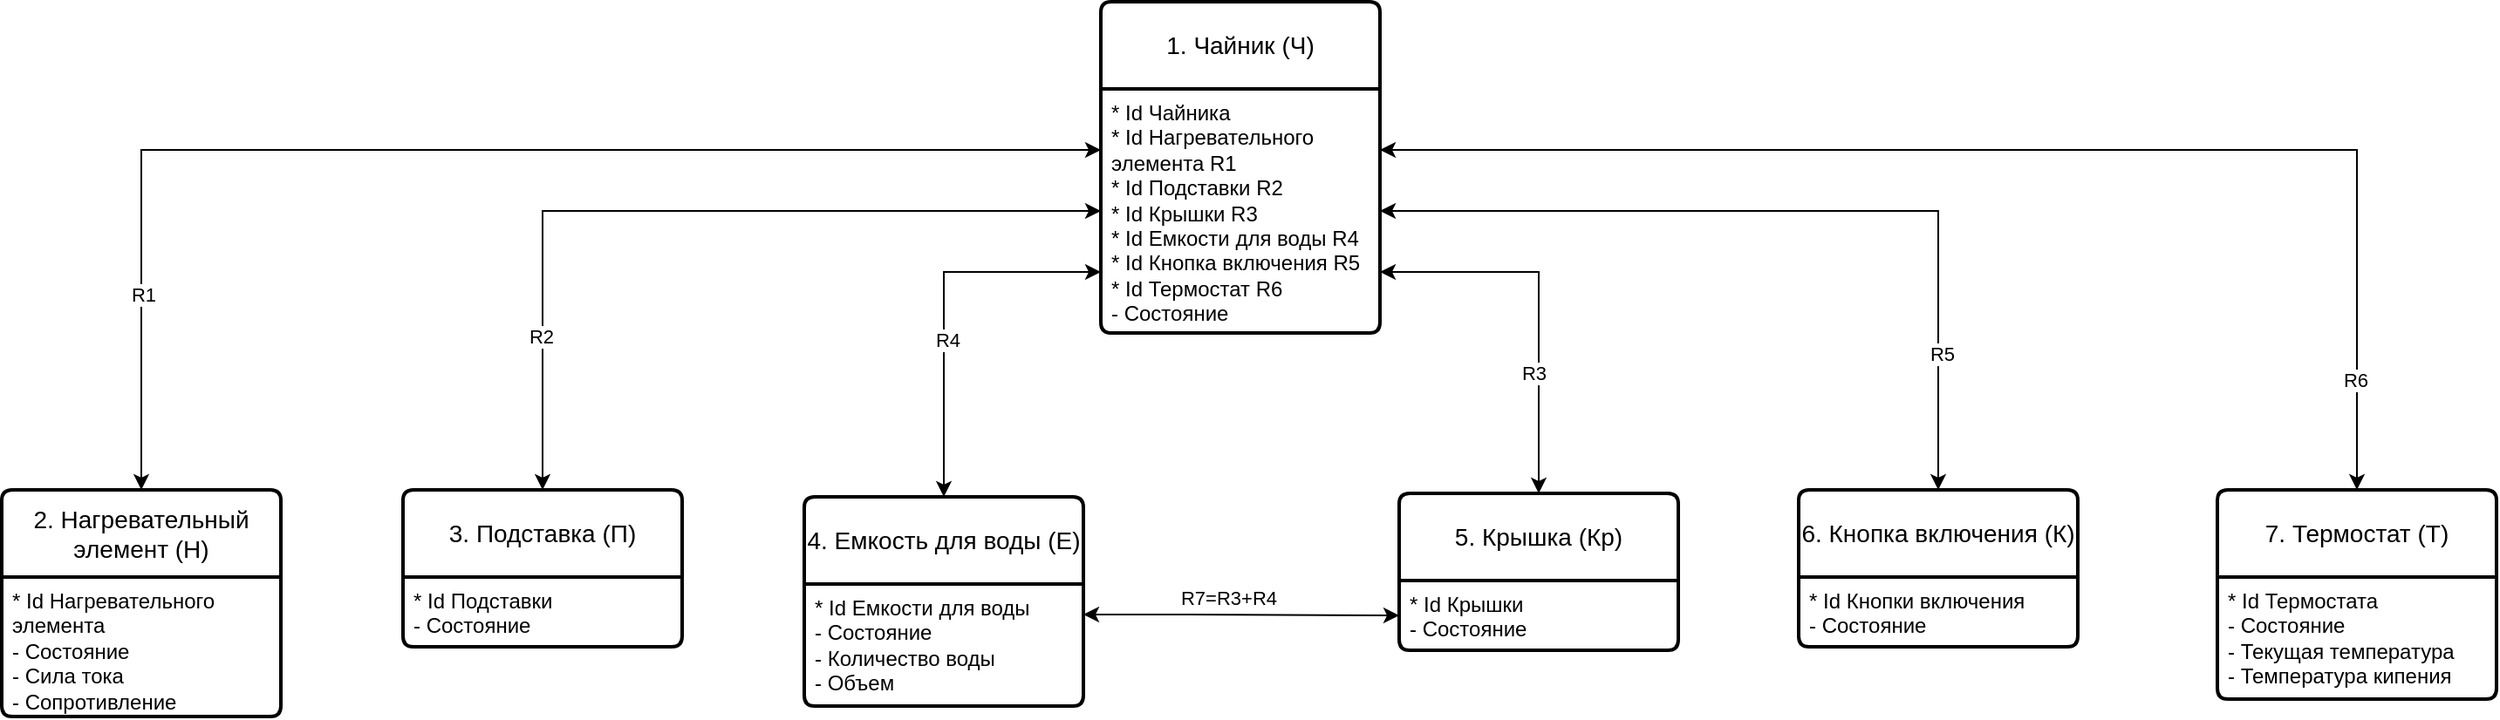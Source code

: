 <mxfile version="27.1.6" pages="5">
  <diagram name="ИМ" id="bUU2U3U4aqeHEEjaCIrr">
    <mxGraphModel grid="1" page="1" gridSize="10" guides="1" tooltips="1" connect="1" arrows="1" fold="1" pageScale="1" pageWidth="3300" pageHeight="2339" math="0" shadow="0">
      <root>
        <mxCell id="0" />
        <mxCell id="1" parent="0" />
        <mxCell id="BIH5Kc7iDljqiAoJXhkN-15" value="1. Чайник (Ч)" style="swimlane;childLayout=stackLayout;horizontal=1;startSize=50;horizontalStack=0;rounded=1;fontSize=14;fontStyle=0;strokeWidth=2;resizeParent=0;resizeLast=1;shadow=0;dashed=0;align=center;arcSize=4;whiteSpace=wrap;html=1;" vertex="1" parent="1">
          <mxGeometry x="910" y="160" width="160" height="190" as="geometry" />
        </mxCell>
        <mxCell id="BIH5Kc7iDljqiAoJXhkN-16" value="* Id Чайника&lt;div&gt;* Id Нагревательного элемента R1&lt;/div&gt;&lt;div&gt;* Id Подставки R2&lt;/div&gt;&lt;div&gt;* Id Крышки R3&lt;/div&gt;&lt;div&gt;* Id Емкости для воды R4&lt;/div&gt;&lt;div&gt;* Id Кнопка включения R5&lt;/div&gt;&lt;div&gt;* Id Термостат R6&lt;/div&gt;&lt;div&gt;- Состояние&lt;/div&gt;" style="align=left;strokeColor=none;fillColor=none;spacingLeft=4;spacingRight=4;fontSize=12;verticalAlign=top;resizable=0;rotatable=0;part=1;html=1;whiteSpace=wrap;" vertex="1" parent="BIH5Kc7iDljqiAoJXhkN-15">
          <mxGeometry y="50" width="160" height="140" as="geometry" />
        </mxCell>
        <mxCell id="BIH5Kc7iDljqiAoJXhkN-21" value="2. Нагревательный элемент (Н)" style="swimlane;childLayout=stackLayout;horizontal=1;startSize=50;horizontalStack=0;rounded=1;fontSize=14;fontStyle=0;strokeWidth=2;resizeParent=0;resizeLast=1;shadow=0;dashed=0;align=center;arcSize=4;whiteSpace=wrap;html=1;" vertex="1" parent="1">
          <mxGeometry x="280" y="440" width="160" height="130" as="geometry" />
        </mxCell>
        <mxCell id="BIH5Kc7iDljqiAoJXhkN-22" value="* Id Нагревательного элемента&lt;div&gt;- Состояние&lt;/div&gt;&lt;div&gt;- Сила тока&lt;/div&gt;&lt;div&gt;- Сопротивление&lt;/div&gt;" style="align=left;strokeColor=none;fillColor=none;spacingLeft=4;spacingRight=4;fontSize=12;verticalAlign=top;resizable=0;rotatable=0;part=1;html=1;whiteSpace=wrap;" vertex="1" parent="BIH5Kc7iDljqiAoJXhkN-21">
          <mxGeometry y="50" width="160" height="80" as="geometry" />
        </mxCell>
        <mxCell id="BIH5Kc7iDljqiAoJXhkN-23" value="3. Подставка (П)" style="swimlane;childLayout=stackLayout;horizontal=1;startSize=50;horizontalStack=0;rounded=1;fontSize=14;fontStyle=0;strokeWidth=2;resizeParent=0;resizeLast=1;shadow=0;dashed=0;align=center;arcSize=4;whiteSpace=wrap;html=1;" vertex="1" parent="1">
          <mxGeometry x="510" y="440" width="160" height="90" as="geometry" />
        </mxCell>
        <mxCell id="BIH5Kc7iDljqiAoJXhkN-24" value="* Id Подставки&lt;div&gt;- Состояние&lt;/div&gt;" style="align=left;strokeColor=none;fillColor=none;spacingLeft=4;spacingRight=4;fontSize=12;verticalAlign=top;resizable=0;rotatable=0;part=1;html=1;whiteSpace=wrap;" vertex="1" parent="BIH5Kc7iDljqiAoJXhkN-23">
          <mxGeometry y="50" width="160" height="40" as="geometry" />
        </mxCell>
        <mxCell id="BIH5Kc7iDljqiAoJXhkN-25" value="5. Крышка (Кр)" style="swimlane;childLayout=stackLayout;horizontal=1;startSize=50;horizontalStack=0;rounded=1;fontSize=14;fontStyle=0;strokeWidth=2;resizeParent=0;resizeLast=1;shadow=0;dashed=0;align=center;arcSize=4;whiteSpace=wrap;html=1;" vertex="1" parent="1">
          <mxGeometry x="1081" y="442" width="160" height="90" as="geometry" />
        </mxCell>
        <mxCell id="BIH5Kc7iDljqiAoJXhkN-26" value="* Id Крышки&lt;div&gt;- Состояние&lt;/div&gt;" style="align=left;strokeColor=none;fillColor=none;spacingLeft=4;spacingRight=4;fontSize=12;verticalAlign=top;resizable=0;rotatable=0;part=1;html=1;whiteSpace=wrap;" vertex="1" parent="BIH5Kc7iDljqiAoJXhkN-25">
          <mxGeometry y="50" width="160" height="40" as="geometry" />
        </mxCell>
        <mxCell id="BIH5Kc7iDljqiAoJXhkN-27" value="6. Кнопка включения (К)" style="swimlane;childLayout=stackLayout;horizontal=1;startSize=50;horizontalStack=0;rounded=1;fontSize=14;fontStyle=0;strokeWidth=2;resizeParent=0;resizeLast=1;shadow=0;dashed=0;align=center;arcSize=4;whiteSpace=wrap;html=1;" vertex="1" parent="1">
          <mxGeometry x="1310" y="440" width="160" height="90" as="geometry" />
        </mxCell>
        <mxCell id="BIH5Kc7iDljqiAoJXhkN-28" value="* Id Кнопки включения&lt;div&gt;- Состояние&amp;nbsp;&lt;/div&gt;" style="align=left;strokeColor=none;fillColor=none;spacingLeft=4;spacingRight=4;fontSize=12;verticalAlign=top;resizable=0;rotatable=0;part=1;html=1;whiteSpace=wrap;" vertex="1" parent="BIH5Kc7iDljqiAoJXhkN-27">
          <mxGeometry y="50" width="160" height="40" as="geometry" />
        </mxCell>
        <mxCell id="BIH5Kc7iDljqiAoJXhkN-29" value="7. Термостат (Т)" style="swimlane;childLayout=stackLayout;horizontal=1;startSize=50;horizontalStack=0;rounded=1;fontSize=14;fontStyle=0;strokeWidth=2;resizeParent=0;resizeLast=1;shadow=0;dashed=0;align=center;arcSize=4;whiteSpace=wrap;html=1;" vertex="1" parent="1">
          <mxGeometry x="1550" y="440" width="160" height="120" as="geometry" />
        </mxCell>
        <mxCell id="BIH5Kc7iDljqiAoJXhkN-30" value="* Id Термостата&lt;div&gt;- Состояние&lt;/div&gt;&lt;div&gt;- Текущая температура&lt;/div&gt;&lt;div&gt;- Температура кипения&lt;/div&gt;" style="align=left;strokeColor=none;fillColor=none;spacingLeft=4;spacingRight=4;fontSize=12;verticalAlign=top;resizable=0;rotatable=0;part=1;html=1;whiteSpace=wrap;" vertex="1" parent="BIH5Kc7iDljqiAoJXhkN-29">
          <mxGeometry y="50" width="160" height="70" as="geometry" />
        </mxCell>
        <mxCell id="BIH5Kc7iDljqiAoJXhkN-31" value="4. Емкость для воды (Е)" style="swimlane;childLayout=stackLayout;horizontal=1;startSize=50;horizontalStack=0;rounded=1;fontSize=14;fontStyle=0;strokeWidth=2;resizeParent=0;resizeLast=1;shadow=0;dashed=0;align=center;arcSize=4;whiteSpace=wrap;html=1;" vertex="1" parent="1">
          <mxGeometry x="740" y="444" width="160" height="120" as="geometry" />
        </mxCell>
        <mxCell id="BIH5Kc7iDljqiAoJXhkN-32" value="* Id Емкости для воды&lt;div&gt;- Состояние&lt;/div&gt;&lt;div&gt;- Количество воды&lt;/div&gt;&lt;div&gt;- Объем&lt;/div&gt;" style="align=left;strokeColor=none;fillColor=none;spacingLeft=4;spacingRight=4;fontSize=12;verticalAlign=top;resizable=0;rotatable=0;part=1;html=1;whiteSpace=wrap;" vertex="1" parent="BIH5Kc7iDljqiAoJXhkN-31">
          <mxGeometry y="50" width="160" height="70" as="geometry" />
        </mxCell>
        <mxCell id="lPibqvEVgXsKoDa4mDqB-1" value="" style="endArrow=classic;startArrow=classic;html=1;rounded=0;exitX=0.5;exitY=0;exitDx=0;exitDy=0;entryX=0;entryY=0.25;entryDx=0;entryDy=0;edgeStyle=orthogonalEdgeStyle;" edge="1" parent="1" source="BIH5Kc7iDljqiAoJXhkN-21" target="BIH5Kc7iDljqiAoJXhkN-16">
          <mxGeometry width="50" height="50" relative="1" as="geometry">
            <mxPoint x="530" y="280" as="sourcePoint" />
            <mxPoint x="580" y="230" as="targetPoint" />
          </mxGeometry>
        </mxCell>
        <mxCell id="pl-Rod9dAxMrs1dGYfnv-5" value="R1" style="edgeLabel;html=1;align=center;verticalAlign=middle;resizable=0;points=[];" connectable="0" vertex="1" parent="lPibqvEVgXsKoDa4mDqB-1">
          <mxGeometry x="-0.698" y="-1" relative="1" as="geometry">
            <mxPoint as="offset" />
          </mxGeometry>
        </mxCell>
        <mxCell id="lPibqvEVgXsKoDa4mDqB-2" value="" style="endArrow=classic;startArrow=classic;html=1;rounded=0;strokeColor=default;align=center;verticalAlign=middle;fontFamily=Helvetica;fontSize=11;fontColor=default;labelBackgroundColor=default;edgeStyle=orthogonalEdgeStyle;exitX=0.5;exitY=0;exitDx=0;exitDy=0;entryX=1;entryY=0.25;entryDx=0;entryDy=0;" edge="1" parent="1" source="BIH5Kc7iDljqiAoJXhkN-29" target="BIH5Kc7iDljqiAoJXhkN-16">
          <mxGeometry width="50" height="50" relative="1" as="geometry">
            <mxPoint x="1200" y="310" as="sourcePoint" />
            <mxPoint x="1250" y="260" as="targetPoint" />
          </mxGeometry>
        </mxCell>
        <mxCell id="pl-Rod9dAxMrs1dGYfnv-8" value="R6" style="edgeLabel;html=1;align=center;verticalAlign=middle;resizable=0;points=[];" connectable="0" vertex="1" parent="lPibqvEVgXsKoDa4mDqB-2">
          <mxGeometry x="-0.832" y="1" relative="1" as="geometry">
            <mxPoint as="offset" />
          </mxGeometry>
        </mxCell>
        <mxCell id="lPibqvEVgXsKoDa4mDqB-3" value="" style="endArrow=classic;startArrow=classic;html=1;rounded=0;strokeColor=default;align=center;verticalAlign=middle;fontFamily=Helvetica;fontSize=11;fontColor=default;labelBackgroundColor=default;edgeStyle=orthogonalEdgeStyle;entryX=0.5;entryY=0;entryDx=0;entryDy=0;exitX=1;exitY=0.5;exitDx=0;exitDy=0;" edge="1" parent="1" source="BIH5Kc7iDljqiAoJXhkN-16" target="BIH5Kc7iDljqiAoJXhkN-27">
          <mxGeometry width="50" height="50" relative="1" as="geometry">
            <mxPoint x="1170" y="390" as="sourcePoint" />
            <mxPoint x="1220" y="340" as="targetPoint" />
          </mxGeometry>
        </mxCell>
        <mxCell id="pl-Rod9dAxMrs1dGYfnv-7" value="R5" style="edgeLabel;html=1;align=center;verticalAlign=middle;resizable=0;points=[];" connectable="0" vertex="1" parent="lPibqvEVgXsKoDa4mDqB-3">
          <mxGeometry x="0.672" y="2" relative="1" as="geometry">
            <mxPoint as="offset" />
          </mxGeometry>
        </mxCell>
        <mxCell id="lPibqvEVgXsKoDa4mDqB-4" value="" style="endArrow=classic;startArrow=classic;html=1;rounded=0;strokeColor=default;align=center;verticalAlign=middle;fontFamily=Helvetica;fontSize=11;fontColor=default;labelBackgroundColor=default;edgeStyle=orthogonalEdgeStyle;exitX=0.5;exitY=0;exitDx=0;exitDy=0;entryX=0;entryY=0.5;entryDx=0;entryDy=0;" edge="1" parent="1" source="BIH5Kc7iDljqiAoJXhkN-23" target="BIH5Kc7iDljqiAoJXhkN-16">
          <mxGeometry width="50" height="50" relative="1" as="geometry">
            <mxPoint x="630" y="350" as="sourcePoint" />
            <mxPoint x="680" y="300" as="targetPoint" />
          </mxGeometry>
        </mxCell>
        <mxCell id="pl-Rod9dAxMrs1dGYfnv-4" value="R2" style="edgeLabel;html=1;align=center;verticalAlign=middle;resizable=0;points=[];" connectable="0" vertex="1" parent="lPibqvEVgXsKoDa4mDqB-4">
          <mxGeometry x="-0.632" y="1" relative="1" as="geometry">
            <mxPoint as="offset" />
          </mxGeometry>
        </mxCell>
        <mxCell id="lPibqvEVgXsKoDa4mDqB-5" value="" style="endArrow=classic;startArrow=classic;html=1;rounded=0;strokeColor=default;align=center;verticalAlign=middle;fontFamily=Helvetica;fontSize=11;fontColor=default;labelBackgroundColor=default;edgeStyle=orthogonalEdgeStyle;exitX=0.5;exitY=0;exitDx=0;exitDy=0;entryX=0;entryY=0.75;entryDx=0;entryDy=0;" edge="1" parent="1" source="BIH5Kc7iDljqiAoJXhkN-31" target="BIH5Kc7iDljqiAoJXhkN-16">
          <mxGeometry width="50" height="50" relative="1" as="geometry">
            <mxPoint x="780" y="400" as="sourcePoint" />
            <mxPoint x="830" y="350" as="targetPoint" />
          </mxGeometry>
        </mxCell>
        <mxCell id="pl-Rod9dAxMrs1dGYfnv-3" value="R4" style="edgeLabel;html=1;align=center;verticalAlign=middle;resizable=0;points=[];" connectable="0" vertex="1" parent="lPibqvEVgXsKoDa4mDqB-5">
          <mxGeometry x="-0.179" y="-2" relative="1" as="geometry">
            <mxPoint as="offset" />
          </mxGeometry>
        </mxCell>
        <mxCell id="lPibqvEVgXsKoDa4mDqB-6" value="" style="endArrow=classic;startArrow=classic;html=1;rounded=0;strokeColor=default;align=center;verticalAlign=middle;fontFamily=Helvetica;fontSize=11;fontColor=default;labelBackgroundColor=default;edgeStyle=orthogonalEdgeStyle;exitX=1;exitY=0.75;exitDx=0;exitDy=0;entryX=0.5;entryY=0;entryDx=0;entryDy=0;" edge="1" parent="1" source="BIH5Kc7iDljqiAoJXhkN-16" target="BIH5Kc7iDljqiAoJXhkN-25">
          <mxGeometry width="50" height="50" relative="1" as="geometry">
            <mxPoint x="1130" y="400" as="sourcePoint" />
            <mxPoint x="1180" y="350" as="targetPoint" />
          </mxGeometry>
        </mxCell>
        <mxCell id="pl-Rod9dAxMrs1dGYfnv-6" value="R3" style="edgeLabel;html=1;align=center;verticalAlign=middle;resizable=0;points=[];" connectable="0" vertex="1" parent="lPibqvEVgXsKoDa4mDqB-6">
          <mxGeometry x="0.365" y="-3" relative="1" as="geometry">
            <mxPoint as="offset" />
          </mxGeometry>
        </mxCell>
        <mxCell id="pl-Rod9dAxMrs1dGYfnv-1" value="" style="endArrow=classic;startArrow=classic;html=1;rounded=0;exitX=1;exitY=0.25;exitDx=0;exitDy=0;edgeStyle=orthogonalEdgeStyle;entryX=0;entryY=0.5;entryDx=0;entryDy=0;" edge="1" parent="1" source="BIH5Kc7iDljqiAoJXhkN-32" target="BIH5Kc7iDljqiAoJXhkN-26">
          <mxGeometry width="50" height="50" relative="1" as="geometry">
            <mxPoint x="900" y="513.5" as="sourcePoint" />
            <mxPoint x="1070" y="510" as="targetPoint" />
            <Array as="points">
              <mxPoint x="960" y="511" />
              <mxPoint x="960" y="512" />
            </Array>
          </mxGeometry>
        </mxCell>
        <mxCell id="pl-Rod9dAxMrs1dGYfnv-2" value="R7=R3+R4" style="edgeLabel;html=1;align=center;verticalAlign=middle;resizable=0;points=[];" connectable="0" vertex="1" parent="pl-Rod9dAxMrs1dGYfnv-1">
          <mxGeometry x="0.043" y="4" relative="1" as="geometry">
            <mxPoint x="-12" y="-6" as="offset" />
          </mxGeometry>
        </mxCell>
      </root>
    </mxGraphModel>
  </diagram>
  <diagram id="LQ_UxEY79JtfZwMYbPdG" name="ДПС/ТПС">
    <mxGraphModel grid="1" page="1" gridSize="10" guides="1" tooltips="1" connect="1" arrows="1" fold="1" pageScale="1" pageWidth="3300" pageHeight="2339" math="0" shadow="0">
      <root>
        <mxCell id="0" />
        <mxCell id="1" parent="0" />
        <mxCell id="G9a6LvWAVwXYOK5HQlfd-5" value="&lt;h1&gt;Чайник&lt;/h1&gt;" style="text;strokeColor=none;fillColor=none;html=1;fontSize=11;fontStyle=1;verticalAlign=middle;align=center;fontFamily=Helvetica;fontColor=default;labelBackgroundColor=none;" vertex="1" parent="1">
          <mxGeometry x="140" y="100" width="100" height="40" as="geometry" />
        </mxCell>
        <mxCell id="G9a6LvWAVwXYOK5HQlfd-6" value="1. Чайник выключен" style="html=1;whiteSpace=wrap;fontFamily=Helvetica;fontSize=11;fontColor=default;labelBackgroundColor=default;" vertex="1" parent="1">
          <mxGeometry x="210" y="320" width="110" height="50" as="geometry" />
        </mxCell>
        <mxCell id="G9a6LvWAVwXYOK5HQlfd-7" value="2. Чайник включается" style="html=1;whiteSpace=wrap;fontFamily=Helvetica;fontSize=11;fontColor=default;labelBackgroundColor=default;" vertex="1" parent="1">
          <mxGeometry x="70" y="420" width="110" height="50" as="geometry" />
        </mxCell>
        <mxCell id="G9a6LvWAVwXYOK5HQlfd-8" value="" style="endArrow=classic;html=1;rounded=0;strokeColor=default;align=center;verticalAlign=middle;fontFamily=Helvetica;fontSize=11;fontColor=default;labelBackgroundColor=default;edgeStyle=orthogonalEdgeStyle;entryX=0.5;entryY=0;entryDx=0;entryDy=0;" edge="1" parent="1" target="G9a6LvWAVwXYOK5HQlfd-6">
          <mxGeometry width="50" height="50" relative="1" as="geometry">
            <mxPoint x="265" y="240" as="sourcePoint" />
            <mxPoint x="310" y="250" as="targetPoint" />
          </mxGeometry>
        </mxCell>
        <mxCell id="G9a6LvWAVwXYOK5HQlfd-9" value="4. Чайник выключается" style="html=1;whiteSpace=wrap;fontFamily=Helvetica;fontSize=11;fontColor=default;labelBackgroundColor=default;" vertex="1" parent="1">
          <mxGeometry x="350" y="420" width="110" height="50" as="geometry" />
        </mxCell>
        <mxCell id="G9a6LvWAVwXYOK5HQlfd-10" value="3. Обработка изменения состояния чайника" style="html=1;whiteSpace=wrap;fontFamily=Helvetica;fontSize=11;fontColor=default;labelBackgroundColor=default;" vertex="1" parent="1">
          <mxGeometry x="210" y="530" width="110" height="50" as="geometry" />
        </mxCell>
        <mxCell id="G9a6LvWAVwXYOK5HQlfd-11" value="" style="endArrow=classic;html=1;rounded=0;strokeColor=default;align=center;verticalAlign=middle;fontFamily=Helvetica;fontSize=11;fontColor=default;labelBackgroundColor=default;edgeStyle=orthogonalEdgeStyle;exitX=0;exitY=0.5;exitDx=0;exitDy=0;entryX=0.5;entryY=0;entryDx=0;entryDy=0;" edge="1" parent="1" source="G9a6LvWAVwXYOK5HQlfd-6" target="G9a6LvWAVwXYOK5HQlfd-7">
          <mxGeometry width="50" height="50" relative="1" as="geometry">
            <mxPoint x="90" y="360" as="sourcePoint" />
            <mxPoint x="140" y="310" as="targetPoint" />
          </mxGeometry>
        </mxCell>
        <mxCell id="G9a6LvWAVwXYOK5HQlfd-18" value="Ч1" style="edgeLabel;html=1;align=center;verticalAlign=middle;resizable=0;points=[];fontFamily=Helvetica;fontSize=11;fontColor=default;labelBackgroundColor=default;" connectable="0" vertex="1" parent="G9a6LvWAVwXYOK5HQlfd-11">
          <mxGeometry x="-0.588" y="-3" relative="1" as="geometry">
            <mxPoint x="-7" y="3" as="offset" />
          </mxGeometry>
        </mxCell>
        <mxCell id="G9a6LvWAVwXYOK5HQlfd-12" value="" style="endArrow=classic;html=1;rounded=0;strokeColor=default;align=center;verticalAlign=middle;fontFamily=Helvetica;fontSize=11;fontColor=default;labelBackgroundColor=default;edgeStyle=orthogonalEdgeStyle;exitX=0.5;exitY=0;exitDx=0;exitDy=0;entryX=1;entryY=0.5;entryDx=0;entryDy=0;" edge="1" parent="1" source="G9a6LvWAVwXYOK5HQlfd-9" target="G9a6LvWAVwXYOK5HQlfd-6">
          <mxGeometry width="50" height="50" relative="1" as="geometry">
            <mxPoint x="420" y="390" as="sourcePoint" />
            <mxPoint x="470" y="340" as="targetPoint" />
          </mxGeometry>
        </mxCell>
        <mxCell id="G9a6LvWAVwXYOK5HQlfd-60" value="Ч3" style="edgeLabel;html=1;align=center;verticalAlign=middle;resizable=0;points=[];fontFamily=Helvetica;fontSize=11;fontColor=default;labelBackgroundColor=default;" connectable="0" vertex="1" parent="G9a6LvWAVwXYOK5HQlfd-12">
          <mxGeometry x="-0.301" y="-2" relative="1" as="geometry">
            <mxPoint as="offset" />
          </mxGeometry>
        </mxCell>
        <mxCell id="G9a6LvWAVwXYOK5HQlfd-13" value="" style="endArrow=classic;html=1;rounded=0;strokeColor=default;align=center;verticalAlign=middle;fontFamily=Helvetica;fontSize=11;fontColor=default;labelBackgroundColor=default;edgeStyle=orthogonalEdgeStyle;exitX=1;exitY=0.5;exitDx=0;exitDy=0;entryX=0;entryY=0.5;entryDx=0;entryDy=0;" edge="1" parent="1" source="G9a6LvWAVwXYOK5HQlfd-7" target="G9a6LvWAVwXYOK5HQlfd-9">
          <mxGeometry width="50" height="50" relative="1" as="geometry">
            <mxPoint x="240" y="490" as="sourcePoint" />
            <mxPoint x="290" y="440" as="targetPoint" />
          </mxGeometry>
        </mxCell>
        <mxCell id="G9a6LvWAVwXYOK5HQlfd-19" value="Ч2" style="edgeLabel;html=1;align=center;verticalAlign=middle;resizable=0;points=[];fontFamily=Helvetica;fontSize=11;fontColor=default;labelBackgroundColor=default;" connectable="0" vertex="1" parent="G9a6LvWAVwXYOK5HQlfd-13">
          <mxGeometry x="-0.165" y="3" relative="1" as="geometry">
            <mxPoint as="offset" />
          </mxGeometry>
        </mxCell>
        <mxCell id="G9a6LvWAVwXYOK5HQlfd-14" value="" style="endArrow=classic;html=1;rounded=0;strokeColor=default;align=center;verticalAlign=middle;fontFamily=Helvetica;fontSize=11;fontColor=default;labelBackgroundColor=default;edgeStyle=orthogonalEdgeStyle;exitX=0.5;exitY=1;exitDx=0;exitDy=0;entryX=0;entryY=0.5;entryDx=0;entryDy=0;" edge="1" parent="1" source="G9a6LvWAVwXYOK5HQlfd-7" target="G9a6LvWAVwXYOK5HQlfd-10">
          <mxGeometry width="50" height="50" relative="1" as="geometry">
            <mxPoint x="100" y="650" as="sourcePoint" />
            <mxPoint x="150" y="600" as="targetPoint" />
          </mxGeometry>
        </mxCell>
        <mxCell id="G9a6LvWAVwXYOK5HQlfd-57" value="Ч4" style="edgeLabel;html=1;align=center;verticalAlign=middle;resizable=0;points=[];fontFamily=Helvetica;fontSize=11;fontColor=default;labelBackgroundColor=default;" connectable="0" vertex="1" parent="G9a6LvWAVwXYOK5HQlfd-14">
          <mxGeometry x="0.098" y="3" relative="1" as="geometry">
            <mxPoint x="27" y="3" as="offset" />
          </mxGeometry>
        </mxCell>
        <mxCell id="G9a6LvWAVwXYOK5HQlfd-15" value="" style="endArrow=classic;html=1;rounded=0;strokeColor=default;align=center;verticalAlign=middle;fontFamily=Helvetica;fontSize=11;fontColor=default;labelBackgroundColor=default;edgeStyle=orthogonalEdgeStyle;exitX=1;exitY=0.5;exitDx=0;exitDy=0;entryX=0.5;entryY=1;entryDx=0;entryDy=0;" edge="1" parent="1" source="G9a6LvWAVwXYOK5HQlfd-10" target="G9a6LvWAVwXYOK5HQlfd-9">
          <mxGeometry width="50" height="50" relative="1" as="geometry">
            <mxPoint x="390" y="560" as="sourcePoint" />
            <mxPoint x="440" y="510" as="targetPoint" />
          </mxGeometry>
        </mxCell>
        <mxCell id="G9a6LvWAVwXYOK5HQlfd-56" value="Ч2" style="edgeLabel;html=1;align=center;verticalAlign=middle;resizable=0;points=[];fontFamily=Helvetica;fontSize=11;fontColor=default;labelBackgroundColor=default;" connectable="0" vertex="1" parent="G9a6LvWAVwXYOK5HQlfd-15">
          <mxGeometry x="-0.108" y="1" relative="1" as="geometry">
            <mxPoint x="-26" y="1" as="offset" />
          </mxGeometry>
        </mxCell>
        <mxCell id="G9a6LvWAVwXYOK5HQlfd-20" value="" style="shape=table;startSize=0;container=1;collapsible=0;childLayout=tableLayout;fontSize=16;fontFamily=Helvetica;fontColor=default;labelBackgroundColor=default;" vertex="1" parent="1">
          <mxGeometry x="500" y="230" width="310" height="200" as="geometry" />
        </mxCell>
        <mxCell id="G9a6LvWAVwXYOK5HQlfd-21" value="" style="shape=tableRow;horizontal=0;startSize=0;swimlaneHead=0;swimlaneBody=0;strokeColor=inherit;top=0;left=0;bottom=0;right=0;collapsible=0;dropTarget=0;fillColor=none;points=[[0,0.5],[1,0.5]];portConstraint=eastwest;fontSize=16;fontFamily=Helvetica;fontColor=default;labelBackgroundColor=default;" vertex="1" parent="G9a6LvWAVwXYOK5HQlfd-20">
          <mxGeometry width="310" height="40" as="geometry" />
        </mxCell>
        <mxCell id="G9a6LvWAVwXYOK5HQlfd-22" value="Состояние" style="shape=partialRectangle;html=1;whiteSpace=wrap;connectable=0;strokeColor=inherit;overflow=hidden;fillColor=none;top=0;left=0;bottom=0;right=0;pointerEvents=1;fontSize=16;fontFamily=Helvetica;fontColor=default;labelBackgroundColor=default;" vertex="1" parent="G9a6LvWAVwXYOK5HQlfd-21">
          <mxGeometry width="110" height="40" as="geometry">
            <mxRectangle width="110" height="40" as="alternateBounds" />
          </mxGeometry>
        </mxCell>
        <mxCell id="G9a6LvWAVwXYOK5HQlfd-23" value="Ч1" style="shape=partialRectangle;html=1;whiteSpace=wrap;connectable=0;strokeColor=inherit;overflow=hidden;fillColor=none;top=0;left=0;bottom=0;right=0;pointerEvents=1;fontSize=16;fontFamily=Helvetica;fontColor=default;labelBackgroundColor=default;" vertex="1" parent="G9a6LvWAVwXYOK5HQlfd-21">
          <mxGeometry x="110" width="50" height="40" as="geometry">
            <mxRectangle width="50" height="40" as="alternateBounds" />
          </mxGeometry>
        </mxCell>
        <mxCell id="G9a6LvWAVwXYOK5HQlfd-24" value="Ч2" style="shape=partialRectangle;html=1;whiteSpace=wrap;connectable=0;strokeColor=inherit;overflow=hidden;fillColor=none;top=0;left=0;bottom=0;right=0;pointerEvents=1;fontSize=16;fontFamily=Helvetica;fontColor=default;labelBackgroundColor=default;" vertex="1" parent="G9a6LvWAVwXYOK5HQlfd-21">
          <mxGeometry x="160" width="50" height="40" as="geometry">
            <mxRectangle width="50" height="40" as="alternateBounds" />
          </mxGeometry>
        </mxCell>
        <mxCell id="G9a6LvWAVwXYOK5HQlfd-49" value="Ч3" style="shape=partialRectangle;html=1;whiteSpace=wrap;connectable=0;strokeColor=inherit;overflow=hidden;fillColor=none;top=0;left=0;bottom=0;right=0;pointerEvents=1;fontSize=16;fontFamily=Helvetica;fontColor=default;labelBackgroundColor=default;" vertex="1" parent="G9a6LvWAVwXYOK5HQlfd-21">
          <mxGeometry x="210" width="50" height="40" as="geometry">
            <mxRectangle width="50" height="40" as="alternateBounds" />
          </mxGeometry>
        </mxCell>
        <mxCell id="G9a6LvWAVwXYOK5HQlfd-52" value="Ч4" style="shape=partialRectangle;html=1;whiteSpace=wrap;connectable=0;strokeColor=inherit;overflow=hidden;fillColor=none;top=0;left=0;bottom=0;right=0;pointerEvents=1;fontSize=16;fontFamily=Helvetica;fontColor=default;labelBackgroundColor=default;" vertex="1" parent="G9a6LvWAVwXYOK5HQlfd-21">
          <mxGeometry x="260" width="50" height="40" as="geometry">
            <mxRectangle width="50" height="40" as="alternateBounds" />
          </mxGeometry>
        </mxCell>
        <mxCell id="G9a6LvWAVwXYOK5HQlfd-25" value="" style="shape=tableRow;horizontal=0;startSize=0;swimlaneHead=0;swimlaneBody=0;strokeColor=inherit;top=0;left=0;bottom=0;right=0;collapsible=0;dropTarget=0;fillColor=none;points=[[0,0.5],[1,0.5]];portConstraint=eastwest;fontSize=16;fontFamily=Helvetica;fontColor=default;labelBackgroundColor=default;" vertex="1" parent="G9a6LvWAVwXYOK5HQlfd-20">
          <mxGeometry y="40" width="310" height="40" as="geometry" />
        </mxCell>
        <mxCell id="G9a6LvWAVwXYOK5HQlfd-26" value="1" style="shape=partialRectangle;html=1;whiteSpace=wrap;connectable=0;strokeColor=inherit;overflow=hidden;fillColor=none;top=0;left=0;bottom=0;right=0;pointerEvents=1;fontSize=16;fontFamily=Helvetica;fontColor=default;labelBackgroundColor=default;" vertex="1" parent="G9a6LvWAVwXYOK5HQlfd-25">
          <mxGeometry width="110" height="40" as="geometry">
            <mxRectangle width="110" height="40" as="alternateBounds" />
          </mxGeometry>
        </mxCell>
        <mxCell id="G9a6LvWAVwXYOK5HQlfd-27" value="2" style="shape=partialRectangle;html=1;whiteSpace=wrap;connectable=0;strokeColor=inherit;overflow=hidden;fillColor=none;top=0;left=0;bottom=0;right=0;pointerEvents=1;fontSize=16;fontFamily=Helvetica;fontColor=default;labelBackgroundColor=default;" vertex="1" parent="G9a6LvWAVwXYOK5HQlfd-25">
          <mxGeometry x="110" width="50" height="40" as="geometry">
            <mxRectangle width="50" height="40" as="alternateBounds" />
          </mxGeometry>
        </mxCell>
        <mxCell id="G9a6LvWAVwXYOK5HQlfd-28" value="-" style="shape=partialRectangle;html=1;whiteSpace=wrap;connectable=0;strokeColor=inherit;overflow=hidden;fillColor=none;top=0;left=0;bottom=0;right=0;pointerEvents=1;fontSize=16;fontFamily=Helvetica;fontColor=default;labelBackgroundColor=default;" vertex="1" parent="G9a6LvWAVwXYOK5HQlfd-25">
          <mxGeometry x="160" width="50" height="40" as="geometry">
            <mxRectangle width="50" height="40" as="alternateBounds" />
          </mxGeometry>
        </mxCell>
        <mxCell id="G9a6LvWAVwXYOK5HQlfd-50" value="-" style="shape=partialRectangle;html=1;whiteSpace=wrap;connectable=0;strokeColor=inherit;overflow=hidden;fillColor=none;top=0;left=0;bottom=0;right=0;pointerEvents=1;fontSize=16;fontFamily=Helvetica;fontColor=default;labelBackgroundColor=default;" vertex="1" parent="G9a6LvWAVwXYOK5HQlfd-25">
          <mxGeometry x="210" width="50" height="40" as="geometry">
            <mxRectangle width="50" height="40" as="alternateBounds" />
          </mxGeometry>
        </mxCell>
        <mxCell id="G9a6LvWAVwXYOK5HQlfd-53" value="-" style="shape=partialRectangle;html=1;whiteSpace=wrap;connectable=0;strokeColor=inherit;overflow=hidden;fillColor=none;top=0;left=0;bottom=0;right=0;pointerEvents=1;fontSize=16;fontFamily=Helvetica;fontColor=default;labelBackgroundColor=default;" vertex="1" parent="G9a6LvWAVwXYOK5HQlfd-25">
          <mxGeometry x="260" width="50" height="40" as="geometry">
            <mxRectangle width="50" height="40" as="alternateBounds" />
          </mxGeometry>
        </mxCell>
        <mxCell id="G9a6LvWAVwXYOK5HQlfd-29" value="" style="shape=tableRow;horizontal=0;startSize=0;swimlaneHead=0;swimlaneBody=0;strokeColor=inherit;top=0;left=0;bottom=0;right=0;collapsible=0;dropTarget=0;fillColor=none;points=[[0,0.5],[1,0.5]];portConstraint=eastwest;fontSize=16;fontFamily=Helvetica;fontColor=default;labelBackgroundColor=default;" vertex="1" parent="G9a6LvWAVwXYOK5HQlfd-20">
          <mxGeometry y="80" width="310" height="40" as="geometry" />
        </mxCell>
        <mxCell id="G9a6LvWAVwXYOK5HQlfd-30" value="2" style="shape=partialRectangle;html=1;whiteSpace=wrap;connectable=0;strokeColor=inherit;overflow=hidden;fillColor=none;top=0;left=0;bottom=0;right=0;pointerEvents=1;fontSize=16;fontFamily=Helvetica;fontColor=default;labelBackgroundColor=default;" vertex="1" parent="G9a6LvWAVwXYOK5HQlfd-29">
          <mxGeometry width="110" height="40" as="geometry">
            <mxRectangle width="110" height="40" as="alternateBounds" />
          </mxGeometry>
        </mxCell>
        <mxCell id="G9a6LvWAVwXYOK5HQlfd-31" value="-" style="shape=partialRectangle;html=1;whiteSpace=wrap;connectable=0;strokeColor=inherit;overflow=hidden;fillColor=none;top=0;left=0;bottom=0;right=0;pointerEvents=1;fontSize=16;fontFamily=Helvetica;fontColor=default;labelBackgroundColor=default;" vertex="1" parent="G9a6LvWAVwXYOK5HQlfd-29">
          <mxGeometry x="110" width="50" height="40" as="geometry">
            <mxRectangle width="50" height="40" as="alternateBounds" />
          </mxGeometry>
        </mxCell>
        <mxCell id="G9a6LvWAVwXYOK5HQlfd-32" value="4" style="shape=partialRectangle;html=1;whiteSpace=wrap;connectable=0;strokeColor=inherit;overflow=hidden;fillColor=none;top=0;left=0;bottom=0;right=0;pointerEvents=1;fontSize=16;fontFamily=Helvetica;fontColor=default;labelBackgroundColor=default;" vertex="1" parent="G9a6LvWAVwXYOK5HQlfd-29">
          <mxGeometry x="160" width="50" height="40" as="geometry">
            <mxRectangle width="50" height="40" as="alternateBounds" />
          </mxGeometry>
        </mxCell>
        <mxCell id="G9a6LvWAVwXYOK5HQlfd-51" value="-" style="shape=partialRectangle;html=1;whiteSpace=wrap;connectable=0;strokeColor=inherit;overflow=hidden;fillColor=none;top=0;left=0;bottom=0;right=0;pointerEvents=1;fontSize=16;fontFamily=Helvetica;fontColor=default;labelBackgroundColor=default;" vertex="1" parent="G9a6LvWAVwXYOK5HQlfd-29">
          <mxGeometry x="210" width="50" height="40" as="geometry">
            <mxRectangle width="50" height="40" as="alternateBounds" />
          </mxGeometry>
        </mxCell>
        <mxCell id="G9a6LvWAVwXYOK5HQlfd-54" value="3" style="shape=partialRectangle;html=1;whiteSpace=wrap;connectable=0;strokeColor=inherit;overflow=hidden;fillColor=none;top=0;left=0;bottom=0;right=0;pointerEvents=1;fontSize=16;fontFamily=Helvetica;fontColor=default;labelBackgroundColor=default;" vertex="1" parent="G9a6LvWAVwXYOK5HQlfd-29">
          <mxGeometry x="260" width="50" height="40" as="geometry">
            <mxRectangle width="50" height="40" as="alternateBounds" />
          </mxGeometry>
        </mxCell>
        <mxCell id="G9a6LvWAVwXYOK5HQlfd-61" style="shape=tableRow;horizontal=0;startSize=0;swimlaneHead=0;swimlaneBody=0;strokeColor=inherit;top=0;left=0;bottom=0;right=0;collapsible=0;dropTarget=0;fillColor=none;points=[[0,0.5],[1,0.5]];portConstraint=eastwest;fontSize=16;fontFamily=Helvetica;fontColor=default;labelBackgroundColor=default;" vertex="1" parent="G9a6LvWAVwXYOK5HQlfd-20">
          <mxGeometry y="120" width="310" height="40" as="geometry" />
        </mxCell>
        <mxCell id="G9a6LvWAVwXYOK5HQlfd-62" value="3" style="shape=partialRectangle;html=1;whiteSpace=wrap;connectable=0;strokeColor=inherit;overflow=hidden;fillColor=none;top=0;left=0;bottom=0;right=0;pointerEvents=1;fontSize=16;fontFamily=Helvetica;fontColor=default;labelBackgroundColor=default;" vertex="1" parent="G9a6LvWAVwXYOK5HQlfd-61">
          <mxGeometry width="110" height="40" as="geometry">
            <mxRectangle width="110" height="40" as="alternateBounds" />
          </mxGeometry>
        </mxCell>
        <mxCell id="G9a6LvWAVwXYOK5HQlfd-63" value="-" style="shape=partialRectangle;html=1;whiteSpace=wrap;connectable=0;strokeColor=inherit;overflow=hidden;fillColor=none;top=0;left=0;bottom=0;right=0;pointerEvents=1;fontSize=16;fontFamily=Helvetica;fontColor=default;labelBackgroundColor=default;" vertex="1" parent="G9a6LvWAVwXYOK5HQlfd-61">
          <mxGeometry x="110" width="50" height="40" as="geometry">
            <mxRectangle width="50" height="40" as="alternateBounds" />
          </mxGeometry>
        </mxCell>
        <mxCell id="G9a6LvWAVwXYOK5HQlfd-64" value="4" style="shape=partialRectangle;html=1;whiteSpace=wrap;connectable=0;strokeColor=inherit;overflow=hidden;fillColor=none;top=0;left=0;bottom=0;right=0;pointerEvents=1;fontSize=16;fontFamily=Helvetica;fontColor=default;labelBackgroundColor=default;" vertex="1" parent="G9a6LvWAVwXYOK5HQlfd-61">
          <mxGeometry x="160" width="50" height="40" as="geometry">
            <mxRectangle width="50" height="40" as="alternateBounds" />
          </mxGeometry>
        </mxCell>
        <mxCell id="G9a6LvWAVwXYOK5HQlfd-65" value="-" style="shape=partialRectangle;html=1;whiteSpace=wrap;connectable=0;strokeColor=inherit;overflow=hidden;fillColor=none;top=0;left=0;bottom=0;right=0;pointerEvents=1;fontSize=16;fontFamily=Helvetica;fontColor=default;labelBackgroundColor=default;" vertex="1" parent="G9a6LvWAVwXYOK5HQlfd-61">
          <mxGeometry x="210" width="50" height="40" as="geometry">
            <mxRectangle width="50" height="40" as="alternateBounds" />
          </mxGeometry>
        </mxCell>
        <mxCell id="G9a6LvWAVwXYOK5HQlfd-66" value="-" style="shape=partialRectangle;html=1;whiteSpace=wrap;connectable=0;strokeColor=inherit;overflow=hidden;fillColor=none;top=0;left=0;bottom=0;right=0;pointerEvents=1;fontSize=16;fontFamily=Helvetica;fontColor=default;labelBackgroundColor=default;" vertex="1" parent="G9a6LvWAVwXYOK5HQlfd-61">
          <mxGeometry x="260" width="50" height="40" as="geometry">
            <mxRectangle width="50" height="40" as="alternateBounds" />
          </mxGeometry>
        </mxCell>
        <mxCell id="G9a6LvWAVwXYOK5HQlfd-67" style="shape=tableRow;horizontal=0;startSize=0;swimlaneHead=0;swimlaneBody=0;strokeColor=inherit;top=0;left=0;bottom=0;right=0;collapsible=0;dropTarget=0;fillColor=none;points=[[0,0.5],[1,0.5]];portConstraint=eastwest;fontSize=16;fontFamily=Helvetica;fontColor=default;labelBackgroundColor=default;" vertex="1" parent="G9a6LvWAVwXYOK5HQlfd-20">
          <mxGeometry y="160" width="310" height="40" as="geometry" />
        </mxCell>
        <mxCell id="G9a6LvWAVwXYOK5HQlfd-68" value="4" style="shape=partialRectangle;html=1;whiteSpace=wrap;connectable=0;strokeColor=inherit;overflow=hidden;fillColor=none;top=0;left=0;bottom=0;right=0;pointerEvents=1;fontSize=16;fontFamily=Helvetica;fontColor=default;labelBackgroundColor=default;" vertex="1" parent="G9a6LvWAVwXYOK5HQlfd-67">
          <mxGeometry width="110" height="40" as="geometry">
            <mxRectangle width="110" height="40" as="alternateBounds" />
          </mxGeometry>
        </mxCell>
        <mxCell id="G9a6LvWAVwXYOK5HQlfd-69" value="-" style="shape=partialRectangle;html=1;whiteSpace=wrap;connectable=0;strokeColor=inherit;overflow=hidden;fillColor=none;top=0;left=0;bottom=0;right=0;pointerEvents=1;fontSize=16;fontFamily=Helvetica;fontColor=default;labelBackgroundColor=default;" vertex="1" parent="G9a6LvWAVwXYOK5HQlfd-67">
          <mxGeometry x="110" width="50" height="40" as="geometry">
            <mxRectangle width="50" height="40" as="alternateBounds" />
          </mxGeometry>
        </mxCell>
        <mxCell id="G9a6LvWAVwXYOK5HQlfd-70" value="-" style="shape=partialRectangle;html=1;whiteSpace=wrap;connectable=0;strokeColor=inherit;overflow=hidden;fillColor=none;top=0;left=0;bottom=0;right=0;pointerEvents=1;fontSize=16;fontFamily=Helvetica;fontColor=default;labelBackgroundColor=default;" vertex="1" parent="G9a6LvWAVwXYOK5HQlfd-67">
          <mxGeometry x="160" width="50" height="40" as="geometry">
            <mxRectangle width="50" height="40" as="alternateBounds" />
          </mxGeometry>
        </mxCell>
        <mxCell id="G9a6LvWAVwXYOK5HQlfd-71" value="1" style="shape=partialRectangle;html=1;whiteSpace=wrap;connectable=0;strokeColor=inherit;overflow=hidden;fillColor=none;top=0;left=0;bottom=0;right=0;pointerEvents=1;fontSize=16;fontFamily=Helvetica;fontColor=default;labelBackgroundColor=default;" vertex="1" parent="G9a6LvWAVwXYOK5HQlfd-67">
          <mxGeometry x="210" width="50" height="40" as="geometry">
            <mxRectangle width="50" height="40" as="alternateBounds" />
          </mxGeometry>
        </mxCell>
        <mxCell id="G9a6LvWAVwXYOK5HQlfd-72" value="-" style="shape=partialRectangle;html=1;whiteSpace=wrap;connectable=0;strokeColor=inherit;overflow=hidden;fillColor=none;top=0;left=0;bottom=0;right=0;pointerEvents=1;fontSize=16;fontFamily=Helvetica;fontColor=default;labelBackgroundColor=default;" vertex="1" parent="G9a6LvWAVwXYOK5HQlfd-67">
          <mxGeometry x="260" width="50" height="40" as="geometry">
            <mxRectangle width="50" height="40" as="alternateBounds" />
          </mxGeometry>
        </mxCell>
        <mxCell id="G9a6LvWAVwXYOK5HQlfd-55" value="&lt;div style=&quot;text-align: left;&quot;&gt;&lt;span style=&quot;color: light-dark(rgb(0, 0, 0), rgb(255, 255, 255));&quot;&gt;Ч1: Включить чайник&lt;/span&gt;&lt;/div&gt;&lt;div&gt;Ч2: Начать выключение чайника&lt;/div&gt;&lt;div style=&quot;text-align: left;&quot;&gt;Ч3: Выключить чайник&lt;/div&gt;&lt;div style=&quot;text-align: left;&quot;&gt;Ч4: Изменить состояние чайника&lt;/div&gt;" style="text;html=1;align=center;verticalAlign=middle;whiteSpace=wrap;rounded=0;fontFamily=Helvetica;fontSize=11;fontColor=default;labelBackgroundColor=none;" vertex="1" parent="1">
          <mxGeometry x="480" y="140" width="210" height="30" as="geometry" />
        </mxCell>
        <mxCell id="G9a6LvWAVwXYOK5HQlfd-78" value="&lt;h1&gt;Крышка&lt;/h1&gt;" style="text;strokeColor=none;fillColor=none;html=1;fontSize=11;fontStyle=1;verticalAlign=middle;align=center;fontFamily=Helvetica;fontColor=default;labelBackgroundColor=none;" vertex="1" parent="1">
          <mxGeometry x="1075" y="110" width="100" height="40" as="geometry" />
        </mxCell>
        <mxCell id="G9a6LvWAVwXYOK5HQlfd-79" value="1. Крышка закрыта" style="html=1;whiteSpace=wrap;fontFamily=Helvetica;fontSize=11;fontColor=default;labelBackgroundColor=default;" vertex="1" parent="1">
          <mxGeometry x="1070" y="240" width="110" height="50" as="geometry" />
        </mxCell>
        <mxCell id="G9a6LvWAVwXYOK5HQlfd-80" value="2. Крышка открыта" style="html=1;whiteSpace=wrap;fontFamily=Helvetica;fontSize=11;fontColor=default;labelBackgroundColor=default;" vertex="1" parent="1">
          <mxGeometry x="1070" y="380" width="110" height="50" as="geometry" />
        </mxCell>
        <mxCell id="G9a6LvWAVwXYOK5HQlfd-82" value="" style="endArrow=classic;html=1;rounded=0;strokeColor=default;align=center;verticalAlign=middle;fontFamily=Helvetica;fontSize=11;fontColor=default;labelBackgroundColor=default;edgeStyle=orthogonalEdgeStyle;exitX=0.25;exitY=1;exitDx=0;exitDy=0;entryX=0.25;entryY=0;entryDx=0;entryDy=0;" edge="1" parent="1" source="G9a6LvWAVwXYOK5HQlfd-79" target="G9a6LvWAVwXYOK5HQlfd-80">
          <mxGeometry width="50" height="50" relative="1" as="geometry">
            <mxPoint x="1120" y="360" as="sourcePoint" />
            <mxPoint x="1170" y="310" as="targetPoint" />
            <Array as="points">
              <mxPoint x="1098" y="300" />
              <mxPoint x="1098" y="310" />
            </Array>
          </mxGeometry>
        </mxCell>
        <mxCell id="G9a6LvWAVwXYOK5HQlfd-84" value="Кр1" style="edgeLabel;html=1;align=center;verticalAlign=middle;resizable=0;points=[];fontFamily=Helvetica;fontSize=11;fontColor=default;labelBackgroundColor=default;" connectable="0" vertex="1" parent="G9a6LvWAVwXYOK5HQlfd-82">
          <mxGeometry x="-0.188" y="-1" relative="1" as="geometry">
            <mxPoint as="offset" />
          </mxGeometry>
        </mxCell>
        <mxCell id="G9a6LvWAVwXYOK5HQlfd-83" value="" style="endArrow=classic;html=1;rounded=0;strokeColor=default;align=center;verticalAlign=middle;fontFamily=Helvetica;fontSize=11;fontColor=default;labelBackgroundColor=default;edgeStyle=orthogonalEdgeStyle;exitX=0.75;exitY=0;exitDx=0;exitDy=0;entryX=0.75;entryY=1;entryDx=0;entryDy=0;" edge="1" parent="1" source="G9a6LvWAVwXYOK5HQlfd-80" target="G9a6LvWAVwXYOK5HQlfd-79">
          <mxGeometry width="50" height="50" relative="1" as="geometry">
            <mxPoint x="1220" y="320" as="sourcePoint" />
            <mxPoint x="1270" y="270" as="targetPoint" />
          </mxGeometry>
        </mxCell>
        <mxCell id="G9a6LvWAVwXYOK5HQlfd-85" value="Кр2" style="edgeLabel;html=1;align=center;verticalAlign=middle;resizable=0;points=[];fontFamily=Helvetica;fontSize=11;fontColor=default;labelBackgroundColor=default;" connectable="0" vertex="1" parent="G9a6LvWAVwXYOK5HQlfd-83">
          <mxGeometry x="0.243" y="-4" relative="1" as="geometry">
            <mxPoint as="offset" />
          </mxGeometry>
        </mxCell>
        <mxCell id="xlAybJ_K6LQ4CN450t6i-1" value="&lt;div style=&quot;text-align: left;&quot;&gt;Кр1: Открыть крышку&lt;/div&gt;&lt;div style=&quot;text-align: left;&quot;&gt;Кр2: Закрыть крышку&lt;/div&gt;" style="text;html=1;align=center;verticalAlign=middle;whiteSpace=wrap;rounded=0;fontFamily=Helvetica;fontSize=11;fontColor=default;labelBackgroundColor=none;" vertex="1" parent="1">
          <mxGeometry x="1235" y="120" width="210" height="30" as="geometry" />
        </mxCell>
        <mxCell id="xlAybJ_K6LQ4CN450t6i-2" value="" style="shape=table;startSize=0;container=1;collapsible=0;childLayout=tableLayout;fontSize=16;fontFamily=Helvetica;fontColor=default;labelBackgroundColor=default;" vertex="1" parent="1">
          <mxGeometry x="1250" y="240" width="180" height="120" as="geometry" />
        </mxCell>
        <mxCell id="xlAybJ_K6LQ4CN450t6i-3" value="" style="shape=tableRow;horizontal=0;startSize=0;swimlaneHead=0;swimlaneBody=0;strokeColor=inherit;top=0;left=0;bottom=0;right=0;collapsible=0;dropTarget=0;fillColor=none;points=[[0,0.5],[1,0.5]];portConstraint=eastwest;fontSize=16;fontFamily=Helvetica;fontColor=default;labelBackgroundColor=default;" vertex="1" parent="xlAybJ_K6LQ4CN450t6i-2">
          <mxGeometry width="180" height="40" as="geometry" />
        </mxCell>
        <mxCell id="xlAybJ_K6LQ4CN450t6i-4" value="Состояние" style="shape=partialRectangle;html=1;whiteSpace=wrap;connectable=0;strokeColor=inherit;overflow=hidden;fillColor=none;top=0;left=0;bottom=0;right=0;pointerEvents=1;fontSize=16;fontFamily=Helvetica;fontColor=default;labelBackgroundColor=default;" vertex="1" parent="xlAybJ_K6LQ4CN450t6i-3">
          <mxGeometry width="100" height="40" as="geometry">
            <mxRectangle width="100" height="40" as="alternateBounds" />
          </mxGeometry>
        </mxCell>
        <mxCell id="xlAybJ_K6LQ4CN450t6i-5" value="Кр1" style="shape=partialRectangle;html=1;whiteSpace=wrap;connectable=0;strokeColor=inherit;overflow=hidden;fillColor=none;top=0;left=0;bottom=0;right=0;pointerEvents=1;fontSize=16;fontFamily=Helvetica;fontColor=default;labelBackgroundColor=default;" vertex="1" parent="xlAybJ_K6LQ4CN450t6i-3">
          <mxGeometry x="100" width="40" height="40" as="geometry">
            <mxRectangle width="40" height="40" as="alternateBounds" />
          </mxGeometry>
        </mxCell>
        <mxCell id="xlAybJ_K6LQ4CN450t6i-6" value="Кр2" style="shape=partialRectangle;html=1;whiteSpace=wrap;connectable=0;strokeColor=inherit;overflow=hidden;fillColor=none;top=0;left=0;bottom=0;right=0;pointerEvents=1;fontSize=16;fontFamily=Helvetica;fontColor=default;labelBackgroundColor=default;" vertex="1" parent="xlAybJ_K6LQ4CN450t6i-3">
          <mxGeometry x="140" width="40" height="40" as="geometry">
            <mxRectangle width="40" height="40" as="alternateBounds" />
          </mxGeometry>
        </mxCell>
        <mxCell id="xlAybJ_K6LQ4CN450t6i-7" value="" style="shape=tableRow;horizontal=0;startSize=0;swimlaneHead=0;swimlaneBody=0;strokeColor=inherit;top=0;left=0;bottom=0;right=0;collapsible=0;dropTarget=0;fillColor=none;points=[[0,0.5],[1,0.5]];portConstraint=eastwest;fontSize=16;fontFamily=Helvetica;fontColor=default;labelBackgroundColor=default;" vertex="1" parent="xlAybJ_K6LQ4CN450t6i-2">
          <mxGeometry y="40" width="180" height="40" as="geometry" />
        </mxCell>
        <mxCell id="xlAybJ_K6LQ4CN450t6i-8" value="1" style="shape=partialRectangle;html=1;whiteSpace=wrap;connectable=0;strokeColor=inherit;overflow=hidden;fillColor=none;top=0;left=0;bottom=0;right=0;pointerEvents=1;fontSize=16;fontFamily=Helvetica;fontColor=default;labelBackgroundColor=default;" vertex="1" parent="xlAybJ_K6LQ4CN450t6i-7">
          <mxGeometry width="100" height="40" as="geometry">
            <mxRectangle width="100" height="40" as="alternateBounds" />
          </mxGeometry>
        </mxCell>
        <mxCell id="xlAybJ_K6LQ4CN450t6i-9" value="2" style="shape=partialRectangle;html=1;whiteSpace=wrap;connectable=0;strokeColor=inherit;overflow=hidden;fillColor=none;top=0;left=0;bottom=0;right=0;pointerEvents=1;fontSize=16;fontFamily=Helvetica;fontColor=default;labelBackgroundColor=default;" vertex="1" parent="xlAybJ_K6LQ4CN450t6i-7">
          <mxGeometry x="100" width="40" height="40" as="geometry">
            <mxRectangle width="40" height="40" as="alternateBounds" />
          </mxGeometry>
        </mxCell>
        <mxCell id="xlAybJ_K6LQ4CN450t6i-10" value="-" style="shape=partialRectangle;html=1;whiteSpace=wrap;connectable=0;strokeColor=inherit;overflow=hidden;fillColor=none;top=0;left=0;bottom=0;right=0;pointerEvents=1;fontSize=16;fontFamily=Helvetica;fontColor=default;labelBackgroundColor=default;" vertex="1" parent="xlAybJ_K6LQ4CN450t6i-7">
          <mxGeometry x="140" width="40" height="40" as="geometry">
            <mxRectangle width="40" height="40" as="alternateBounds" />
          </mxGeometry>
        </mxCell>
        <mxCell id="xlAybJ_K6LQ4CN450t6i-11" value="" style="shape=tableRow;horizontal=0;startSize=0;swimlaneHead=0;swimlaneBody=0;strokeColor=inherit;top=0;left=0;bottom=0;right=0;collapsible=0;dropTarget=0;fillColor=none;points=[[0,0.5],[1,0.5]];portConstraint=eastwest;fontSize=16;fontFamily=Helvetica;fontColor=default;labelBackgroundColor=default;" vertex="1" parent="xlAybJ_K6LQ4CN450t6i-2">
          <mxGeometry y="80" width="180" height="40" as="geometry" />
        </mxCell>
        <mxCell id="xlAybJ_K6LQ4CN450t6i-12" value="2" style="shape=partialRectangle;html=1;whiteSpace=wrap;connectable=0;strokeColor=inherit;overflow=hidden;fillColor=none;top=0;left=0;bottom=0;right=0;pointerEvents=1;fontSize=16;fontFamily=Helvetica;fontColor=default;labelBackgroundColor=default;" vertex="1" parent="xlAybJ_K6LQ4CN450t6i-11">
          <mxGeometry width="100" height="40" as="geometry">
            <mxRectangle width="100" height="40" as="alternateBounds" />
          </mxGeometry>
        </mxCell>
        <mxCell id="xlAybJ_K6LQ4CN450t6i-13" value="-" style="shape=partialRectangle;html=1;whiteSpace=wrap;connectable=0;strokeColor=inherit;overflow=hidden;fillColor=none;top=0;left=0;bottom=0;right=0;pointerEvents=1;fontSize=16;fontFamily=Helvetica;fontColor=default;labelBackgroundColor=default;" vertex="1" parent="xlAybJ_K6LQ4CN450t6i-11">
          <mxGeometry x="100" width="40" height="40" as="geometry">
            <mxRectangle width="40" height="40" as="alternateBounds" />
          </mxGeometry>
        </mxCell>
        <mxCell id="xlAybJ_K6LQ4CN450t6i-14" value="1" style="shape=partialRectangle;html=1;whiteSpace=wrap;connectable=0;strokeColor=inherit;overflow=hidden;fillColor=none;top=0;left=0;bottom=0;right=0;pointerEvents=1;fontSize=16;fontFamily=Helvetica;fontColor=default;labelBackgroundColor=default;" vertex="1" parent="xlAybJ_K6LQ4CN450t6i-11">
          <mxGeometry x="140" width="40" height="40" as="geometry">
            <mxRectangle width="40" height="40" as="alternateBounds" />
          </mxGeometry>
        </mxCell>
        <mxCell id="xlAybJ_K6LQ4CN450t6i-15" value="&lt;h1&gt;Кнопка&lt;/h1&gt;" style="text;strokeColor=none;fillColor=none;html=1;fontSize=11;fontStyle=1;verticalAlign=middle;align=center;fontFamily=Helvetica;fontColor=default;labelBackgroundColor=none;" vertex="1" parent="1">
          <mxGeometry x="1585" y="120" width="100" height="40" as="geometry" />
        </mxCell>
        <mxCell id="xlAybJ_K6LQ4CN450t6i-16" value="1. Кнопка не активна" style="html=1;whiteSpace=wrap;fontFamily=Helvetica;fontSize=11;fontColor=default;labelBackgroundColor=default;" vertex="1" parent="1">
          <mxGeometry x="1580" y="250" width="110" height="50" as="geometry" />
        </mxCell>
        <mxCell id="xlAybJ_K6LQ4CN450t6i-17" value="2. Кнопка активна" style="html=1;whiteSpace=wrap;fontFamily=Helvetica;fontSize=11;fontColor=default;labelBackgroundColor=default;" vertex="1" parent="1">
          <mxGeometry x="1580" y="390" width="110" height="50" as="geometry" />
        </mxCell>
        <mxCell id="xlAybJ_K6LQ4CN450t6i-18" value="" style="endArrow=classic;html=1;rounded=0;strokeColor=default;align=center;verticalAlign=middle;fontFamily=Helvetica;fontSize=11;fontColor=default;labelBackgroundColor=default;edgeStyle=orthogonalEdgeStyle;exitX=0.25;exitY=1;exitDx=0;exitDy=0;entryX=0.25;entryY=0;entryDx=0;entryDy=0;" edge="1" parent="1" source="xlAybJ_K6LQ4CN450t6i-16" target="xlAybJ_K6LQ4CN450t6i-17">
          <mxGeometry width="50" height="50" relative="1" as="geometry">
            <mxPoint x="1630" y="370" as="sourcePoint" />
            <mxPoint x="1680" y="320" as="targetPoint" />
            <Array as="points">
              <mxPoint x="1608" y="310" />
              <mxPoint x="1608" y="320" />
            </Array>
          </mxGeometry>
        </mxCell>
        <mxCell id="xlAybJ_K6LQ4CN450t6i-19" value="К1" style="edgeLabel;html=1;align=center;verticalAlign=middle;resizable=0;points=[];fontFamily=Helvetica;fontSize=11;fontColor=default;labelBackgroundColor=default;" connectable="0" vertex="1" parent="xlAybJ_K6LQ4CN450t6i-18">
          <mxGeometry x="-0.188" y="-1" relative="1" as="geometry">
            <mxPoint as="offset" />
          </mxGeometry>
        </mxCell>
        <mxCell id="xlAybJ_K6LQ4CN450t6i-20" value="" style="endArrow=classic;html=1;rounded=0;strokeColor=default;align=center;verticalAlign=middle;fontFamily=Helvetica;fontSize=11;fontColor=default;labelBackgroundColor=default;edgeStyle=orthogonalEdgeStyle;exitX=0.75;exitY=0;exitDx=0;exitDy=0;entryX=0.75;entryY=1;entryDx=0;entryDy=0;" edge="1" parent="1" source="xlAybJ_K6LQ4CN450t6i-17" target="xlAybJ_K6LQ4CN450t6i-16">
          <mxGeometry width="50" height="50" relative="1" as="geometry">
            <mxPoint x="1730" y="330" as="sourcePoint" />
            <mxPoint x="1780" y="280" as="targetPoint" />
          </mxGeometry>
        </mxCell>
        <mxCell id="xlAybJ_K6LQ4CN450t6i-21" value="К2" style="edgeLabel;html=1;align=center;verticalAlign=middle;resizable=0;points=[];fontFamily=Helvetica;fontSize=11;fontColor=default;labelBackgroundColor=default;" connectable="0" vertex="1" parent="xlAybJ_K6LQ4CN450t6i-20">
          <mxGeometry x="0.243" y="-4" relative="1" as="geometry">
            <mxPoint as="offset" />
          </mxGeometry>
        </mxCell>
        <mxCell id="xlAybJ_K6LQ4CN450t6i-22" value="&lt;div style=&quot;text-align: left;&quot;&gt;К1: Активировать кнопку&lt;/div&gt;&lt;div style=&quot;text-align: left;&quot;&gt;К2: Деактивировать кнопку&lt;/div&gt;" style="text;html=1;align=center;verticalAlign=middle;whiteSpace=wrap;rounded=0;fontFamily=Helvetica;fontSize=11;fontColor=default;labelBackgroundColor=none;" vertex="1" parent="1">
          <mxGeometry x="1745" y="130" width="210" height="30" as="geometry" />
        </mxCell>
        <mxCell id="xlAybJ_K6LQ4CN450t6i-23" value="" style="shape=table;startSize=0;container=1;collapsible=0;childLayout=tableLayout;fontSize=16;fontFamily=Helvetica;fontColor=default;labelBackgroundColor=default;" vertex="1" parent="1">
          <mxGeometry x="1760" y="250" width="180" height="120" as="geometry" />
        </mxCell>
        <mxCell id="xlAybJ_K6LQ4CN450t6i-24" value="" style="shape=tableRow;horizontal=0;startSize=0;swimlaneHead=0;swimlaneBody=0;strokeColor=inherit;top=0;left=0;bottom=0;right=0;collapsible=0;dropTarget=0;fillColor=none;points=[[0,0.5],[1,0.5]];portConstraint=eastwest;fontSize=16;fontFamily=Helvetica;fontColor=default;labelBackgroundColor=default;" vertex="1" parent="xlAybJ_K6LQ4CN450t6i-23">
          <mxGeometry width="180" height="40" as="geometry" />
        </mxCell>
        <mxCell id="xlAybJ_K6LQ4CN450t6i-25" value="Состояние" style="shape=partialRectangle;html=1;whiteSpace=wrap;connectable=0;strokeColor=inherit;overflow=hidden;fillColor=none;top=0;left=0;bottom=0;right=0;pointerEvents=1;fontSize=16;fontFamily=Helvetica;fontColor=default;labelBackgroundColor=default;" vertex="1" parent="xlAybJ_K6LQ4CN450t6i-24">
          <mxGeometry width="100" height="40" as="geometry">
            <mxRectangle width="100" height="40" as="alternateBounds" />
          </mxGeometry>
        </mxCell>
        <mxCell id="xlAybJ_K6LQ4CN450t6i-26" value="К1" style="shape=partialRectangle;html=1;whiteSpace=wrap;connectable=0;strokeColor=inherit;overflow=hidden;fillColor=none;top=0;left=0;bottom=0;right=0;pointerEvents=1;fontSize=16;fontFamily=Helvetica;fontColor=default;labelBackgroundColor=default;" vertex="1" parent="xlAybJ_K6LQ4CN450t6i-24">
          <mxGeometry x="100" width="40" height="40" as="geometry">
            <mxRectangle width="40" height="40" as="alternateBounds" />
          </mxGeometry>
        </mxCell>
        <mxCell id="xlAybJ_K6LQ4CN450t6i-27" value="К2" style="shape=partialRectangle;html=1;whiteSpace=wrap;connectable=0;strokeColor=inherit;overflow=hidden;fillColor=none;top=0;left=0;bottom=0;right=0;pointerEvents=1;fontSize=16;fontFamily=Helvetica;fontColor=default;labelBackgroundColor=default;" vertex="1" parent="xlAybJ_K6LQ4CN450t6i-24">
          <mxGeometry x="140" width="40" height="40" as="geometry">
            <mxRectangle width="40" height="40" as="alternateBounds" />
          </mxGeometry>
        </mxCell>
        <mxCell id="xlAybJ_K6LQ4CN450t6i-28" value="" style="shape=tableRow;horizontal=0;startSize=0;swimlaneHead=0;swimlaneBody=0;strokeColor=inherit;top=0;left=0;bottom=0;right=0;collapsible=0;dropTarget=0;fillColor=none;points=[[0,0.5],[1,0.5]];portConstraint=eastwest;fontSize=16;fontFamily=Helvetica;fontColor=default;labelBackgroundColor=default;" vertex="1" parent="xlAybJ_K6LQ4CN450t6i-23">
          <mxGeometry y="40" width="180" height="40" as="geometry" />
        </mxCell>
        <mxCell id="xlAybJ_K6LQ4CN450t6i-29" value="1" style="shape=partialRectangle;html=1;whiteSpace=wrap;connectable=0;strokeColor=inherit;overflow=hidden;fillColor=none;top=0;left=0;bottom=0;right=0;pointerEvents=1;fontSize=16;fontFamily=Helvetica;fontColor=default;labelBackgroundColor=default;" vertex="1" parent="xlAybJ_K6LQ4CN450t6i-28">
          <mxGeometry width="100" height="40" as="geometry">
            <mxRectangle width="100" height="40" as="alternateBounds" />
          </mxGeometry>
        </mxCell>
        <mxCell id="xlAybJ_K6LQ4CN450t6i-30" value="2" style="shape=partialRectangle;html=1;whiteSpace=wrap;connectable=0;strokeColor=inherit;overflow=hidden;fillColor=none;top=0;left=0;bottom=0;right=0;pointerEvents=1;fontSize=16;fontFamily=Helvetica;fontColor=default;labelBackgroundColor=default;" vertex="1" parent="xlAybJ_K6LQ4CN450t6i-28">
          <mxGeometry x="100" width="40" height="40" as="geometry">
            <mxRectangle width="40" height="40" as="alternateBounds" />
          </mxGeometry>
        </mxCell>
        <mxCell id="xlAybJ_K6LQ4CN450t6i-31" value="-" style="shape=partialRectangle;html=1;whiteSpace=wrap;connectable=0;strokeColor=inherit;overflow=hidden;fillColor=none;top=0;left=0;bottom=0;right=0;pointerEvents=1;fontSize=16;fontFamily=Helvetica;fontColor=default;labelBackgroundColor=default;" vertex="1" parent="xlAybJ_K6LQ4CN450t6i-28">
          <mxGeometry x="140" width="40" height="40" as="geometry">
            <mxRectangle width="40" height="40" as="alternateBounds" />
          </mxGeometry>
        </mxCell>
        <mxCell id="xlAybJ_K6LQ4CN450t6i-32" value="" style="shape=tableRow;horizontal=0;startSize=0;swimlaneHead=0;swimlaneBody=0;strokeColor=inherit;top=0;left=0;bottom=0;right=0;collapsible=0;dropTarget=0;fillColor=none;points=[[0,0.5],[1,0.5]];portConstraint=eastwest;fontSize=16;fontFamily=Helvetica;fontColor=default;labelBackgroundColor=default;" vertex="1" parent="xlAybJ_K6LQ4CN450t6i-23">
          <mxGeometry y="80" width="180" height="40" as="geometry" />
        </mxCell>
        <mxCell id="xlAybJ_K6LQ4CN450t6i-33" value="2" style="shape=partialRectangle;html=1;whiteSpace=wrap;connectable=0;strokeColor=inherit;overflow=hidden;fillColor=none;top=0;left=0;bottom=0;right=0;pointerEvents=1;fontSize=16;fontFamily=Helvetica;fontColor=default;labelBackgroundColor=default;" vertex="1" parent="xlAybJ_K6LQ4CN450t6i-32">
          <mxGeometry width="100" height="40" as="geometry">
            <mxRectangle width="100" height="40" as="alternateBounds" />
          </mxGeometry>
        </mxCell>
        <mxCell id="xlAybJ_K6LQ4CN450t6i-34" value="-" style="shape=partialRectangle;html=1;whiteSpace=wrap;connectable=0;strokeColor=inherit;overflow=hidden;fillColor=none;top=0;left=0;bottom=0;right=0;pointerEvents=1;fontSize=16;fontFamily=Helvetica;fontColor=default;labelBackgroundColor=default;" vertex="1" parent="xlAybJ_K6LQ4CN450t6i-32">
          <mxGeometry x="100" width="40" height="40" as="geometry">
            <mxRectangle width="40" height="40" as="alternateBounds" />
          </mxGeometry>
        </mxCell>
        <mxCell id="xlAybJ_K6LQ4CN450t6i-35" value="1" style="shape=partialRectangle;html=1;whiteSpace=wrap;connectable=0;strokeColor=inherit;overflow=hidden;fillColor=none;top=0;left=0;bottom=0;right=0;pointerEvents=1;fontSize=16;fontFamily=Helvetica;fontColor=default;labelBackgroundColor=default;" vertex="1" parent="xlAybJ_K6LQ4CN450t6i-32">
          <mxGeometry x="140" width="40" height="40" as="geometry">
            <mxRectangle width="40" height="40" as="alternateBounds" />
          </mxGeometry>
        </mxCell>
        <mxCell id="xlAybJ_K6LQ4CN450t6i-36" value="&lt;h1&gt;Подставка&lt;/h1&gt;" style="text;strokeColor=none;fillColor=none;html=1;fontSize=11;fontStyle=1;verticalAlign=middle;align=center;fontFamily=Helvetica;fontColor=default;labelBackgroundColor=none;" vertex="1" parent="1">
          <mxGeometry x="1065" y="490" width="100" height="40" as="geometry" />
        </mxCell>
        <mxCell id="xlAybJ_K6LQ4CN450t6i-37" value="1. Подставка выключена из сети" style="html=1;whiteSpace=wrap;fontFamily=Helvetica;fontSize=11;fontColor=default;labelBackgroundColor=default;" vertex="1" parent="1">
          <mxGeometry x="1060" y="620" width="110" height="50" as="geometry" />
        </mxCell>
        <mxCell id="xlAybJ_K6LQ4CN450t6i-38" value="2. Подставка включена в сеть" style="html=1;whiteSpace=wrap;fontFamily=Helvetica;fontSize=11;fontColor=default;labelBackgroundColor=default;" vertex="1" parent="1">
          <mxGeometry x="1060" y="730" width="110" height="50" as="geometry" />
        </mxCell>
        <mxCell id="xlAybJ_K6LQ4CN450t6i-39" value="" style="endArrow=classic;html=1;rounded=0;strokeColor=default;align=center;verticalAlign=middle;fontFamily=Helvetica;fontSize=11;fontColor=default;labelBackgroundColor=default;edgeStyle=orthogonalEdgeStyle;exitX=0.25;exitY=1;exitDx=0;exitDy=0;entryX=0.25;entryY=0;entryDx=0;entryDy=0;" edge="1" parent="1" source="xlAybJ_K6LQ4CN450t6i-37" target="xlAybJ_K6LQ4CN450t6i-38">
          <mxGeometry width="50" height="50" relative="1" as="geometry">
            <mxPoint x="1110" y="740" as="sourcePoint" />
            <mxPoint x="1160" y="690" as="targetPoint" />
            <Array as="points">
              <mxPoint x="1088" y="680" />
              <mxPoint x="1088" y="690" />
            </Array>
          </mxGeometry>
        </mxCell>
        <mxCell id="xlAybJ_K6LQ4CN450t6i-40" value="П1" style="edgeLabel;html=1;align=center;verticalAlign=middle;resizable=0;points=[];fontFamily=Helvetica;fontSize=11;fontColor=default;labelBackgroundColor=default;" connectable="0" vertex="1" parent="xlAybJ_K6LQ4CN450t6i-39">
          <mxGeometry x="-0.188" y="-1" relative="1" as="geometry">
            <mxPoint as="offset" />
          </mxGeometry>
        </mxCell>
        <mxCell id="xlAybJ_K6LQ4CN450t6i-41" value="" style="endArrow=classic;html=1;rounded=0;strokeColor=default;align=center;verticalAlign=middle;fontFamily=Helvetica;fontSize=11;fontColor=default;labelBackgroundColor=default;edgeStyle=orthogonalEdgeStyle;exitX=0.75;exitY=0;exitDx=0;exitDy=0;entryX=0.75;entryY=1;entryDx=0;entryDy=0;" edge="1" parent="1" source="xlAybJ_K6LQ4CN450t6i-38" target="xlAybJ_K6LQ4CN450t6i-37">
          <mxGeometry width="50" height="50" relative="1" as="geometry">
            <mxPoint x="1210" y="700" as="sourcePoint" />
            <mxPoint x="1260" y="650" as="targetPoint" />
          </mxGeometry>
        </mxCell>
        <mxCell id="xlAybJ_K6LQ4CN450t6i-42" value="П2" style="edgeLabel;html=1;align=center;verticalAlign=middle;resizable=0;points=[];fontFamily=Helvetica;fontSize=11;fontColor=default;labelBackgroundColor=default;" connectable="0" vertex="1" parent="xlAybJ_K6LQ4CN450t6i-41">
          <mxGeometry x="0.243" y="-4" relative="1" as="geometry">
            <mxPoint as="offset" />
          </mxGeometry>
        </mxCell>
        <mxCell id="xlAybJ_K6LQ4CN450t6i-43" value="&lt;div style=&quot;text-align: left;&quot;&gt;П1: Включить подставку в сеть&lt;/div&gt;&lt;div style=&quot;text-align: left;&quot;&gt;П2: Выключить подставку из сети&lt;/div&gt;" style="text;html=1;align=center;verticalAlign=middle;whiteSpace=wrap;rounded=0;fontFamily=Helvetica;fontSize=11;fontColor=default;labelBackgroundColor=none;" vertex="1" parent="1">
          <mxGeometry x="1225" y="500" width="210" height="30" as="geometry" />
        </mxCell>
        <mxCell id="xlAybJ_K6LQ4CN450t6i-44" value="" style="shape=table;startSize=0;container=1;collapsible=0;childLayout=tableLayout;fontSize=16;fontFamily=Helvetica;fontColor=default;labelBackgroundColor=default;" vertex="1" parent="1">
          <mxGeometry x="1240" y="620" width="180" height="120" as="geometry" />
        </mxCell>
        <mxCell id="xlAybJ_K6LQ4CN450t6i-45" value="" style="shape=tableRow;horizontal=0;startSize=0;swimlaneHead=0;swimlaneBody=0;strokeColor=inherit;top=0;left=0;bottom=0;right=0;collapsible=0;dropTarget=0;fillColor=none;points=[[0,0.5],[1,0.5]];portConstraint=eastwest;fontSize=16;fontFamily=Helvetica;fontColor=default;labelBackgroundColor=default;" vertex="1" parent="xlAybJ_K6LQ4CN450t6i-44">
          <mxGeometry width="180" height="40" as="geometry" />
        </mxCell>
        <mxCell id="xlAybJ_K6LQ4CN450t6i-46" value="Состояние" style="shape=partialRectangle;html=1;whiteSpace=wrap;connectable=0;strokeColor=inherit;overflow=hidden;fillColor=none;top=0;left=0;bottom=0;right=0;pointerEvents=1;fontSize=16;fontFamily=Helvetica;fontColor=default;labelBackgroundColor=default;" vertex="1" parent="xlAybJ_K6LQ4CN450t6i-45">
          <mxGeometry width="100" height="40" as="geometry">
            <mxRectangle width="100" height="40" as="alternateBounds" />
          </mxGeometry>
        </mxCell>
        <mxCell id="xlAybJ_K6LQ4CN450t6i-47" value="П1" style="shape=partialRectangle;html=1;whiteSpace=wrap;connectable=0;strokeColor=inherit;overflow=hidden;fillColor=none;top=0;left=0;bottom=0;right=0;pointerEvents=1;fontSize=16;fontFamily=Helvetica;fontColor=default;labelBackgroundColor=default;" vertex="1" parent="xlAybJ_K6LQ4CN450t6i-45">
          <mxGeometry x="100" width="40" height="40" as="geometry">
            <mxRectangle width="40" height="40" as="alternateBounds" />
          </mxGeometry>
        </mxCell>
        <mxCell id="xlAybJ_K6LQ4CN450t6i-48" value="П2" style="shape=partialRectangle;html=1;whiteSpace=wrap;connectable=0;strokeColor=inherit;overflow=hidden;fillColor=none;top=0;left=0;bottom=0;right=0;pointerEvents=1;fontSize=16;fontFamily=Helvetica;fontColor=default;labelBackgroundColor=default;" vertex="1" parent="xlAybJ_K6LQ4CN450t6i-45">
          <mxGeometry x="140" width="40" height="40" as="geometry">
            <mxRectangle width="40" height="40" as="alternateBounds" />
          </mxGeometry>
        </mxCell>
        <mxCell id="xlAybJ_K6LQ4CN450t6i-49" value="" style="shape=tableRow;horizontal=0;startSize=0;swimlaneHead=0;swimlaneBody=0;strokeColor=inherit;top=0;left=0;bottom=0;right=0;collapsible=0;dropTarget=0;fillColor=none;points=[[0,0.5],[1,0.5]];portConstraint=eastwest;fontSize=16;fontFamily=Helvetica;fontColor=default;labelBackgroundColor=default;" vertex="1" parent="xlAybJ_K6LQ4CN450t6i-44">
          <mxGeometry y="40" width="180" height="40" as="geometry" />
        </mxCell>
        <mxCell id="xlAybJ_K6LQ4CN450t6i-50" value="1" style="shape=partialRectangle;html=1;whiteSpace=wrap;connectable=0;strokeColor=inherit;overflow=hidden;fillColor=none;top=0;left=0;bottom=0;right=0;pointerEvents=1;fontSize=16;fontFamily=Helvetica;fontColor=default;labelBackgroundColor=default;" vertex="1" parent="xlAybJ_K6LQ4CN450t6i-49">
          <mxGeometry width="100" height="40" as="geometry">
            <mxRectangle width="100" height="40" as="alternateBounds" />
          </mxGeometry>
        </mxCell>
        <mxCell id="xlAybJ_K6LQ4CN450t6i-51" value="2" style="shape=partialRectangle;html=1;whiteSpace=wrap;connectable=0;strokeColor=inherit;overflow=hidden;fillColor=none;top=0;left=0;bottom=0;right=0;pointerEvents=1;fontSize=16;fontFamily=Helvetica;fontColor=default;labelBackgroundColor=default;" vertex="1" parent="xlAybJ_K6LQ4CN450t6i-49">
          <mxGeometry x="100" width="40" height="40" as="geometry">
            <mxRectangle width="40" height="40" as="alternateBounds" />
          </mxGeometry>
        </mxCell>
        <mxCell id="xlAybJ_K6LQ4CN450t6i-52" value="-" style="shape=partialRectangle;html=1;whiteSpace=wrap;connectable=0;strokeColor=inherit;overflow=hidden;fillColor=none;top=0;left=0;bottom=0;right=0;pointerEvents=1;fontSize=16;fontFamily=Helvetica;fontColor=default;labelBackgroundColor=default;" vertex="1" parent="xlAybJ_K6LQ4CN450t6i-49">
          <mxGeometry x="140" width="40" height="40" as="geometry">
            <mxRectangle width="40" height="40" as="alternateBounds" />
          </mxGeometry>
        </mxCell>
        <mxCell id="xlAybJ_K6LQ4CN450t6i-53" value="" style="shape=tableRow;horizontal=0;startSize=0;swimlaneHead=0;swimlaneBody=0;strokeColor=inherit;top=0;left=0;bottom=0;right=0;collapsible=0;dropTarget=0;fillColor=none;points=[[0,0.5],[1,0.5]];portConstraint=eastwest;fontSize=16;fontFamily=Helvetica;fontColor=default;labelBackgroundColor=default;" vertex="1" parent="xlAybJ_K6LQ4CN450t6i-44">
          <mxGeometry y="80" width="180" height="40" as="geometry" />
        </mxCell>
        <mxCell id="xlAybJ_K6LQ4CN450t6i-54" value="2" style="shape=partialRectangle;html=1;whiteSpace=wrap;connectable=0;strokeColor=inherit;overflow=hidden;fillColor=none;top=0;left=0;bottom=0;right=0;pointerEvents=1;fontSize=16;fontFamily=Helvetica;fontColor=default;labelBackgroundColor=default;" vertex="1" parent="xlAybJ_K6LQ4CN450t6i-53">
          <mxGeometry width="100" height="40" as="geometry">
            <mxRectangle width="100" height="40" as="alternateBounds" />
          </mxGeometry>
        </mxCell>
        <mxCell id="xlAybJ_K6LQ4CN450t6i-55" value="-" style="shape=partialRectangle;html=1;whiteSpace=wrap;connectable=0;strokeColor=inherit;overflow=hidden;fillColor=none;top=0;left=0;bottom=0;right=0;pointerEvents=1;fontSize=16;fontFamily=Helvetica;fontColor=default;labelBackgroundColor=default;" vertex="1" parent="xlAybJ_K6LQ4CN450t6i-53">
          <mxGeometry x="100" width="40" height="40" as="geometry">
            <mxRectangle width="40" height="40" as="alternateBounds" />
          </mxGeometry>
        </mxCell>
        <mxCell id="xlAybJ_K6LQ4CN450t6i-56" value="1" style="shape=partialRectangle;html=1;whiteSpace=wrap;connectable=0;strokeColor=inherit;overflow=hidden;fillColor=none;top=0;left=0;bottom=0;right=0;pointerEvents=1;fontSize=16;fontFamily=Helvetica;fontColor=default;labelBackgroundColor=default;" vertex="1" parent="xlAybJ_K6LQ4CN450t6i-53">
          <mxGeometry x="140" width="40" height="40" as="geometry">
            <mxRectangle width="40" height="40" as="alternateBounds" />
          </mxGeometry>
        </mxCell>
        <mxCell id="xlAybJ_K6LQ4CN450t6i-57" value="" style="endArrow=classic;html=1;rounded=0;strokeColor=default;align=center;verticalAlign=middle;fontFamily=Helvetica;fontSize=11;fontColor=default;labelBackgroundColor=default;edgeStyle=orthogonalEdgeStyle;entryX=0.5;entryY=0;entryDx=0;entryDy=0;" edge="1" parent="1" target="G9a6LvWAVwXYOK5HQlfd-79">
          <mxGeometry width="50" height="50" relative="1" as="geometry">
            <mxPoint x="1125" y="180" as="sourcePoint" />
            <mxPoint x="1180" y="190" as="targetPoint" />
          </mxGeometry>
        </mxCell>
        <mxCell id="xlAybJ_K6LQ4CN450t6i-58" value="" style="endArrow=classic;html=1;rounded=0;strokeColor=default;align=center;verticalAlign=middle;fontFamily=Helvetica;fontSize=11;fontColor=default;labelBackgroundColor=default;edgeStyle=orthogonalEdgeStyle;entryX=0.5;entryY=0;entryDx=0;entryDy=0;" edge="1" parent="1" target="xlAybJ_K6LQ4CN450t6i-16">
          <mxGeometry width="50" height="50" relative="1" as="geometry">
            <mxPoint x="1635" y="180" as="sourcePoint" />
            <mxPoint x="1690" y="230" as="targetPoint" />
          </mxGeometry>
        </mxCell>
        <mxCell id="xlAybJ_K6LQ4CN450t6i-59" value="" style="endArrow=classic;html=1;rounded=0;strokeColor=default;align=center;verticalAlign=middle;fontFamily=Helvetica;fontSize=11;fontColor=default;labelBackgroundColor=default;edgeStyle=orthogonalEdgeStyle;entryX=0.5;entryY=0;entryDx=0;entryDy=0;" edge="1" parent="1" target="xlAybJ_K6LQ4CN450t6i-37">
          <mxGeometry width="50" height="50" relative="1" as="geometry">
            <mxPoint x="1115" y="560" as="sourcePoint" />
            <mxPoint x="1150" y="640" as="targetPoint" />
          </mxGeometry>
        </mxCell>
        <mxCell id="xlAybJ_K6LQ4CN450t6i-60" value="&lt;h1&gt;Нагревательный элемент&lt;/h1&gt;" style="text;strokeColor=none;fillColor=none;html=1;fontSize=11;fontStyle=1;verticalAlign=middle;align=center;fontFamily=Helvetica;fontColor=default;labelBackgroundColor=none;" vertex="1" parent="1">
          <mxGeometry x="1610" y="490" width="100" height="40" as="geometry" />
        </mxCell>
        <mxCell id="xlAybJ_K6LQ4CN450t6i-61" value="1. Нагревательный элемент выключен" style="html=1;whiteSpace=wrap;fontFamily=Helvetica;fontSize=11;fontColor=default;labelBackgroundColor=default;" vertex="1" parent="1">
          <mxGeometry x="1630" y="585" width="110" height="50" as="geometry" />
        </mxCell>
        <mxCell id="xlAybJ_K6LQ4CN450t6i-62" value="2.Выделяет тепло" style="html=1;whiteSpace=wrap;fontFamily=Helvetica;fontSize=11;fontColor=default;labelBackgroundColor=default;" vertex="1" parent="1">
          <mxGeometry x="1780" y="705" width="110" height="50" as="geometry" />
        </mxCell>
        <mxCell id="xlAybJ_K6LQ4CN450t6i-63" value="3. Элемент выключается" style="html=1;whiteSpace=wrap;fontFamily=Helvetica;fontSize=11;fontColor=default;labelBackgroundColor=default;" vertex="1" parent="1">
          <mxGeometry x="1520" y="705" width="110" height="50" as="geometry" />
        </mxCell>
        <mxCell id="xlAybJ_K6LQ4CN450t6i-64" value="" style="endArrow=classic;html=1;rounded=0;strokeColor=default;align=center;verticalAlign=middle;fontFamily=Helvetica;fontSize=11;fontColor=default;labelBackgroundColor=default;edgeStyle=orthogonalEdgeStyle;exitX=0;exitY=0.5;exitDx=0;exitDy=0;entryX=1;entryY=0.5;entryDx=0;entryDy=0;" edge="1" parent="1" source="xlAybJ_K6LQ4CN450t6i-62" target="xlAybJ_K6LQ4CN450t6i-63">
          <mxGeometry width="50" height="50" relative="1" as="geometry">
            <mxPoint x="1690" y="825" as="sourcePoint" />
            <mxPoint x="1740" y="775" as="targetPoint" />
          </mxGeometry>
        </mxCell>
        <mxCell id="xlAybJ_K6LQ4CN450t6i-68" value="Н2" style="edgeLabel;html=1;align=center;verticalAlign=middle;resizable=0;points=[];fontFamily=Helvetica;fontSize=11;fontColor=default;labelBackgroundColor=default;" connectable="0" vertex="1" parent="xlAybJ_K6LQ4CN450t6i-64">
          <mxGeometry x="-0.133" y="2" relative="1" as="geometry">
            <mxPoint as="offset" />
          </mxGeometry>
        </mxCell>
        <mxCell id="xlAybJ_K6LQ4CN450t6i-65" value="" style="endArrow=classic;html=1;rounded=0;strokeColor=default;align=center;verticalAlign=middle;fontFamily=Helvetica;fontSize=11;fontColor=default;labelBackgroundColor=default;edgeStyle=orthogonalEdgeStyle;exitX=0.5;exitY=0;exitDx=0;exitDy=0;entryX=0;entryY=0.5;entryDx=0;entryDy=0;" edge="1" parent="1" source="xlAybJ_K6LQ4CN450t6i-63" target="xlAybJ_K6LQ4CN450t6i-61">
          <mxGeometry width="50" height="50" relative="1" as="geometry">
            <mxPoint x="1480" y="655" as="sourcePoint" />
            <mxPoint x="1530" y="605" as="targetPoint" />
          </mxGeometry>
        </mxCell>
        <mxCell id="xlAybJ_K6LQ4CN450t6i-71" value="Н3" style="edgeLabel;html=1;align=center;verticalAlign=middle;resizable=0;points=[];fontFamily=Helvetica;fontSize=11;fontColor=default;labelBackgroundColor=default;" connectable="0" vertex="1" parent="xlAybJ_K6LQ4CN450t6i-65">
          <mxGeometry x="-0.41" y="2" relative="1" as="geometry">
            <mxPoint as="offset" />
          </mxGeometry>
        </mxCell>
        <mxCell id="xlAybJ_K6LQ4CN450t6i-66" value="" style="endArrow=classic;html=1;rounded=0;strokeColor=default;align=center;verticalAlign=middle;fontFamily=Helvetica;fontSize=11;fontColor=default;labelBackgroundColor=default;edgeStyle=orthogonalEdgeStyle;exitX=1;exitY=0.5;exitDx=0;exitDy=0;entryX=0.5;entryY=0;entryDx=0;entryDy=0;" edge="1" parent="1" source="xlAybJ_K6LQ4CN450t6i-61" target="xlAybJ_K6LQ4CN450t6i-62">
          <mxGeometry width="50" height="50" relative="1" as="geometry">
            <mxPoint x="1840" y="635" as="sourcePoint" />
            <mxPoint x="1890" y="585" as="targetPoint" />
          </mxGeometry>
        </mxCell>
        <mxCell id="xlAybJ_K6LQ4CN450t6i-67" value="Н1" style="edgeLabel;html=1;align=center;verticalAlign=middle;resizable=0;points=[];fontFamily=Helvetica;fontSize=11;fontColor=default;labelBackgroundColor=default;" connectable="0" vertex="1" parent="xlAybJ_K6LQ4CN450t6i-66">
          <mxGeometry x="0.174" y="-3" relative="1" as="geometry">
            <mxPoint x="3" y="23" as="offset" />
          </mxGeometry>
        </mxCell>
        <mxCell id="xlAybJ_K6LQ4CN450t6i-69" value="Н1" style="endArrow=classic;html=1;rounded=0;strokeColor=default;align=center;verticalAlign=middle;fontFamily=Helvetica;fontSize=11;fontColor=default;labelBackgroundColor=default;edgeStyle=orthogonalEdgeStyle;exitX=1;exitY=0.75;exitDx=0;exitDy=0;entryX=0.75;entryY=1;entryDx=0;entryDy=0;elbow=vertical;" edge="1" parent="1" source="xlAybJ_K6LQ4CN450t6i-62" target="xlAybJ_K6LQ4CN450t6i-62">
          <mxGeometry width="50" height="50" relative="1" as="geometry">
            <mxPoint x="1820" y="935" as="sourcePoint" />
            <mxPoint x="1870" y="885" as="targetPoint" />
            <Array as="points">
              <mxPoint x="1900" y="775" />
            </Array>
          </mxGeometry>
        </mxCell>
        <mxCell id="xlAybJ_K6LQ4CN450t6i-72" value="" style="shape=table;startSize=0;container=1;collapsible=0;childLayout=tableLayout;fontSize=16;fontFamily=Helvetica;fontColor=default;labelBackgroundColor=default;" vertex="1" parent="1">
          <mxGeometry x="1980" y="615" width="220" height="160" as="geometry" />
        </mxCell>
        <mxCell id="xlAybJ_K6LQ4CN450t6i-73" value="" style="shape=tableRow;horizontal=0;startSize=0;swimlaneHead=0;swimlaneBody=0;strokeColor=inherit;top=0;left=0;bottom=0;right=0;collapsible=0;dropTarget=0;fillColor=none;points=[[0,0.5],[1,0.5]];portConstraint=eastwest;fontSize=16;fontFamily=Helvetica;fontColor=default;labelBackgroundColor=default;" vertex="1" parent="xlAybJ_K6LQ4CN450t6i-72">
          <mxGeometry width="220" height="40" as="geometry" />
        </mxCell>
        <mxCell id="xlAybJ_K6LQ4CN450t6i-74" value="Состояние" style="shape=partialRectangle;html=1;whiteSpace=wrap;connectable=0;strokeColor=inherit;overflow=hidden;fillColor=none;top=0;left=0;bottom=0;right=0;pointerEvents=1;fontSize=16;fontFamily=Helvetica;fontColor=default;labelBackgroundColor=default;" vertex="1" parent="xlAybJ_K6LQ4CN450t6i-73">
          <mxGeometry width="100" height="40" as="geometry">
            <mxRectangle width="100" height="40" as="alternateBounds" />
          </mxGeometry>
        </mxCell>
        <mxCell id="xlAybJ_K6LQ4CN450t6i-75" value="Н1" style="shape=partialRectangle;html=1;whiteSpace=wrap;connectable=0;strokeColor=inherit;overflow=hidden;fillColor=none;top=0;left=0;bottom=0;right=0;pointerEvents=1;fontSize=16;fontFamily=Helvetica;fontColor=default;labelBackgroundColor=default;" vertex="1" parent="xlAybJ_K6LQ4CN450t6i-73">
          <mxGeometry x="100" width="40" height="40" as="geometry">
            <mxRectangle width="40" height="40" as="alternateBounds" />
          </mxGeometry>
        </mxCell>
        <mxCell id="xlAybJ_K6LQ4CN450t6i-76" value="Н2" style="shape=partialRectangle;html=1;whiteSpace=wrap;connectable=0;strokeColor=inherit;overflow=hidden;fillColor=none;top=0;left=0;bottom=0;right=0;pointerEvents=1;fontSize=16;fontFamily=Helvetica;fontColor=default;labelBackgroundColor=default;" vertex="1" parent="xlAybJ_K6LQ4CN450t6i-73">
          <mxGeometry x="140" width="40" height="40" as="geometry">
            <mxRectangle width="40" height="40" as="alternateBounds" />
          </mxGeometry>
        </mxCell>
        <mxCell id="xlAybJ_K6LQ4CN450t6i-86" value="Н3" style="shape=partialRectangle;html=1;whiteSpace=wrap;connectable=0;strokeColor=inherit;overflow=hidden;fillColor=none;top=0;left=0;bottom=0;right=0;pointerEvents=1;fontSize=16;fontFamily=Helvetica;fontColor=default;labelBackgroundColor=default;" vertex="1" parent="xlAybJ_K6LQ4CN450t6i-73">
          <mxGeometry x="180" width="40" height="40" as="geometry">
            <mxRectangle width="40" height="40" as="alternateBounds" />
          </mxGeometry>
        </mxCell>
        <mxCell id="xlAybJ_K6LQ4CN450t6i-77" value="" style="shape=tableRow;horizontal=0;startSize=0;swimlaneHead=0;swimlaneBody=0;strokeColor=inherit;top=0;left=0;bottom=0;right=0;collapsible=0;dropTarget=0;fillColor=none;points=[[0,0.5],[1,0.5]];portConstraint=eastwest;fontSize=16;fontFamily=Helvetica;fontColor=default;labelBackgroundColor=default;" vertex="1" parent="xlAybJ_K6LQ4CN450t6i-72">
          <mxGeometry y="40" width="220" height="40" as="geometry" />
        </mxCell>
        <mxCell id="xlAybJ_K6LQ4CN450t6i-78" value="1" style="shape=partialRectangle;html=1;whiteSpace=wrap;connectable=0;strokeColor=inherit;overflow=hidden;fillColor=none;top=0;left=0;bottom=0;right=0;pointerEvents=1;fontSize=16;fontFamily=Helvetica;fontColor=default;labelBackgroundColor=default;" vertex="1" parent="xlAybJ_K6LQ4CN450t6i-77">
          <mxGeometry width="100" height="40" as="geometry">
            <mxRectangle width="100" height="40" as="alternateBounds" />
          </mxGeometry>
        </mxCell>
        <mxCell id="xlAybJ_K6LQ4CN450t6i-79" value="2" style="shape=partialRectangle;html=1;whiteSpace=wrap;connectable=0;strokeColor=inherit;overflow=hidden;fillColor=none;top=0;left=0;bottom=0;right=0;pointerEvents=1;fontSize=16;fontFamily=Helvetica;fontColor=default;labelBackgroundColor=default;" vertex="1" parent="xlAybJ_K6LQ4CN450t6i-77">
          <mxGeometry x="100" width="40" height="40" as="geometry">
            <mxRectangle width="40" height="40" as="alternateBounds" />
          </mxGeometry>
        </mxCell>
        <mxCell id="xlAybJ_K6LQ4CN450t6i-80" value="-" style="shape=partialRectangle;html=1;whiteSpace=wrap;connectable=0;strokeColor=inherit;overflow=hidden;fillColor=none;top=0;left=0;bottom=0;right=0;pointerEvents=1;fontSize=16;fontFamily=Helvetica;fontColor=default;labelBackgroundColor=default;" vertex="1" parent="xlAybJ_K6LQ4CN450t6i-77">
          <mxGeometry x="140" width="40" height="40" as="geometry">
            <mxRectangle width="40" height="40" as="alternateBounds" />
          </mxGeometry>
        </mxCell>
        <mxCell id="xlAybJ_K6LQ4CN450t6i-87" value="-" style="shape=partialRectangle;html=1;whiteSpace=wrap;connectable=0;strokeColor=inherit;overflow=hidden;fillColor=none;top=0;left=0;bottom=0;right=0;pointerEvents=1;fontSize=16;fontFamily=Helvetica;fontColor=default;labelBackgroundColor=default;" vertex="1" parent="xlAybJ_K6LQ4CN450t6i-77">
          <mxGeometry x="180" width="40" height="40" as="geometry">
            <mxRectangle width="40" height="40" as="alternateBounds" />
          </mxGeometry>
        </mxCell>
        <mxCell id="xlAybJ_K6LQ4CN450t6i-81" value="" style="shape=tableRow;horizontal=0;startSize=0;swimlaneHead=0;swimlaneBody=0;strokeColor=inherit;top=0;left=0;bottom=0;right=0;collapsible=0;dropTarget=0;fillColor=none;points=[[0,0.5],[1,0.5]];portConstraint=eastwest;fontSize=16;fontFamily=Helvetica;fontColor=default;labelBackgroundColor=default;" vertex="1" parent="xlAybJ_K6LQ4CN450t6i-72">
          <mxGeometry y="80" width="220" height="40" as="geometry" />
        </mxCell>
        <mxCell id="xlAybJ_K6LQ4CN450t6i-82" value="2" style="shape=partialRectangle;html=1;whiteSpace=wrap;connectable=0;strokeColor=inherit;overflow=hidden;fillColor=none;top=0;left=0;bottom=0;right=0;pointerEvents=1;fontSize=16;fontFamily=Helvetica;fontColor=default;labelBackgroundColor=default;" vertex="1" parent="xlAybJ_K6LQ4CN450t6i-81">
          <mxGeometry width="100" height="40" as="geometry">
            <mxRectangle width="100" height="40" as="alternateBounds" />
          </mxGeometry>
        </mxCell>
        <mxCell id="xlAybJ_K6LQ4CN450t6i-83" value="2" style="shape=partialRectangle;html=1;whiteSpace=wrap;connectable=0;strokeColor=inherit;overflow=hidden;fillColor=none;top=0;left=0;bottom=0;right=0;pointerEvents=1;fontSize=16;fontFamily=Helvetica;fontColor=default;labelBackgroundColor=default;" vertex="1" parent="xlAybJ_K6LQ4CN450t6i-81">
          <mxGeometry x="100" width="40" height="40" as="geometry">
            <mxRectangle width="40" height="40" as="alternateBounds" />
          </mxGeometry>
        </mxCell>
        <mxCell id="xlAybJ_K6LQ4CN450t6i-84" value="3" style="shape=partialRectangle;html=1;whiteSpace=wrap;connectable=0;strokeColor=inherit;overflow=hidden;fillColor=none;top=0;left=0;bottom=0;right=0;pointerEvents=1;fontSize=16;fontFamily=Helvetica;fontColor=default;labelBackgroundColor=default;" vertex="1" parent="xlAybJ_K6LQ4CN450t6i-81">
          <mxGeometry x="140" width="40" height="40" as="geometry">
            <mxRectangle width="40" height="40" as="alternateBounds" />
          </mxGeometry>
        </mxCell>
        <mxCell id="xlAybJ_K6LQ4CN450t6i-88" value="-" style="shape=partialRectangle;html=1;whiteSpace=wrap;connectable=0;strokeColor=inherit;overflow=hidden;fillColor=none;top=0;left=0;bottom=0;right=0;pointerEvents=1;fontSize=16;fontFamily=Helvetica;fontColor=default;labelBackgroundColor=default;" vertex="1" parent="xlAybJ_K6LQ4CN450t6i-81">
          <mxGeometry x="180" width="40" height="40" as="geometry">
            <mxRectangle width="40" height="40" as="alternateBounds" />
          </mxGeometry>
        </mxCell>
        <mxCell id="xlAybJ_K6LQ4CN450t6i-89" style="shape=tableRow;horizontal=0;startSize=0;swimlaneHead=0;swimlaneBody=0;strokeColor=inherit;top=0;left=0;bottom=0;right=0;collapsible=0;dropTarget=0;fillColor=none;points=[[0,0.5],[1,0.5]];portConstraint=eastwest;fontSize=16;fontFamily=Helvetica;fontColor=default;labelBackgroundColor=default;" vertex="1" parent="xlAybJ_K6LQ4CN450t6i-72">
          <mxGeometry y="120" width="220" height="40" as="geometry" />
        </mxCell>
        <mxCell id="xlAybJ_K6LQ4CN450t6i-90" value="3" style="shape=partialRectangle;html=1;whiteSpace=wrap;connectable=0;strokeColor=inherit;overflow=hidden;fillColor=none;top=0;left=0;bottom=0;right=0;pointerEvents=1;fontSize=16;fontFamily=Helvetica;fontColor=default;labelBackgroundColor=default;" vertex="1" parent="xlAybJ_K6LQ4CN450t6i-89">
          <mxGeometry width="100" height="40" as="geometry">
            <mxRectangle width="100" height="40" as="alternateBounds" />
          </mxGeometry>
        </mxCell>
        <mxCell id="xlAybJ_K6LQ4CN450t6i-91" value="-" style="shape=partialRectangle;html=1;whiteSpace=wrap;connectable=0;strokeColor=inherit;overflow=hidden;fillColor=none;top=0;left=0;bottom=0;right=0;pointerEvents=1;fontSize=16;fontFamily=Helvetica;fontColor=default;labelBackgroundColor=default;" vertex="1" parent="xlAybJ_K6LQ4CN450t6i-89">
          <mxGeometry x="100" width="40" height="40" as="geometry">
            <mxRectangle width="40" height="40" as="alternateBounds" />
          </mxGeometry>
        </mxCell>
        <mxCell id="xlAybJ_K6LQ4CN450t6i-92" value="-" style="shape=partialRectangle;html=1;whiteSpace=wrap;connectable=0;strokeColor=inherit;overflow=hidden;fillColor=none;top=0;left=0;bottom=0;right=0;pointerEvents=1;fontSize=16;fontFamily=Helvetica;fontColor=default;labelBackgroundColor=default;" vertex="1" parent="xlAybJ_K6LQ4CN450t6i-89">
          <mxGeometry x="140" width="40" height="40" as="geometry">
            <mxRectangle width="40" height="40" as="alternateBounds" />
          </mxGeometry>
        </mxCell>
        <mxCell id="xlAybJ_K6LQ4CN450t6i-93" value="1" style="shape=partialRectangle;html=1;whiteSpace=wrap;connectable=0;strokeColor=inherit;overflow=hidden;fillColor=none;top=0;left=0;bottom=0;right=0;pointerEvents=1;fontSize=16;fontFamily=Helvetica;fontColor=default;labelBackgroundColor=default;" vertex="1" parent="xlAybJ_K6LQ4CN450t6i-89">
          <mxGeometry x="180" width="40" height="40" as="geometry">
            <mxRectangle width="40" height="40" as="alternateBounds" />
          </mxGeometry>
        </mxCell>
        <mxCell id="xlAybJ_K6LQ4CN450t6i-85" value="&lt;div style=&quot;text-align: left;&quot;&gt;Н1: Выделить тепло&lt;/div&gt;&lt;div style=&quot;text-align: left;&quot;&gt;Н2: Начать выключение нагревательного элемента&lt;/div&gt;&lt;div style=&quot;text-align: left;&quot;&gt;Н3: Выключить нагревательный элемент&lt;/div&gt;" style="text;html=1;align=center;verticalAlign=middle;whiteSpace=wrap;rounded=0;fontFamily=Helvetica;fontSize=11;fontColor=default;labelBackgroundColor=none;" vertex="1" parent="1">
          <mxGeometry x="2050" y="515" width="240" height="30" as="geometry" />
        </mxCell>
        <mxCell id="4N8K5dUlQLsAKIGSoZ0S-1" value="" style="endArrow=none;html=1;rounded=0;strokeColor=default;align=center;verticalAlign=middle;fontFamily=Helvetica;fontSize=11;fontColor=default;labelBackgroundColor=default;edgeStyle=orthogonalEdgeStyle;" edge="1" parent="1">
          <mxGeometry width="50" height="50" relative="1" as="geometry">
            <mxPoint x="990" y="461" as="sourcePoint" />
            <mxPoint x="2290" y="461" as="targetPoint" />
          </mxGeometry>
        </mxCell>
        <mxCell id="4N8K5dUlQLsAKIGSoZ0S-3" value="" style="endArrow=none;html=1;rounded=0;strokeColor=default;align=center;verticalAlign=middle;fontFamily=Helvetica;fontSize=11;fontColor=default;labelBackgroundColor=default;edgeStyle=orthogonalEdgeStyle;" edge="1" parent="1">
          <mxGeometry width="50" height="50" relative="1" as="geometry">
            <mxPoint x="1490" y="800" as="sourcePoint" />
            <mxPoint x="1490" y="60" as="targetPoint" />
            <Array as="points">
              <mxPoint x="1490" y="810" />
            </Array>
          </mxGeometry>
        </mxCell>
        <mxCell id="4N8K5dUlQLsAKIGSoZ0S-4" value="" style="endArrow=none;html=1;rounded=0;strokeColor=default;align=center;verticalAlign=middle;fontFamily=Helvetica;fontSize=11;fontColor=default;labelBackgroundColor=default;edgeStyle=orthogonalEdgeStyle;" edge="1" parent="1">
          <mxGeometry width="50" height="50" relative="1" as="geometry">
            <mxPoint x="990" y="1310" as="sourcePoint" />
            <mxPoint x="990" y="60" as="targetPoint" />
            <Array as="points">
              <mxPoint x="990" y="1310" />
            </Array>
          </mxGeometry>
        </mxCell>
        <mxCell id="Jos34Dpyd18OHKwVCE3K-1" value="" style="endArrow=none;html=1;rounded=0;strokeColor=default;align=center;verticalAlign=middle;fontFamily=Helvetica;fontSize=11;fontColor=default;labelBackgroundColor=default;edgeStyle=orthogonalEdgeStyle;" edge="1" parent="1">
          <mxGeometry width="50" height="50" relative="1" as="geometry">
            <mxPoint y="810" as="sourcePoint" />
            <mxPoint x="990" y="810" as="targetPoint" />
          </mxGeometry>
        </mxCell>
        <mxCell id="xeG1z_CwOLrcItbwiHXV-1" value="" style="endArrow=none;html=1;rounded=0;strokeColor=default;align=center;verticalAlign=middle;fontFamily=Helvetica;fontSize=11;fontColor=default;labelBackgroundColor=default;edgeStyle=orthogonalEdgeStyle;" edge="1" parent="1">
          <mxGeometry width="50" height="50" relative="1" as="geometry">
            <mxPoint x="2290" y="800" as="sourcePoint" />
            <mxPoint x="2290" y="70" as="targetPoint" />
            <Array as="points">
              <mxPoint x="2290" y="820" />
            </Array>
          </mxGeometry>
        </mxCell>
        <mxCell id="xeG1z_CwOLrcItbwiHXV-2" value="&lt;h1&gt;Термостат&lt;/h1&gt;" style="text;strokeColor=none;fillColor=none;html=1;fontSize=11;fontStyle=1;verticalAlign=middle;align=center;fontFamily=Helvetica;fontColor=default;labelBackgroundColor=none;" vertex="1" parent="1">
          <mxGeometry x="2360" y="80" width="100" height="40" as="geometry" />
        </mxCell>
        <mxCell id="xeG1z_CwOLrcItbwiHXV-3" value="1. Термостат покоится" style="rounded=0;whiteSpace=wrap;html=1;" vertex="1" parent="1">
          <mxGeometry x="2440" y="230" width="120" height="60" as="geometry" />
        </mxCell>
        <mxCell id="xeG1z_CwOLrcItbwiHXV-4" value="2. Термостат не достиг температуры кипения" style="rounded=0;whiteSpace=wrap;html=1;" vertex="1" parent="1">
          <mxGeometry x="2440" y="360" width="120" height="60" as="geometry" />
        </mxCell>
        <mxCell id="xeG1z_CwOLrcItbwiHXV-5" value="3. Термостат достиг температуры кипения" style="rounded=0;whiteSpace=wrap;html=1;" vertex="1" parent="1">
          <mxGeometry x="2440" y="510" width="120" height="60" as="geometry" />
        </mxCell>
        <mxCell id="xeG1z_CwOLrcItbwiHXV-6" value="" style="endArrow=classic;html=1;rounded=0;exitX=0;exitY=0.5;exitDx=0;exitDy=0;entryX=0;entryY=0.5;entryDx=0;entryDy=0;edgeStyle=orthogonalEdgeStyle;" edge="1" parent="1" source="xeG1z_CwOLrcItbwiHXV-5" target="xeG1z_CwOLrcItbwiHXV-3">
          <mxGeometry width="50" height="50" relative="1" as="geometry">
            <mxPoint x="2360" y="670" as="sourcePoint" />
            <mxPoint x="2410" y="620" as="targetPoint" />
            <Array as="points">
              <mxPoint x="2410" y="540" />
              <mxPoint x="2410" y="260" />
            </Array>
          </mxGeometry>
        </mxCell>
        <mxCell id="xeG1z_CwOLrcItbwiHXV-17" value="Т3" style="edgeLabel;html=1;align=center;verticalAlign=middle;resizable=0;points=[];fontFamily=Helvetica;fontSize=11;fontColor=default;labelBackgroundColor=default;" connectable="0" vertex="1" parent="xeG1z_CwOLrcItbwiHXV-6">
          <mxGeometry x="0.057" y="-3" relative="1" as="geometry">
            <mxPoint as="offset" />
          </mxGeometry>
        </mxCell>
        <mxCell id="xeG1z_CwOLrcItbwiHXV-7" value="" style="endArrow=classic;html=1;rounded=0;exitX=0.25;exitY=1;exitDx=0;exitDy=0;entryX=0.25;entryY=0;entryDx=0;entryDy=0;" edge="1" parent="1" source="xeG1z_CwOLrcItbwiHXV-3" target="xeG1z_CwOLrcItbwiHXV-4">
          <mxGeometry width="50" height="50" relative="1" as="geometry">
            <mxPoint x="2590" y="390" as="sourcePoint" />
            <mxPoint x="2640" y="340" as="targetPoint" />
          </mxGeometry>
        </mxCell>
        <mxCell id="xeG1z_CwOLrcItbwiHXV-15" value="Т1" style="edgeLabel;html=1;align=center;verticalAlign=middle;resizable=0;points=[];fontFamily=Helvetica;fontSize=11;fontColor=default;labelBackgroundColor=default;" connectable="0" vertex="1" parent="xeG1z_CwOLrcItbwiHXV-7">
          <mxGeometry x="-0.562" y="-5" relative="1" as="geometry">
            <mxPoint as="offset" />
          </mxGeometry>
        </mxCell>
        <mxCell id="xeG1z_CwOLrcItbwiHXV-8" value="" style="endArrow=classic;html=1;rounded=0;exitX=1;exitY=0.25;exitDx=0;exitDy=0;entryX=1;entryY=0.75;entryDx=0;entryDy=0;edgeStyle=orthogonalEdgeStyle;" edge="1" parent="1" source="xeG1z_CwOLrcItbwiHXV-4" target="xeG1z_CwOLrcItbwiHXV-4">
          <mxGeometry width="50" height="50" relative="1" as="geometry">
            <mxPoint x="2640" y="360" as="sourcePoint" />
            <mxPoint x="2640" y="390" as="targetPoint" />
            <Array as="points">
              <mxPoint x="2600" y="390" />
            </Array>
          </mxGeometry>
        </mxCell>
        <mxCell id="xeG1z_CwOLrcItbwiHXV-14" value="Т1" style="edgeLabel;html=1;align=center;verticalAlign=middle;resizable=0;points=[];fontFamily=Helvetica;fontSize=11;fontColor=default;labelBackgroundColor=default;" connectable="0" vertex="1" parent="xeG1z_CwOLrcItbwiHXV-8">
          <mxGeometry x="-0.261" y="-3" relative="1" as="geometry">
            <mxPoint x="-1" as="offset" />
          </mxGeometry>
        </mxCell>
        <mxCell id="xeG1z_CwOLrcItbwiHXV-10" value="" style="endArrow=classic;html=1;rounded=0;exitX=0.5;exitY=1;exitDx=0;exitDy=0;entryX=0.5;entryY=0;entryDx=0;entryDy=0;" edge="1" parent="1" source="xeG1z_CwOLrcItbwiHXV-4" target="xeG1z_CwOLrcItbwiHXV-5">
          <mxGeometry width="50" height="50" relative="1" as="geometry">
            <mxPoint x="2540" y="510" as="sourcePoint" />
            <mxPoint x="2590" y="460" as="targetPoint" />
          </mxGeometry>
        </mxCell>
        <mxCell id="xeG1z_CwOLrcItbwiHXV-18" value="Т2" style="edgeLabel;html=1;align=center;verticalAlign=middle;resizable=0;points=[];fontFamily=Helvetica;fontSize=11;fontColor=default;labelBackgroundColor=default;" connectable="0" vertex="1" parent="xeG1z_CwOLrcItbwiHXV-10">
          <mxGeometry x="0.141" y="-4" relative="1" as="geometry">
            <mxPoint as="offset" />
          </mxGeometry>
        </mxCell>
        <mxCell id="xeG1z_CwOLrcItbwiHXV-11" value="" style="endArrow=classic;html=1;rounded=0;exitX=0.75;exitY=0;exitDx=0;exitDy=0;entryX=0.75;entryY=1;entryDx=0;entryDy=0;" edge="1" parent="1" source="xeG1z_CwOLrcItbwiHXV-4" target="xeG1z_CwOLrcItbwiHXV-3">
          <mxGeometry width="50" height="50" relative="1" as="geometry">
            <mxPoint x="2560" y="360" as="sourcePoint" />
            <mxPoint x="2610" y="310" as="targetPoint" />
          </mxGeometry>
        </mxCell>
        <mxCell id="xeG1z_CwOLrcItbwiHXV-16" value="Т3" style="edgeLabel;html=1;align=center;verticalAlign=middle;resizable=0;points=[];fontFamily=Helvetica;fontSize=11;fontColor=default;labelBackgroundColor=default;" connectable="0" vertex="1" parent="xeG1z_CwOLrcItbwiHXV-11">
          <mxGeometry x="0.219" y="-1" relative="1" as="geometry">
            <mxPoint as="offset" />
          </mxGeometry>
        </mxCell>
        <mxCell id="xeG1z_CwOLrcItbwiHXV-12" value="&lt;div style=&quot;&quot;&gt;Т1: Зафиксировать текущую температуру (изменение)&lt;/div&gt;&lt;div style=&quot;&quot;&gt;Т2: Температура достигла температуры кипения&lt;/div&gt;&lt;div style=&quot;&quot;&gt;Т3: Возврат в состояние покоя&lt;/div&gt;" style="text;html=1;align=left;verticalAlign=middle;whiteSpace=wrap;rounded=0;fontFamily=Helvetica;fontSize=11;fontColor=default;labelBackgroundColor=none;" vertex="1" parent="1">
          <mxGeometry x="2640" y="150" width="340" height="60" as="geometry" />
        </mxCell>
        <mxCell id="xeG1z_CwOLrcItbwiHXV-13" value="" style="endArrow=classic;html=1;rounded=0;entryX=0.5;entryY=0;entryDx=0;entryDy=0;edgeStyle=orthogonalEdgeStyle;" edge="1" parent="1" target="xeG1z_CwOLrcItbwiHXV-3">
          <mxGeometry width="50" height="50" relative="1" as="geometry">
            <mxPoint x="2500" y="170" as="sourcePoint" />
            <mxPoint x="2520" y="150" as="targetPoint" />
          </mxGeometry>
        </mxCell>
        <mxCell id="xeG1z_CwOLrcItbwiHXV-19" value="" style="shape=table;startSize=0;container=1;collapsible=0;childLayout=tableLayout;fontSize=16;fontFamily=Helvetica;fontColor=default;labelBackgroundColor=default;" vertex="1" parent="1">
          <mxGeometry x="2640" y="240" width="220" height="160" as="geometry" />
        </mxCell>
        <mxCell id="xeG1z_CwOLrcItbwiHXV-20" value="" style="shape=tableRow;horizontal=0;startSize=0;swimlaneHead=0;swimlaneBody=0;strokeColor=inherit;top=0;left=0;bottom=0;right=0;collapsible=0;dropTarget=0;fillColor=none;points=[[0,0.5],[1,0.5]];portConstraint=eastwest;fontSize=16;fontFamily=Helvetica;fontColor=default;labelBackgroundColor=default;" vertex="1" parent="xeG1z_CwOLrcItbwiHXV-19">
          <mxGeometry width="220" height="40" as="geometry" />
        </mxCell>
        <mxCell id="xeG1z_CwOLrcItbwiHXV-21" value="Состояние" style="shape=partialRectangle;html=1;whiteSpace=wrap;connectable=0;strokeColor=inherit;overflow=hidden;fillColor=none;top=0;left=0;bottom=0;right=0;pointerEvents=1;fontSize=16;fontFamily=Helvetica;fontColor=default;labelBackgroundColor=default;" vertex="1" parent="xeG1z_CwOLrcItbwiHXV-20">
          <mxGeometry width="100" height="40" as="geometry">
            <mxRectangle width="100" height="40" as="alternateBounds" />
          </mxGeometry>
        </mxCell>
        <mxCell id="xeG1z_CwOLrcItbwiHXV-22" value="Т1" style="shape=partialRectangle;html=1;whiteSpace=wrap;connectable=0;strokeColor=inherit;overflow=hidden;fillColor=none;top=0;left=0;bottom=0;right=0;pointerEvents=1;fontSize=16;fontFamily=Helvetica;fontColor=default;labelBackgroundColor=default;" vertex="1" parent="xeG1z_CwOLrcItbwiHXV-20">
          <mxGeometry x="100" width="40" height="40" as="geometry">
            <mxRectangle width="40" height="40" as="alternateBounds" />
          </mxGeometry>
        </mxCell>
        <mxCell id="xeG1z_CwOLrcItbwiHXV-23" value="Т2" style="shape=partialRectangle;html=1;whiteSpace=wrap;connectable=0;strokeColor=inherit;overflow=hidden;fillColor=none;top=0;left=0;bottom=0;right=0;pointerEvents=1;fontSize=16;fontFamily=Helvetica;fontColor=default;labelBackgroundColor=default;" vertex="1" parent="xeG1z_CwOLrcItbwiHXV-20">
          <mxGeometry x="140" width="40" height="40" as="geometry">
            <mxRectangle width="40" height="40" as="alternateBounds" />
          </mxGeometry>
        </mxCell>
        <mxCell id="xeG1z_CwOLrcItbwiHXV-32" value="Т3" style="shape=partialRectangle;html=1;whiteSpace=wrap;connectable=0;strokeColor=inherit;overflow=hidden;fillColor=none;top=0;left=0;bottom=0;right=0;pointerEvents=1;fontSize=16;fontFamily=Helvetica;fontColor=default;labelBackgroundColor=default;" vertex="1" parent="xeG1z_CwOLrcItbwiHXV-20">
          <mxGeometry x="180" width="40" height="40" as="geometry">
            <mxRectangle width="40" height="40" as="alternateBounds" />
          </mxGeometry>
        </mxCell>
        <mxCell id="xeG1z_CwOLrcItbwiHXV-24" value="" style="shape=tableRow;horizontal=0;startSize=0;swimlaneHead=0;swimlaneBody=0;strokeColor=inherit;top=0;left=0;bottom=0;right=0;collapsible=0;dropTarget=0;fillColor=none;points=[[0,0.5],[1,0.5]];portConstraint=eastwest;fontSize=16;fontFamily=Helvetica;fontColor=default;labelBackgroundColor=default;" vertex="1" parent="xeG1z_CwOLrcItbwiHXV-19">
          <mxGeometry y="40" width="220" height="40" as="geometry" />
        </mxCell>
        <mxCell id="xeG1z_CwOLrcItbwiHXV-25" value="1" style="shape=partialRectangle;html=1;whiteSpace=wrap;connectable=0;strokeColor=inherit;overflow=hidden;fillColor=none;top=0;left=0;bottom=0;right=0;pointerEvents=1;fontSize=16;fontFamily=Helvetica;fontColor=default;labelBackgroundColor=default;" vertex="1" parent="xeG1z_CwOLrcItbwiHXV-24">
          <mxGeometry width="100" height="40" as="geometry">
            <mxRectangle width="100" height="40" as="alternateBounds" />
          </mxGeometry>
        </mxCell>
        <mxCell id="xeG1z_CwOLrcItbwiHXV-26" value="2" style="shape=partialRectangle;html=1;whiteSpace=wrap;connectable=0;strokeColor=inherit;overflow=hidden;fillColor=none;top=0;left=0;bottom=0;right=0;pointerEvents=1;fontSize=16;fontFamily=Helvetica;fontColor=default;labelBackgroundColor=default;" vertex="1" parent="xeG1z_CwOLrcItbwiHXV-24">
          <mxGeometry x="100" width="40" height="40" as="geometry">
            <mxRectangle width="40" height="40" as="alternateBounds" />
          </mxGeometry>
        </mxCell>
        <mxCell id="xeG1z_CwOLrcItbwiHXV-27" value="-" style="shape=partialRectangle;html=1;whiteSpace=wrap;connectable=0;strokeColor=inherit;overflow=hidden;fillColor=none;top=0;left=0;bottom=0;right=0;pointerEvents=1;fontSize=16;fontFamily=Helvetica;fontColor=default;labelBackgroundColor=default;" vertex="1" parent="xeG1z_CwOLrcItbwiHXV-24">
          <mxGeometry x="140" width="40" height="40" as="geometry">
            <mxRectangle width="40" height="40" as="alternateBounds" />
          </mxGeometry>
        </mxCell>
        <mxCell id="xeG1z_CwOLrcItbwiHXV-33" value="-" style="shape=partialRectangle;html=1;whiteSpace=wrap;connectable=0;strokeColor=inherit;overflow=hidden;fillColor=none;top=0;left=0;bottom=0;right=0;pointerEvents=1;fontSize=16;fontFamily=Helvetica;fontColor=default;labelBackgroundColor=default;" vertex="1" parent="xeG1z_CwOLrcItbwiHXV-24">
          <mxGeometry x="180" width="40" height="40" as="geometry">
            <mxRectangle width="40" height="40" as="alternateBounds" />
          </mxGeometry>
        </mxCell>
        <mxCell id="xeG1z_CwOLrcItbwiHXV-28" value="" style="shape=tableRow;horizontal=0;startSize=0;swimlaneHead=0;swimlaneBody=0;strokeColor=inherit;top=0;left=0;bottom=0;right=0;collapsible=0;dropTarget=0;fillColor=none;points=[[0,0.5],[1,0.5]];portConstraint=eastwest;fontSize=16;fontFamily=Helvetica;fontColor=default;labelBackgroundColor=default;" vertex="1" parent="xeG1z_CwOLrcItbwiHXV-19">
          <mxGeometry y="80" width="220" height="40" as="geometry" />
        </mxCell>
        <mxCell id="xeG1z_CwOLrcItbwiHXV-29" value="2" style="shape=partialRectangle;html=1;whiteSpace=wrap;connectable=0;strokeColor=inherit;overflow=hidden;fillColor=none;top=0;left=0;bottom=0;right=0;pointerEvents=1;fontSize=16;fontFamily=Helvetica;fontColor=default;labelBackgroundColor=default;" vertex="1" parent="xeG1z_CwOLrcItbwiHXV-28">
          <mxGeometry width="100" height="40" as="geometry">
            <mxRectangle width="100" height="40" as="alternateBounds" />
          </mxGeometry>
        </mxCell>
        <mxCell id="xeG1z_CwOLrcItbwiHXV-30" value="2" style="shape=partialRectangle;html=1;whiteSpace=wrap;connectable=0;strokeColor=inherit;overflow=hidden;fillColor=none;top=0;left=0;bottom=0;right=0;pointerEvents=1;fontSize=16;fontFamily=Helvetica;fontColor=default;labelBackgroundColor=default;" vertex="1" parent="xeG1z_CwOLrcItbwiHXV-28">
          <mxGeometry x="100" width="40" height="40" as="geometry">
            <mxRectangle width="40" height="40" as="alternateBounds" />
          </mxGeometry>
        </mxCell>
        <mxCell id="xeG1z_CwOLrcItbwiHXV-31" value="3" style="shape=partialRectangle;html=1;whiteSpace=wrap;connectable=0;strokeColor=inherit;overflow=hidden;fillColor=none;top=0;left=0;bottom=0;right=0;pointerEvents=1;fontSize=16;fontFamily=Helvetica;fontColor=default;labelBackgroundColor=default;" vertex="1" parent="xeG1z_CwOLrcItbwiHXV-28">
          <mxGeometry x="140" width="40" height="40" as="geometry">
            <mxRectangle width="40" height="40" as="alternateBounds" />
          </mxGeometry>
        </mxCell>
        <mxCell id="xeG1z_CwOLrcItbwiHXV-34" value="1" style="shape=partialRectangle;html=1;whiteSpace=wrap;connectable=0;strokeColor=inherit;overflow=hidden;fillColor=none;top=0;left=0;bottom=0;right=0;pointerEvents=1;fontSize=16;fontFamily=Helvetica;fontColor=default;labelBackgroundColor=default;" vertex="1" parent="xeG1z_CwOLrcItbwiHXV-28">
          <mxGeometry x="180" width="40" height="40" as="geometry">
            <mxRectangle width="40" height="40" as="alternateBounds" />
          </mxGeometry>
        </mxCell>
        <mxCell id="xeG1z_CwOLrcItbwiHXV-35" style="shape=tableRow;horizontal=0;startSize=0;swimlaneHead=0;swimlaneBody=0;strokeColor=inherit;top=0;left=0;bottom=0;right=0;collapsible=0;dropTarget=0;fillColor=none;points=[[0,0.5],[1,0.5]];portConstraint=eastwest;fontSize=16;fontFamily=Helvetica;fontColor=default;labelBackgroundColor=default;" vertex="1" parent="xeG1z_CwOLrcItbwiHXV-19">
          <mxGeometry y="120" width="220" height="40" as="geometry" />
        </mxCell>
        <mxCell id="xeG1z_CwOLrcItbwiHXV-36" value="3" style="shape=partialRectangle;html=1;whiteSpace=wrap;connectable=0;strokeColor=inherit;overflow=hidden;fillColor=none;top=0;left=0;bottom=0;right=0;pointerEvents=1;fontSize=16;fontFamily=Helvetica;fontColor=default;labelBackgroundColor=default;" vertex="1" parent="xeG1z_CwOLrcItbwiHXV-35">
          <mxGeometry width="100" height="40" as="geometry">
            <mxRectangle width="100" height="40" as="alternateBounds" />
          </mxGeometry>
        </mxCell>
        <mxCell id="xeG1z_CwOLrcItbwiHXV-37" value="-" style="shape=partialRectangle;html=1;whiteSpace=wrap;connectable=0;strokeColor=inherit;overflow=hidden;fillColor=none;top=0;left=0;bottom=0;right=0;pointerEvents=1;fontSize=16;fontFamily=Helvetica;fontColor=default;labelBackgroundColor=default;" vertex="1" parent="xeG1z_CwOLrcItbwiHXV-35">
          <mxGeometry x="100" width="40" height="40" as="geometry">
            <mxRectangle width="40" height="40" as="alternateBounds" />
          </mxGeometry>
        </mxCell>
        <mxCell id="xeG1z_CwOLrcItbwiHXV-38" value="-" style="shape=partialRectangle;html=1;whiteSpace=wrap;connectable=0;strokeColor=inherit;overflow=hidden;fillColor=none;top=0;left=0;bottom=0;right=0;pointerEvents=1;fontSize=16;fontFamily=Helvetica;fontColor=default;labelBackgroundColor=default;" vertex="1" parent="xeG1z_CwOLrcItbwiHXV-35">
          <mxGeometry x="140" width="40" height="40" as="geometry">
            <mxRectangle width="40" height="40" as="alternateBounds" />
          </mxGeometry>
        </mxCell>
        <mxCell id="xeG1z_CwOLrcItbwiHXV-39" value="1" style="shape=partialRectangle;html=1;whiteSpace=wrap;connectable=0;strokeColor=inherit;overflow=hidden;fillColor=none;top=0;left=0;bottom=0;right=0;pointerEvents=1;fontSize=16;fontFamily=Helvetica;fontColor=default;labelBackgroundColor=default;" vertex="1" parent="xeG1z_CwOLrcItbwiHXV-35">
          <mxGeometry x="180" width="40" height="40" as="geometry">
            <mxRectangle width="40" height="40" as="alternateBounds" />
          </mxGeometry>
        </mxCell>
        <mxCell id="Mb18p6tN6UT0qjXxBfSh-18" value="&lt;font style=&quot;font-size: 25px;&quot;&gt;Емкость для воды&lt;/font&gt;" style="text;html=1;align=center;verticalAlign=middle;resizable=0;points=[];autosize=1;strokeColor=none;fillColor=none;" vertex="1" parent="1">
          <mxGeometry x="210" y="870" width="240" height="40" as="geometry" />
        </mxCell>
        <mxCell id="Mb18p6tN6UT0qjXxBfSh-41" value="" style="endArrow=none;html=1;rounded=0;strokeColor=default;align=center;verticalAlign=middle;fontFamily=Helvetica;fontSize=11;fontColor=default;labelBackgroundColor=default;edgeStyle=orthogonalEdgeStyle;" edge="1" parent="1">
          <mxGeometry width="50" height="50" relative="1" as="geometry">
            <mxPoint x="990" y="810" as="sourcePoint" />
            <mxPoint x="1980" y="810" as="targetPoint" />
          </mxGeometry>
        </mxCell>
        <mxCell id="Mb18p6tN6UT0qjXxBfSh-43" value="" style="endArrow=none;html=1;rounded=0;strokeColor=default;align=center;verticalAlign=middle;fontFamily=Helvetica;fontSize=11;fontColor=default;labelBackgroundColor=default;edgeStyle=orthogonalEdgeStyle;" edge="1" parent="1">
          <mxGeometry width="50" height="50" relative="1" as="geometry">
            <mxPoint x="1980" y="810" as="sourcePoint" />
            <mxPoint x="2970" y="810" as="targetPoint" />
          </mxGeometry>
        </mxCell>
        <mxCell id="2aXRdEkZSjywYYlrYxU_-1" value="&lt;div style=&quot;text-align: left;&quot;&gt;Е1: Опустошить&lt;/div&gt;&lt;div style=&quot;text-align: left;&quot;&gt;Е2: Изменить количество воды (изменение)&lt;/div&gt;&lt;div style=&quot;text-align: left;&quot;&gt;Е3: Заполнить полностью&lt;/div&gt;" style="text;html=1;align=center;verticalAlign=middle;whiteSpace=wrap;rounded=0;fontFamily=Helvetica;fontSize=11;fontColor=default;labelBackgroundColor=none;" vertex="1" parent="1">
          <mxGeometry x="570" y="900" width="300" height="30" as="geometry" />
        </mxCell>
        <mxCell id="QuckXerdQjK_Rwjq08gv-2" value="Ч4" style="endArrow=classic;html=1;rounded=0;exitX=0.75;exitY=1;exitDx=0;exitDy=0;entryX=0.25;entryY=1;entryDx=0;entryDy=0;elbow=vertical;" edge="1" parent="1" source="G9a6LvWAVwXYOK5HQlfd-10" target="G9a6LvWAVwXYOK5HQlfd-10">
          <mxGeometry width="50" height="50" relative="1" as="geometry">
            <mxPoint x="260" y="710" as="sourcePoint" />
            <mxPoint x="310" y="660" as="targetPoint" />
            <Array as="points">
              <mxPoint x="270" y="610" />
            </Array>
          </mxGeometry>
        </mxCell>
        <mxCell id="QuckXerdQjK_Rwjq08gv-3" style="edgeStyle=orthogonalEdgeStyle;shape=connector;rounded=0;orthogonalLoop=1;jettySize=auto;html=1;entryX=0.5;entryY=0;entryDx=0;entryDy=0;strokeColor=default;align=center;verticalAlign=middle;fontFamily=Helvetica;fontSize=11;fontColor=default;labelBackgroundColor=default;startArrow=none;startFill=0;endArrow=classic;" edge="1" parent="1" target="QuckXerdQjK_Rwjq08gv-6">
          <mxGeometry relative="1" as="geometry">
            <mxPoint x="345" y="960" as="sourcePoint" />
          </mxGeometry>
        </mxCell>
        <mxCell id="QuckXerdQjK_Rwjq08gv-4" style="edgeStyle=orthogonalEdgeStyle;shape=connector;rounded=0;orthogonalLoop=1;jettySize=auto;html=1;exitX=0;exitY=0.75;exitDx=0;exitDy=0;entryX=0.5;entryY=0;entryDx=0;entryDy=0;strokeColor=default;align=center;verticalAlign=middle;fontFamily=Helvetica;fontSize=11;fontColor=default;labelBackgroundColor=default;startArrow=none;startFill=0;endArrow=classic;" edge="1" parent="1" source="QuckXerdQjK_Rwjq08gv-6" target="QuckXerdQjK_Rwjq08gv-12">
          <mxGeometry relative="1" as="geometry" />
        </mxCell>
        <mxCell id="QuckXerdQjK_Rwjq08gv-65" value="Е2" style="edgeLabel;html=1;align=center;verticalAlign=middle;resizable=0;points=[];" connectable="0" vertex="1" parent="QuckXerdQjK_Rwjq08gv-4">
          <mxGeometry x="0.042" relative="1" as="geometry">
            <mxPoint as="offset" />
          </mxGeometry>
        </mxCell>
        <mxCell id="QuckXerdQjK_Rwjq08gv-5" style="edgeStyle=orthogonalEdgeStyle;shape=connector;rounded=0;orthogonalLoop=1;jettySize=auto;html=1;entryX=0.5;entryY=0;entryDx=0;entryDy=0;strokeColor=default;align=center;verticalAlign=middle;fontFamily=Helvetica;fontSize=11;fontColor=default;labelBackgroundColor=default;startArrow=none;startFill=0;endArrow=classic;" edge="1" parent="1" source="QuckXerdQjK_Rwjq08gv-6" target="QuckXerdQjK_Rwjq08gv-9">
          <mxGeometry relative="1" as="geometry" />
        </mxCell>
        <mxCell id="QuckXerdQjK_Rwjq08gv-69" value="Е3" style="edgeLabel;html=1;align=center;verticalAlign=middle;resizable=0;points=[];" connectable="0" vertex="1" parent="QuckXerdQjK_Rwjq08gv-5">
          <mxGeometry x="-0.117" y="-3" relative="1" as="geometry">
            <mxPoint as="offset" />
          </mxGeometry>
        </mxCell>
        <mxCell id="QuckXerdQjK_Rwjq08gv-6" value="1. Пустая" style="rounded=0;whiteSpace=wrap;html=1;fontFamily=Helvetica;fontSize=11;fontColor=default;labelBackgroundColor=default;" vertex="1" parent="1">
          <mxGeometry x="285" y="992" width="120" height="60" as="geometry" />
        </mxCell>
        <mxCell id="QuckXerdQjK_Rwjq08gv-7" style="edgeStyle=orthogonalEdgeStyle;shape=connector;rounded=0;orthogonalLoop=1;jettySize=auto;html=1;entryX=1;entryY=0.25;entryDx=0;entryDy=0;strokeColor=default;align=center;verticalAlign=middle;fontFamily=Helvetica;fontSize=11;fontColor=default;labelBackgroundColor=default;startArrow=none;startFill=0;endArrow=classic;exitX=1;exitY=0.5;exitDx=0;exitDy=0;" edge="1" parent="1" source="QuckXerdQjK_Rwjq08gv-9" target="QuckXerdQjK_Rwjq08gv-6">
          <mxGeometry relative="1" as="geometry">
            <Array as="points">
              <mxPoint x="510" y="1242" />
              <mxPoint x="510" y="1007" />
            </Array>
          </mxGeometry>
        </mxCell>
        <mxCell id="QuckXerdQjK_Rwjq08gv-63" value="Е1" style="edgeLabel;html=1;align=center;verticalAlign=middle;resizable=0;points=[];" connectable="0" vertex="1" parent="QuckXerdQjK_Rwjq08gv-7">
          <mxGeometry x="0.359" y="2" relative="1" as="geometry">
            <mxPoint as="offset" />
          </mxGeometry>
        </mxCell>
        <mxCell id="QuckXerdQjK_Rwjq08gv-8" style="edgeStyle=orthogonalEdgeStyle;shape=connector;rounded=0;orthogonalLoop=1;jettySize=auto;html=1;exitX=0;exitY=0.75;exitDx=0;exitDy=0;entryX=0.25;entryY=1;entryDx=0;entryDy=0;strokeColor=default;align=center;verticalAlign=middle;fontFamily=Helvetica;fontSize=11;fontColor=default;labelBackgroundColor=default;startArrow=none;startFill=0;endArrow=classic;" edge="1" parent="1" source="QuckXerdQjK_Rwjq08gv-9" target="QuckXerdQjK_Rwjq08gv-12">
          <mxGeometry relative="1" as="geometry" />
        </mxCell>
        <mxCell id="QuckXerdQjK_Rwjq08gv-68" value="Е2" style="edgeLabel;html=1;align=center;verticalAlign=middle;resizable=0;points=[];" connectable="0" vertex="1" parent="QuckXerdQjK_Rwjq08gv-8">
          <mxGeometry x="-0.323" relative="1" as="geometry">
            <mxPoint as="offset" />
          </mxGeometry>
        </mxCell>
        <mxCell id="QuckXerdQjK_Rwjq08gv-9" value="3. Заполнена полностью" style="rounded=0;whiteSpace=wrap;html=1;fontFamily=Helvetica;fontSize=11;fontColor=default;labelBackgroundColor=default;" vertex="1" parent="1">
          <mxGeometry x="285" y="1212" width="120" height="60" as="geometry" />
        </mxCell>
        <mxCell id="QuckXerdQjK_Rwjq08gv-10" style="edgeStyle=orthogonalEdgeStyle;shape=connector;rounded=0;orthogonalLoop=1;jettySize=auto;html=1;exitX=0.25;exitY=0;exitDx=0;exitDy=0;entryX=0;entryY=0.25;entryDx=0;entryDy=0;strokeColor=default;align=center;verticalAlign=middle;fontFamily=Helvetica;fontSize=11;fontColor=default;labelBackgroundColor=default;startArrow=none;startFill=0;endArrow=classic;" edge="1" parent="1" source="QuckXerdQjK_Rwjq08gv-12" target="QuckXerdQjK_Rwjq08gv-6">
          <mxGeometry relative="1" as="geometry" />
        </mxCell>
        <mxCell id="QuckXerdQjK_Rwjq08gv-64" value="Е1" style="edgeLabel;html=1;align=center;verticalAlign=middle;resizable=0;points=[];" connectable="0" vertex="1" parent="QuckXerdQjK_Rwjq08gv-10">
          <mxGeometry x="0.33" y="-2" relative="1" as="geometry">
            <mxPoint as="offset" />
          </mxGeometry>
        </mxCell>
        <mxCell id="QuckXerdQjK_Rwjq08gv-11" style="edgeStyle=orthogonalEdgeStyle;shape=connector;rounded=0;orthogonalLoop=1;jettySize=auto;html=1;entryX=0;entryY=0.25;entryDx=0;entryDy=0;strokeColor=default;align=center;verticalAlign=middle;fontFamily=Helvetica;fontSize=11;fontColor=default;labelBackgroundColor=default;startArrow=none;startFill=0;endArrow=classic;exitX=0.5;exitY=1;exitDx=0;exitDy=0;" edge="1" parent="1" source="QuckXerdQjK_Rwjq08gv-12" target="QuckXerdQjK_Rwjq08gv-9">
          <mxGeometry relative="1" as="geometry" />
        </mxCell>
        <mxCell id="QuckXerdQjK_Rwjq08gv-12" value="2. Заполнена неполностью" style="rounded=0;whiteSpace=wrap;html=1;fontFamily=Helvetica;fontSize=11;fontColor=default;labelBackgroundColor=default;" vertex="1" parent="1">
          <mxGeometry x="160" y="1100" width="120" height="60" as="geometry" />
        </mxCell>
        <mxCell id="QuckXerdQjK_Rwjq08gv-38" value="Е3" style="text;html=1;align=center;verticalAlign=middle;resizable=0;points=[];autosize=1;strokeColor=none;fillColor=none;fontFamily=Helvetica;fontSize=11;fontColor=default;labelBackgroundColor=default;" vertex="1" parent="1">
          <mxGeometry x="220" y="1193" width="40" height="30" as="geometry" />
        </mxCell>
        <mxCell id="QuckXerdQjK_Rwjq08gv-42" value="" style="shape=table;startSize=0;container=1;collapsible=0;childLayout=tableLayout;fontSize=16;fontFamily=Helvetica;fontColor=default;labelBackgroundColor=default;" vertex="1" parent="1">
          <mxGeometry x="590" y="990" width="220" height="160" as="geometry" />
        </mxCell>
        <mxCell id="QuckXerdQjK_Rwjq08gv-43" value="" style="shape=tableRow;horizontal=0;startSize=0;swimlaneHead=0;swimlaneBody=0;strokeColor=inherit;top=0;left=0;bottom=0;right=0;collapsible=0;dropTarget=0;fillColor=none;points=[[0,0.5],[1,0.5]];portConstraint=eastwest;fontSize=16;fontFamily=Helvetica;fontColor=default;labelBackgroundColor=default;" vertex="1" parent="QuckXerdQjK_Rwjq08gv-42">
          <mxGeometry width="220" height="40" as="geometry" />
        </mxCell>
        <mxCell id="QuckXerdQjK_Rwjq08gv-44" value="Состояние" style="shape=partialRectangle;html=1;whiteSpace=wrap;connectable=0;strokeColor=inherit;overflow=hidden;fillColor=none;top=0;left=0;bottom=0;right=0;pointerEvents=1;fontSize=16;fontFamily=Helvetica;fontColor=default;labelBackgroundColor=default;" vertex="1" parent="QuckXerdQjK_Rwjq08gv-43">
          <mxGeometry width="100" height="40" as="geometry">
            <mxRectangle width="100" height="40" as="alternateBounds" />
          </mxGeometry>
        </mxCell>
        <mxCell id="QuckXerdQjK_Rwjq08gv-45" value="Е1" style="shape=partialRectangle;html=1;whiteSpace=wrap;connectable=0;strokeColor=inherit;overflow=hidden;fillColor=none;top=0;left=0;bottom=0;right=0;pointerEvents=1;fontSize=16;fontFamily=Helvetica;fontColor=default;labelBackgroundColor=default;" vertex="1" parent="QuckXerdQjK_Rwjq08gv-43">
          <mxGeometry x="100" width="40" height="40" as="geometry">
            <mxRectangle width="40" height="40" as="alternateBounds" />
          </mxGeometry>
        </mxCell>
        <mxCell id="QuckXerdQjK_Rwjq08gv-46" value="Е2" style="shape=partialRectangle;html=1;whiteSpace=wrap;connectable=0;strokeColor=inherit;overflow=hidden;fillColor=none;top=0;left=0;bottom=0;right=0;pointerEvents=1;fontSize=16;fontFamily=Helvetica;fontColor=default;labelBackgroundColor=default;" vertex="1" parent="QuckXerdQjK_Rwjq08gv-43">
          <mxGeometry x="140" width="40" height="40" as="geometry">
            <mxRectangle width="40" height="40" as="alternateBounds" />
          </mxGeometry>
        </mxCell>
        <mxCell id="QuckXerdQjK_Rwjq08gv-55" value="Е3" style="shape=partialRectangle;html=1;whiteSpace=wrap;connectable=0;strokeColor=inherit;overflow=hidden;fillColor=none;top=0;left=0;bottom=0;right=0;pointerEvents=1;fontSize=16;fontFamily=Helvetica;fontColor=default;labelBackgroundColor=default;" vertex="1" parent="QuckXerdQjK_Rwjq08gv-43">
          <mxGeometry x="180" width="40" height="40" as="geometry">
            <mxRectangle width="40" height="40" as="alternateBounds" />
          </mxGeometry>
        </mxCell>
        <mxCell id="QuckXerdQjK_Rwjq08gv-47" value="" style="shape=tableRow;horizontal=0;startSize=0;swimlaneHead=0;swimlaneBody=0;strokeColor=inherit;top=0;left=0;bottom=0;right=0;collapsible=0;dropTarget=0;fillColor=none;points=[[0,0.5],[1,0.5]];portConstraint=eastwest;fontSize=16;fontFamily=Helvetica;fontColor=default;labelBackgroundColor=default;" vertex="1" parent="QuckXerdQjK_Rwjq08gv-42">
          <mxGeometry y="40" width="220" height="40" as="geometry" />
        </mxCell>
        <mxCell id="QuckXerdQjK_Rwjq08gv-48" value="1" style="shape=partialRectangle;html=1;whiteSpace=wrap;connectable=0;strokeColor=inherit;overflow=hidden;fillColor=none;top=0;left=0;bottom=0;right=0;pointerEvents=1;fontSize=16;fontFamily=Helvetica;fontColor=default;labelBackgroundColor=default;" vertex="1" parent="QuckXerdQjK_Rwjq08gv-47">
          <mxGeometry width="100" height="40" as="geometry">
            <mxRectangle width="100" height="40" as="alternateBounds" />
          </mxGeometry>
        </mxCell>
        <mxCell id="QuckXerdQjK_Rwjq08gv-49" value="-" style="shape=partialRectangle;html=1;whiteSpace=wrap;connectable=0;strokeColor=inherit;overflow=hidden;fillColor=none;top=0;left=0;bottom=0;right=0;pointerEvents=1;fontSize=16;fontFamily=Helvetica;fontColor=default;labelBackgroundColor=default;" vertex="1" parent="QuckXerdQjK_Rwjq08gv-47">
          <mxGeometry x="100" width="40" height="40" as="geometry">
            <mxRectangle width="40" height="40" as="alternateBounds" />
          </mxGeometry>
        </mxCell>
        <mxCell id="QuckXerdQjK_Rwjq08gv-50" value="2" style="shape=partialRectangle;html=1;whiteSpace=wrap;connectable=0;strokeColor=inherit;overflow=hidden;fillColor=none;top=0;left=0;bottom=0;right=0;pointerEvents=1;fontSize=16;fontFamily=Helvetica;fontColor=default;labelBackgroundColor=default;" vertex="1" parent="QuckXerdQjK_Rwjq08gv-47">
          <mxGeometry x="140" width="40" height="40" as="geometry">
            <mxRectangle width="40" height="40" as="alternateBounds" />
          </mxGeometry>
        </mxCell>
        <mxCell id="QuckXerdQjK_Rwjq08gv-56" value="3" style="shape=partialRectangle;html=1;whiteSpace=wrap;connectable=0;strokeColor=inherit;overflow=hidden;fillColor=none;top=0;left=0;bottom=0;right=0;pointerEvents=1;fontSize=16;fontFamily=Helvetica;fontColor=default;labelBackgroundColor=default;" vertex="1" parent="QuckXerdQjK_Rwjq08gv-47">
          <mxGeometry x="180" width="40" height="40" as="geometry">
            <mxRectangle width="40" height="40" as="alternateBounds" />
          </mxGeometry>
        </mxCell>
        <mxCell id="QuckXerdQjK_Rwjq08gv-51" value="" style="shape=tableRow;horizontal=0;startSize=0;swimlaneHead=0;swimlaneBody=0;strokeColor=inherit;top=0;left=0;bottom=0;right=0;collapsible=0;dropTarget=0;fillColor=none;points=[[0,0.5],[1,0.5]];portConstraint=eastwest;fontSize=16;fontFamily=Helvetica;fontColor=default;labelBackgroundColor=default;" vertex="1" parent="QuckXerdQjK_Rwjq08gv-42">
          <mxGeometry y="80" width="220" height="40" as="geometry" />
        </mxCell>
        <mxCell id="QuckXerdQjK_Rwjq08gv-52" value="2" style="shape=partialRectangle;html=1;whiteSpace=wrap;connectable=0;strokeColor=inherit;overflow=hidden;fillColor=none;top=0;left=0;bottom=0;right=0;pointerEvents=1;fontSize=16;fontFamily=Helvetica;fontColor=default;labelBackgroundColor=default;" vertex="1" parent="QuckXerdQjK_Rwjq08gv-51">
          <mxGeometry width="100" height="40" as="geometry">
            <mxRectangle width="100" height="40" as="alternateBounds" />
          </mxGeometry>
        </mxCell>
        <mxCell id="QuckXerdQjK_Rwjq08gv-53" value="-" style="shape=partialRectangle;html=1;whiteSpace=wrap;connectable=0;strokeColor=inherit;overflow=hidden;fillColor=none;top=0;left=0;bottom=0;right=0;pointerEvents=1;fontSize=16;fontFamily=Helvetica;fontColor=default;labelBackgroundColor=default;" vertex="1" parent="QuckXerdQjK_Rwjq08gv-51">
          <mxGeometry x="100" width="40" height="40" as="geometry">
            <mxRectangle width="40" height="40" as="alternateBounds" />
          </mxGeometry>
        </mxCell>
        <mxCell id="QuckXerdQjK_Rwjq08gv-54" value="2" style="shape=partialRectangle;html=1;whiteSpace=wrap;connectable=0;strokeColor=inherit;overflow=hidden;fillColor=none;top=0;left=0;bottom=0;right=0;pointerEvents=1;fontSize=16;fontFamily=Helvetica;fontColor=default;labelBackgroundColor=default;" vertex="1" parent="QuckXerdQjK_Rwjq08gv-51">
          <mxGeometry x="140" width="40" height="40" as="geometry">
            <mxRectangle width="40" height="40" as="alternateBounds" />
          </mxGeometry>
        </mxCell>
        <mxCell id="QuckXerdQjK_Rwjq08gv-57" value="3" style="shape=partialRectangle;html=1;whiteSpace=wrap;connectable=0;strokeColor=inherit;overflow=hidden;fillColor=none;top=0;left=0;bottom=0;right=0;pointerEvents=1;fontSize=16;fontFamily=Helvetica;fontColor=default;labelBackgroundColor=default;" vertex="1" parent="QuckXerdQjK_Rwjq08gv-51">
          <mxGeometry x="180" width="40" height="40" as="geometry">
            <mxRectangle width="40" height="40" as="alternateBounds" />
          </mxGeometry>
        </mxCell>
        <mxCell id="QuckXerdQjK_Rwjq08gv-58" style="shape=tableRow;horizontal=0;startSize=0;swimlaneHead=0;swimlaneBody=0;strokeColor=inherit;top=0;left=0;bottom=0;right=0;collapsible=0;dropTarget=0;fillColor=none;points=[[0,0.5],[1,0.5]];portConstraint=eastwest;fontSize=16;fontFamily=Helvetica;fontColor=default;labelBackgroundColor=default;" vertex="1" parent="QuckXerdQjK_Rwjq08gv-42">
          <mxGeometry y="120" width="220" height="40" as="geometry" />
        </mxCell>
        <mxCell id="QuckXerdQjK_Rwjq08gv-59" value="3" style="shape=partialRectangle;html=1;whiteSpace=wrap;connectable=0;strokeColor=inherit;overflow=hidden;fillColor=none;top=0;left=0;bottom=0;right=0;pointerEvents=1;fontSize=16;fontFamily=Helvetica;fontColor=default;labelBackgroundColor=default;" vertex="1" parent="QuckXerdQjK_Rwjq08gv-58">
          <mxGeometry width="100" height="40" as="geometry">
            <mxRectangle width="100" height="40" as="alternateBounds" />
          </mxGeometry>
        </mxCell>
        <mxCell id="QuckXerdQjK_Rwjq08gv-60" value="1" style="shape=partialRectangle;html=1;whiteSpace=wrap;connectable=0;strokeColor=inherit;overflow=hidden;fillColor=none;top=0;left=0;bottom=0;right=0;pointerEvents=1;fontSize=16;fontFamily=Helvetica;fontColor=default;labelBackgroundColor=default;" vertex="1" parent="QuckXerdQjK_Rwjq08gv-58">
          <mxGeometry x="100" width="40" height="40" as="geometry">
            <mxRectangle width="40" height="40" as="alternateBounds" />
          </mxGeometry>
        </mxCell>
        <mxCell id="QuckXerdQjK_Rwjq08gv-61" value="2" style="shape=partialRectangle;html=1;whiteSpace=wrap;connectable=0;strokeColor=inherit;overflow=hidden;fillColor=none;top=0;left=0;bottom=0;right=0;pointerEvents=1;fontSize=16;fontFamily=Helvetica;fontColor=default;labelBackgroundColor=default;" vertex="1" parent="QuckXerdQjK_Rwjq08gv-58">
          <mxGeometry x="140" width="40" height="40" as="geometry">
            <mxRectangle width="40" height="40" as="alternateBounds" />
          </mxGeometry>
        </mxCell>
        <mxCell id="QuckXerdQjK_Rwjq08gv-62" value="-" style="shape=partialRectangle;html=1;whiteSpace=wrap;connectable=0;strokeColor=inherit;overflow=hidden;fillColor=none;top=0;left=0;bottom=0;right=0;pointerEvents=1;fontSize=16;fontFamily=Helvetica;fontColor=default;labelBackgroundColor=default;" vertex="1" parent="QuckXerdQjK_Rwjq08gv-58">
          <mxGeometry x="180" width="40" height="40" as="geometry">
            <mxRectangle width="40" height="40" as="alternateBounds" />
          </mxGeometry>
        </mxCell>
        <mxCell id="QuckXerdQjK_Rwjq08gv-66" value="" style="endArrow=classic;html=1;rounded=0;exitX=0;exitY=0.25;exitDx=0;exitDy=0;entryX=0;entryY=0.75;entryDx=0;entryDy=0;" edge="1" parent="1" source="QuckXerdQjK_Rwjq08gv-12" target="QuckXerdQjK_Rwjq08gv-12">
          <mxGeometry width="50" height="50" relative="1" as="geometry">
            <mxPoint x="290" y="1160" as="sourcePoint" />
            <mxPoint x="340" y="1110" as="targetPoint" />
            <Array as="points">
              <mxPoint x="110" y="1130" />
            </Array>
          </mxGeometry>
        </mxCell>
        <mxCell id="QuckXerdQjK_Rwjq08gv-67" value="Е2" style="edgeLabel;html=1;align=center;verticalAlign=middle;resizable=0;points=[];" connectable="0" vertex="1" parent="QuckXerdQjK_Rwjq08gv-66">
          <mxGeometry x="0.308" y="2" relative="1" as="geometry">
            <mxPoint as="offset" />
          </mxGeometry>
        </mxCell>
      </root>
    </mxGraphModel>
  </diagram>
  <diagram id="Oet259ixUiqPlPKakvKU" name="МВО">
    <mxGraphModel grid="1" page="1" gridSize="10" guides="1" tooltips="1" connect="1" arrows="1" fold="1" pageScale="1" pageWidth="3300" pageHeight="2339" math="0" shadow="0">
      <root>
        <mxCell id="0" />
        <mxCell id="1" parent="0" />
        <mxCell id="_HDta1jyhu-VHKKJ5D3q-1" value="" style="endArrow=classic;html=1;rounded=0;exitX=0.5;exitY=0;exitDx=0;exitDy=0;entryX=0.5;entryY=1;entryDx=0;entryDy=0;" edge="1" parent="1" source="_HDta1jyhu-VHKKJ5D3q-9" target="_HDta1jyhu-VHKKJ5D3q-8">
          <mxGeometry width="50" height="50" relative="1" as="geometry">
            <mxPoint x="1770" y="660" as="sourcePoint" />
            <mxPoint x="1820" y="600" as="targetPoint" />
            <Array as="points">
              <mxPoint x="1820" y="740" />
              <mxPoint x="1420" y="740" />
            </Array>
          </mxGeometry>
        </mxCell>
        <mxCell id="_HDta1jyhu-VHKKJ5D3q-2" value="&lt;span style=&quot;font-size: 14px;&quot;&gt;1. Чайник&lt;/span&gt;" style="ellipse;whiteSpace=wrap;html=1;" vertex="1" parent="1">
          <mxGeometry x="1720" y="260" width="200" height="80" as="geometry" />
        </mxCell>
        <mxCell id="_HDta1jyhu-VHKKJ5D3q-3" value="&lt;span style=&quot;font-size: 14px;&quot;&gt;2. Нагревательный элемент&lt;/span&gt;" style="ellipse;whiteSpace=wrap;html=1;" vertex="1" parent="1">
          <mxGeometry x="1480" y="260" width="120" height="80" as="geometry" />
        </mxCell>
        <mxCell id="_HDta1jyhu-VHKKJ5D3q-4" value="&lt;span style=&quot;font-size: 14px;&quot;&gt;3. Подставка&lt;/span&gt;" style="ellipse;whiteSpace=wrap;html=1;" vertex="1" parent="1">
          <mxGeometry x="1920" y="500" width="120" height="80" as="geometry" />
        </mxCell>
        <mxCell id="_HDta1jyhu-VHKKJ5D3q-5" value="&lt;span style=&quot;font-size: 14px;&quot;&gt;6. Кнопка включения&lt;/span&gt;" style="ellipse;whiteSpace=wrap;html=1;" vertex="1" parent="1">
          <mxGeometry x="2160" y="500" width="120" height="80" as="geometry" />
        </mxCell>
        <mxCell id="_HDta1jyhu-VHKKJ5D3q-6" value="&lt;span style=&quot;font-size: 14px;&quot;&gt;7. Термостат&lt;/span&gt;" style="ellipse;whiteSpace=wrap;html=1;" vertex="1" parent="1">
          <mxGeometry x="1280" y="260" width="120" height="80" as="geometry" />
        </mxCell>
        <mxCell id="_HDta1jyhu-VHKKJ5D3q-7" value="&lt;span style=&quot;font-size: 14px;&quot;&gt;5. Крышка&lt;/span&gt;" style="ellipse;whiteSpace=wrap;html=1;" vertex="1" parent="1">
          <mxGeometry x="1600" y="500" width="120" height="80" as="geometry" />
        </mxCell>
        <mxCell id="_HDta1jyhu-VHKKJ5D3q-8" value="&lt;span style=&quot;font-size: 14px;&quot;&gt;4. Емкость для воды&lt;/span&gt;" style="ellipse;whiteSpace=wrap;html=1;" vertex="1" parent="1">
          <mxGeometry x="1360" y="500" width="120" height="80" as="geometry" />
        </mxCell>
        <mxCell id="_HDta1jyhu-VHKKJ5D3q-9" value="Пользователь" style="rounded=0;whiteSpace=wrap;html=1;" vertex="1" parent="1">
          <mxGeometry x="1760" y="780" width="120" height="60" as="geometry" />
        </mxCell>
        <mxCell id="_HDta1jyhu-VHKKJ5D3q-10" value="" style="endArrow=classic;html=1;rounded=0;exitX=0.5;exitY=0;exitDx=0;exitDy=0;entryX=0.5;entryY=1;entryDx=0;entryDy=0;" edge="1" parent="1" source="_HDta1jyhu-VHKKJ5D3q-9" target="_HDta1jyhu-VHKKJ5D3q-7">
          <mxGeometry width="50" height="50" relative="1" as="geometry">
            <mxPoint x="1790" y="650" as="sourcePoint" />
            <mxPoint x="1840" y="600" as="targetPoint" />
            <Array as="points">
              <mxPoint x="1820" y="700" />
              <mxPoint x="1660" y="700" />
            </Array>
          </mxGeometry>
        </mxCell>
        <mxCell id="_HDta1jyhu-VHKKJ5D3q-11" value="" style="endArrow=classic;html=1;rounded=0;exitX=0.5;exitY=0;exitDx=0;exitDy=0;entryX=0.5;entryY=1;entryDx=0;entryDy=0;" edge="1" parent="1" source="_HDta1jyhu-VHKKJ5D3q-9" target="_HDta1jyhu-VHKKJ5D3q-5">
          <mxGeometry width="50" height="50" relative="1" as="geometry">
            <mxPoint x="1940" y="650" as="sourcePoint" />
            <mxPoint x="1990" y="600" as="targetPoint" />
            <Array as="points">
              <mxPoint x="1820" y="740" />
              <mxPoint x="2220" y="740" />
            </Array>
          </mxGeometry>
        </mxCell>
        <mxCell id="_HDta1jyhu-VHKKJ5D3q-12" value="" style="endArrow=classic;html=1;rounded=0;exitX=0.5;exitY=0;exitDx=0;exitDy=0;entryX=0.5;entryY=1;entryDx=0;entryDy=0;" edge="1" parent="1" source="_HDta1jyhu-VHKKJ5D3q-9" target="_HDta1jyhu-VHKKJ5D3q-4">
          <mxGeometry width="50" height="50" relative="1" as="geometry">
            <mxPoint x="1770" y="650" as="sourcePoint" />
            <mxPoint x="1820" y="600" as="targetPoint" />
            <Array as="points">
              <mxPoint x="1820" y="700" />
              <mxPoint x="1980" y="700" />
            </Array>
          </mxGeometry>
        </mxCell>
        <mxCell id="_HDta1jyhu-VHKKJ5D3q-13" value="Е1, Е2, Е3" style="text;html=1;align=center;verticalAlign=middle;resizable=0;points=[];autosize=1;strokeColor=none;fillColor=none;" vertex="1" parent="1">
          <mxGeometry x="1340" y="600" width="80" height="30" as="geometry" />
        </mxCell>
        <mxCell id="_HDta1jyhu-VHKKJ5D3q-14" value="Кр1, Кр2" style="text;html=1;align=center;verticalAlign=middle;resizable=0;points=[];autosize=1;strokeColor=none;fillColor=none;" vertex="1" parent="1">
          <mxGeometry x="1655" y="600" width="70" height="30" as="geometry" />
        </mxCell>
        <mxCell id="_HDta1jyhu-VHKKJ5D3q-15" value="П1, П2" style="text;html=1;align=center;verticalAlign=middle;resizable=0;points=[];autosize=1;strokeColor=none;fillColor=none;" vertex="1" parent="1">
          <mxGeometry x="1980" y="600" width="60" height="30" as="geometry" />
        </mxCell>
        <mxCell id="_HDta1jyhu-VHKKJ5D3q-16" value="К1" style="text;html=1;align=center;verticalAlign=middle;resizable=0;points=[];autosize=1;strokeColor=none;fillColor=none;" vertex="1" parent="1">
          <mxGeometry x="2220" y="600" width="40" height="30" as="geometry" />
        </mxCell>
        <mxCell id="_HDta1jyhu-VHKKJ5D3q-17" value="" style="endArrow=classic;html=1;rounded=0;exitX=0.5;exitY=1;exitDx=0;exitDy=0;entryX=0.5;entryY=0;entryDx=0;entryDy=0;" edge="1" parent="1" source="_HDta1jyhu-VHKKJ5D3q-2" target="_HDta1jyhu-VHKKJ5D3q-5">
          <mxGeometry width="50" height="50" relative="1" as="geometry">
            <mxPoint x="1970" y="400" as="sourcePoint" />
            <mxPoint x="1920" y="450" as="targetPoint" />
            <Array as="points">
              <mxPoint x="1820" y="380" />
              <mxPoint x="2220" y="380" />
            </Array>
          </mxGeometry>
        </mxCell>
        <mxCell id="_HDta1jyhu-VHKKJ5D3q-18" value="" style="endArrow=classic;html=1;rounded=0;exitX=0.5;exitY=0;exitDx=0;exitDy=0;entryX=1;entryY=0.5;entryDx=0;entryDy=0;" edge="1" parent="1" source="_HDta1jyhu-VHKKJ5D3q-5" target="_HDta1jyhu-VHKKJ5D3q-2">
          <mxGeometry width="50" height="50" relative="1" as="geometry">
            <mxPoint x="1820" y="490" as="sourcePoint" />
            <mxPoint x="1870" y="440" as="targetPoint" />
            <Array as="points">
              <mxPoint x="2220" y="380" />
              <mxPoint x="2220" y="300" />
            </Array>
          </mxGeometry>
        </mxCell>
        <mxCell id="_HDta1jyhu-VHKKJ5D3q-19" value="К2" style="text;html=1;align=center;verticalAlign=middle;resizable=0;points=[];autosize=1;strokeColor=none;fillColor=none;" vertex="1" parent="1">
          <mxGeometry x="1940" y="270" width="40" height="30" as="geometry" />
        </mxCell>
        <mxCell id="_HDta1jyhu-VHKKJ5D3q-20" value="" style="endArrow=classic;html=1;rounded=0;exitX=0;exitY=1;exitDx=0;exitDy=0;entryX=1;entryY=1;entryDx=0;entryDy=0;" edge="1" parent="1" source="_HDta1jyhu-VHKKJ5D3q-2" target="_HDta1jyhu-VHKKJ5D3q-3">
          <mxGeometry width="50" height="50" relative="1" as="geometry">
            <mxPoint x="1610" y="430" as="sourcePoint" />
            <mxPoint x="1660" y="380" as="targetPoint" />
          </mxGeometry>
        </mxCell>
        <mxCell id="_HDta1jyhu-VHKKJ5D3q-21" value="Н1" style="text;html=1;align=center;verticalAlign=middle;resizable=0;points=[];autosize=1;strokeColor=none;fillColor=none;" vertex="1" parent="1">
          <mxGeometry x="1590" y="330" width="40" height="30" as="geometry" />
        </mxCell>
        <mxCell id="_HDta1jyhu-VHKKJ5D3q-22" value="" style="endArrow=classic;html=1;rounded=0;exitX=0;exitY=1;exitDx=0;exitDy=0;entryX=1;entryY=1;entryDx=0;entryDy=0;" edge="1" parent="1" source="_HDta1jyhu-VHKKJ5D3q-3" target="_HDta1jyhu-VHKKJ5D3q-6">
          <mxGeometry width="50" height="50" relative="1" as="geometry">
            <mxPoint x="1430" y="350" as="sourcePoint" />
            <mxPoint x="1480" y="300" as="targetPoint" />
          </mxGeometry>
        </mxCell>
        <mxCell id="_HDta1jyhu-VHKKJ5D3q-23" value="Т1" style="text;html=1;align=center;verticalAlign=middle;resizable=0;points=[];autosize=1;strokeColor=none;fillColor=none;" vertex="1" parent="1">
          <mxGeometry x="1400" y="330" width="40" height="30" as="geometry" />
        </mxCell>
        <mxCell id="_HDta1jyhu-VHKKJ5D3q-24" value="" style="endArrow=classic;html=1;rounded=0;exitX=1;exitY=0;exitDx=0;exitDy=0;entryX=0;entryY=0;entryDx=0;entryDy=0;" edge="1" parent="1" source="_HDta1jyhu-VHKKJ5D3q-6" target="_HDta1jyhu-VHKKJ5D3q-3">
          <mxGeometry width="50" height="50" relative="1" as="geometry">
            <mxPoint x="1430" y="330" as="sourcePoint" />
            <mxPoint x="1480" y="280" as="targetPoint" />
          </mxGeometry>
        </mxCell>
        <mxCell id="_HDta1jyhu-VHKKJ5D3q-25" value="Н2" style="text;html=1;align=center;verticalAlign=middle;resizable=0;points=[];autosize=1;strokeColor=none;fillColor=none;" vertex="1" parent="1">
          <mxGeometry x="1400" y="240" width="40" height="30" as="geometry" />
        </mxCell>
        <mxCell id="_HDta1jyhu-VHKKJ5D3q-26" value="" style="endArrow=classic;html=1;rounded=0;exitX=1;exitY=0;exitDx=0;exitDy=0;entryX=0;entryY=0;entryDx=0;entryDy=0;" edge="1" parent="1" source="_HDta1jyhu-VHKKJ5D3q-3" target="_HDta1jyhu-VHKKJ5D3q-2">
          <mxGeometry width="50" height="50" relative="1" as="geometry">
            <mxPoint x="1650" y="290" as="sourcePoint" />
            <mxPoint x="1700" y="240" as="targetPoint" />
          </mxGeometry>
        </mxCell>
        <mxCell id="_HDta1jyhu-VHKKJ5D3q-27" value="Ч2" style="text;html=1;align=center;verticalAlign=middle;resizable=0;points=[];autosize=1;strokeColor=none;fillColor=none;" vertex="1" parent="1">
          <mxGeometry x="1590" y="240" width="40" height="30" as="geometry" />
        </mxCell>
        <mxCell id="_HDta1jyhu-VHKKJ5D3q-28" value="Ч4" style="text;html=1;align=center;verticalAlign=middle;resizable=0;points=[];autosize=1;strokeColor=none;fillColor=none;" vertex="1" parent="1">
          <mxGeometry x="2220" y="458" width="40" height="30" as="geometry" />
        </mxCell>
        <mxCell id="_HDta1jyhu-VHKKJ5D3q-29" value="" style="endArrow=classic;html=1;rounded=0;exitX=0.5;exitY=0;exitDx=0;exitDy=0;entryX=0.5;entryY=1;entryDx=0;entryDy=0;" edge="1" parent="1" source="_HDta1jyhu-VHKKJ5D3q-8" target="_HDta1jyhu-VHKKJ5D3q-2">
          <mxGeometry width="50" height="50" relative="1" as="geometry">
            <mxPoint x="1700" y="420" as="sourcePoint" />
            <mxPoint x="1750" y="370" as="targetPoint" />
            <Array as="points">
              <mxPoint x="1420" y="380" />
              <mxPoint x="1820" y="380" />
            </Array>
          </mxGeometry>
        </mxCell>
        <mxCell id="_HDta1jyhu-VHKKJ5D3q-30" value="" style="endArrow=classic;html=1;rounded=0;exitX=0.5;exitY=0;exitDx=0;exitDy=0;entryX=0.5;entryY=1;entryDx=0;entryDy=0;" edge="1" parent="1" source="_HDta1jyhu-VHKKJ5D3q-7" target="_HDta1jyhu-VHKKJ5D3q-2">
          <mxGeometry width="50" height="50" relative="1" as="geometry">
            <mxPoint x="1700" y="420" as="sourcePoint" />
            <mxPoint x="1750" y="370" as="targetPoint" />
            <Array as="points">
              <mxPoint x="1660" y="380" />
              <mxPoint x="1820" y="380" />
            </Array>
          </mxGeometry>
        </mxCell>
        <mxCell id="_HDta1jyhu-VHKKJ5D3q-31" value="" style="endArrow=classic;html=1;rounded=0;exitX=0.5;exitY=0;exitDx=0;exitDy=0;entryX=0.5;entryY=1;entryDx=0;entryDy=0;" edge="1" parent="1" source="_HDta1jyhu-VHKKJ5D3q-4" target="_HDta1jyhu-VHKKJ5D3q-2">
          <mxGeometry width="50" height="50" relative="1" as="geometry">
            <mxPoint x="1990" y="420" as="sourcePoint" />
            <mxPoint x="2040" y="370" as="targetPoint" />
            <Array as="points">
              <mxPoint x="1980" y="380" />
              <mxPoint x="1820" y="380" />
            </Array>
          </mxGeometry>
        </mxCell>
        <mxCell id="_HDta1jyhu-VHKKJ5D3q-32" value="Ч4" style="text;html=1;align=center;verticalAlign=middle;resizable=0;points=[];autosize=1;strokeColor=none;fillColor=none;" vertex="1" parent="1">
          <mxGeometry x="1360" y="458" width="40" height="30" as="geometry" />
        </mxCell>
        <mxCell id="_HDta1jyhu-VHKKJ5D3q-33" value="Ч4" style="text;html=1;align=center;verticalAlign=middle;resizable=0;points=[];autosize=1;strokeColor=none;fillColor=none;" vertex="1" parent="1">
          <mxGeometry x="1670" y="458" width="40" height="30" as="geometry" />
        </mxCell>
        <mxCell id="_HDta1jyhu-VHKKJ5D3q-34" value="Ч4" style="text;html=1;align=center;verticalAlign=middle;resizable=0;points=[];autosize=1;strokeColor=none;fillColor=none;" vertex="1" parent="1">
          <mxGeometry x="1990" y="458" width="40" height="30" as="geometry" />
        </mxCell>
      </root>
    </mxGraphModel>
  </diagram>
  <diagram id="d0UMfH55Y8yvTq_YHGhc" name="КУ">
    <mxGraphModel grid="1" page="1" gridSize="10" guides="1" tooltips="1" connect="1" arrows="1" fold="1" pageScale="1" pageWidth="3300" pageHeight="2339" math="0" shadow="0">
      <root>
        <mxCell id="0" />
        <mxCell id="1" parent="0" />
        <mxCell id="-W0qElH7rlXgXD3M56vJ-1" value="1. Чайник выключен" style="rounded=0;whiteSpace=wrap;html=1;" vertex="1" parent="1">
          <mxGeometry x="440" y="535" width="120" height="60" as="geometry" />
        </mxCell>
        <mxCell id="-W0qElH7rlXgXD3M56vJ-2" value="&lt;font style=&quot;font-size: 25px;&quot;&gt;Чайник&lt;/font&gt;" style="text;html=1;align=center;verticalAlign=middle;resizable=0;points=[];autosize=1;strokeColor=none;fillColor=none;" vertex="1" parent="1">
          <mxGeometry x="440" y="435" width="110" height="40" as="geometry" />
        </mxCell>
        <mxCell id="-W0qElH7rlXgXD3M56vJ-3" value="&lt;font style=&quot;font-size: 25px;&quot;&gt;Нагревательный&lt;/font&gt;&lt;div&gt;&lt;font style=&quot;font-size: 25px;&quot;&gt;элемент&lt;/font&gt;&lt;/div&gt;" style="text;html=1;align=center;verticalAlign=middle;resizable=0;points=[];autosize=1;strokeColor=none;fillColor=none;" vertex="1" parent="1">
          <mxGeometry x="600" y="420" width="220" height="70" as="geometry" />
        </mxCell>
        <mxCell id="-W0qElH7rlXgXD3M56vJ-4" value="&lt;font style=&quot;font-size: 25px;&quot;&gt;Подставка&lt;/font&gt;" style="text;html=1;align=center;verticalAlign=middle;resizable=0;points=[];autosize=1;strokeColor=none;fillColor=none;" vertex="1" parent="1">
          <mxGeometry x="840" y="435" width="150" height="40" as="geometry" />
        </mxCell>
        <mxCell id="-W0qElH7rlXgXD3M56vJ-5" value="&lt;font style=&quot;font-size: 25px;&quot;&gt;Кнопка&lt;/font&gt;" style="text;html=1;align=center;verticalAlign=middle;resizable=0;points=[];autosize=1;strokeColor=none;fillColor=none;" vertex="1" parent="1">
          <mxGeometry x="1120" y="435" width="100" height="40" as="geometry" />
        </mxCell>
        <mxCell id="-W0qElH7rlXgXD3M56vJ-6" value="&lt;font style=&quot;font-size: 25px;&quot;&gt;Термостат&lt;/font&gt;" style="text;html=1;align=center;verticalAlign=middle;resizable=0;points=[];autosize=1;strokeColor=none;fillColor=none;" vertex="1" parent="1">
          <mxGeometry x="1370" y="435" width="150" height="40" as="geometry" />
        </mxCell>
        <mxCell id="-W0qElH7rlXgXD3M56vJ-7" value="&lt;font style=&quot;font-size: 25px;&quot;&gt;Крышка&lt;/font&gt;" style="text;html=1;align=center;verticalAlign=middle;resizable=0;points=[];autosize=1;strokeColor=none;fillColor=none;" vertex="1" parent="1">
          <mxGeometry x="1560" y="435" width="120" height="40" as="geometry" />
        </mxCell>
        <mxCell id="-W0qElH7rlXgXD3M56vJ-8" value="&lt;font style=&quot;font-size: 25px;&quot;&gt;Емкость для воды&lt;/font&gt;" style="text;html=1;align=center;verticalAlign=middle;resizable=0;points=[];autosize=1;strokeColor=none;fillColor=none;" vertex="1" parent="1">
          <mxGeometry x="1720" y="435" width="240" height="40" as="geometry" />
        </mxCell>
        <mxCell id="-W0qElH7rlXgXD3M56vJ-9" value="1. Нагревательный элемент выключен" style="rounded=0;whiteSpace=wrap;html=1;" vertex="1" parent="1">
          <mxGeometry x="650" y="535" width="120" height="60" as="geometry" />
        </mxCell>
        <mxCell id="-W0qElH7rlXgXD3M56vJ-10" value="2. Подставка включена в сеть" style="rounded=0;whiteSpace=wrap;html=1;" vertex="1" parent="1">
          <mxGeometry x="855" y="535" width="120" height="60" as="geometry" />
        </mxCell>
        <mxCell id="-W0qElH7rlXgXD3M56vJ-11" value="2. Кнопка активна" style="rounded=0;whiteSpace=wrap;html=1;" vertex="1" parent="1">
          <mxGeometry x="1110" y="695" width="120" height="60" as="geometry" />
        </mxCell>
        <mxCell id="-W0qElH7rlXgXD3M56vJ-12" value="1. Термостат покоится" style="rounded=0;whiteSpace=wrap;html=1;" vertex="1" parent="1">
          <mxGeometry x="1385" y="535" width="120" height="60" as="geometry" />
        </mxCell>
        <mxCell id="-W0qElH7rlXgXD3M56vJ-13" value="1. Крышка закрыта" style="rounded=0;whiteSpace=wrap;html=1;" vertex="1" parent="1">
          <mxGeometry x="1560" y="535" width="120" height="60" as="geometry" />
        </mxCell>
        <mxCell id="-W0qElH7rlXgXD3M56vJ-14" value="2. Заполнена не полностью" style="rounded=0;whiteSpace=wrap;html=1;" vertex="1" parent="1">
          <mxGeometry x="1780" y="535" width="120" height="60" as="geometry" />
        </mxCell>
        <mxCell id="-W0qElH7rlXgXD3M56vJ-15" value="" style="endArrow=classic;html=1;rounded=0;entryX=0.5;entryY=0;entryDx=0;entryDy=0;" edge="1" parent="1" target="-W0qElH7rlXgXD3M56vJ-57">
          <mxGeometry width="50" height="50" relative="1" as="geometry">
            <mxPoint x="1170" y="485" as="sourcePoint" />
            <mxPoint x="1310" y="575" as="targetPoint" />
          </mxGeometry>
        </mxCell>
        <mxCell id="-W0qElH7rlXgXD3M56vJ-16" value="1. Кнопка не активна" style="rounded=0;whiteSpace=wrap;html=1;" vertex="1" parent="1">
          <mxGeometry x="1110" y="1725" width="120" height="60" as="geometry" />
        </mxCell>
        <mxCell id="-W0qElH7rlXgXD3M56vJ-17" value="" style="endArrow=classic;html=1;rounded=0;exitX=0.5;exitY=1;exitDx=0;exitDy=0;entryX=0.5;entryY=0;entryDx=0;entryDy=0;" edge="1" parent="1" source="-W0qElH7rlXgXD3M56vJ-11" target="-W0qElH7rlXgXD3M56vJ-16">
          <mxGeometry width="50" height="50" relative="1" as="geometry">
            <mxPoint x="1220" y="925" as="sourcePoint" />
            <mxPoint x="1270" y="875" as="targetPoint" />
          </mxGeometry>
        </mxCell>
        <mxCell id="-W0qElH7rlXgXD3M56vJ-18" value="2. Чайник включается" style="rounded=0;whiteSpace=wrap;html=1;" vertex="1" parent="1">
          <mxGeometry x="440" y="725" width="120" height="60" as="geometry" />
        </mxCell>
        <mxCell id="-W0qElH7rlXgXD3M56vJ-19" value="" style="endArrow=classic;html=1;rounded=0;exitX=0.5;exitY=1;exitDx=0;exitDy=0;entryX=0.5;entryY=0;entryDx=0;entryDy=0;" edge="1" parent="1" source="-W0qElH7rlXgXD3M56vJ-1" target="-W0qElH7rlXgXD3M56vJ-18">
          <mxGeometry width="50" height="50" relative="1" as="geometry">
            <mxPoint x="695" y="785" as="sourcePoint" />
            <mxPoint x="745" y="735" as="targetPoint" />
          </mxGeometry>
        </mxCell>
        <mxCell id="-W0qElH7rlXgXD3M56vJ-20" value="" style="endArrow=classic;html=1;rounded=0;exitX=0.5;exitY=1;exitDx=0;exitDy=0;entryX=0.5;entryY=0;entryDx=0;entryDy=0;" edge="1" parent="1" source="-W0qElH7rlXgXD3M56vJ-18" target="-W0qElH7rlXgXD3M56vJ-31">
          <mxGeometry width="50" height="50" relative="1" as="geometry">
            <mxPoint x="725" y="925" as="sourcePoint" />
            <mxPoint x="500.0" y="880" as="targetPoint" />
          </mxGeometry>
        </mxCell>
        <mxCell id="-W0qElH7rlXgXD3M56vJ-21" value="2. Выделяет тепло" style="rounded=0;whiteSpace=wrap;html=1;" vertex="1" parent="1">
          <mxGeometry x="650" y="880" width="120" height="60" as="geometry" />
        </mxCell>
        <mxCell id="-W0qElH7rlXgXD3M56vJ-22" value="" style="endArrow=classic;html=1;rounded=0;exitX=0.5;exitY=1;exitDx=0;exitDy=0;entryX=0.5;entryY=0;entryDx=0;entryDy=0;" edge="1" parent="1" source="-W0qElH7rlXgXD3M56vJ-9" target="-W0qElH7rlXgXD3M56vJ-21">
          <mxGeometry width="50" height="50" relative="1" as="geometry">
            <mxPoint x="790" y="765" as="sourcePoint" />
            <mxPoint x="840" y="715" as="targetPoint" />
          </mxGeometry>
        </mxCell>
        <mxCell id="-W0qElH7rlXgXD3M56vJ-23" value="3. Элемент выключается" style="rounded=0;whiteSpace=wrap;html=1;" vertex="1" parent="1">
          <mxGeometry x="650" y="1375" width="120" height="60" as="geometry" />
        </mxCell>
        <mxCell id="-W0qElH7rlXgXD3M56vJ-24" value="" style="endArrow=classic;html=1;rounded=0;exitX=0.5;exitY=1;exitDx=0;exitDy=0;entryX=0.5;entryY=0;entryDx=0;entryDy=0;" edge="1" parent="1" source="-W0qElH7rlXgXD3M56vJ-21" target="-W0qElH7rlXgXD3M56vJ-23">
          <mxGeometry width="50" height="50" relative="1" as="geometry">
            <mxPoint x="960" y="1015" as="sourcePoint" />
            <mxPoint x="1010" y="965" as="targetPoint" />
          </mxGeometry>
        </mxCell>
        <mxCell id="-W0qElH7rlXgXD3M56vJ-25" value="2. Термостат не достиг температуры кипения" style="rounded=0;whiteSpace=wrap;html=1;" vertex="1" parent="1">
          <mxGeometry x="1385" y="1005" width="120" height="60" as="geometry" />
        </mxCell>
        <mxCell id="-W0qElH7rlXgXD3M56vJ-26" value="" style="endArrow=classic;html=1;rounded=0;exitX=0.5;exitY=1;exitDx=0;exitDy=0;entryX=0.5;entryY=0;entryDx=0;entryDy=0;" edge="1" parent="1" source="-W0qElH7rlXgXD3M56vJ-12" target="-W0qElH7rlXgXD3M56vJ-25">
          <mxGeometry width="50" height="50" relative="1" as="geometry">
            <mxPoint x="1220" y="925" as="sourcePoint" />
            <mxPoint x="1270" y="875" as="targetPoint" />
          </mxGeometry>
        </mxCell>
        <mxCell id="-W0qElH7rlXgXD3M56vJ-27" value="3. Термостат достиг температуры кипения" style="rounded=0;whiteSpace=wrap;html=1;" vertex="1" parent="1">
          <mxGeometry x="1385" y="1235" width="120" height="60" as="geometry" />
        </mxCell>
        <mxCell id="-W0qElH7rlXgXD3M56vJ-28" value="" style="endArrow=classic;html=1;rounded=0;exitX=0.5;exitY=1;exitDx=0;exitDy=0;entryX=0.5;entryY=0;entryDx=0;entryDy=0;" edge="1" parent="1" source="-W0qElH7rlXgXD3M56vJ-25" target="-W0qElH7rlXgXD3M56vJ-27">
          <mxGeometry width="50" height="50" relative="1" as="geometry">
            <mxPoint x="1450" y="1185" as="sourcePoint" />
            <mxPoint x="1500" y="1135" as="targetPoint" />
          </mxGeometry>
        </mxCell>
        <mxCell id="-W0qElH7rlXgXD3M56vJ-29" value="1. Термостат покоится" style="rounded=0;whiteSpace=wrap;html=1;" vertex="1" parent="1">
          <mxGeometry x="1385" y="1464" width="120" height="60" as="geometry" />
        </mxCell>
        <mxCell id="-W0qElH7rlXgXD3M56vJ-30" value="" style="endArrow=classic;html=1;rounded=0;exitX=0.5;exitY=1;exitDx=0;exitDy=0;entryX=0.5;entryY=0;entryDx=0;entryDy=0;" edge="1" parent="1" source="-W0qElH7rlXgXD3M56vJ-27" target="-W0qElH7rlXgXD3M56vJ-29">
          <mxGeometry width="50" height="50" relative="1" as="geometry">
            <mxPoint x="1420" y="1205" as="sourcePoint" />
            <mxPoint x="1470" y="1155" as="targetPoint" />
          </mxGeometry>
        </mxCell>
        <mxCell id="-W0qElH7rlXgXD3M56vJ-31" value="4. Чайник выключается" style="rounded=0;whiteSpace=wrap;html=1;" vertex="1" parent="1">
          <mxGeometry x="440" y="1635" width="120" height="60" as="geometry" />
        </mxCell>
        <mxCell id="-W0qElH7rlXgXD3M56vJ-32" value="4. Чайник выключен" style="rounded=0;whiteSpace=wrap;html=1;" vertex="1" parent="1">
          <mxGeometry x="440" y="1775" width="120" height="60" as="geometry" />
        </mxCell>
        <mxCell id="-W0qElH7rlXgXD3M56vJ-33" value="" style="endArrow=classic;html=1;rounded=0;exitX=0.5;exitY=1;exitDx=0;exitDy=0;entryX=0.5;entryY=0;entryDx=0;entryDy=0;" edge="1" parent="1" source="-W0qElH7rlXgXD3M56vJ-31" target="-W0qElH7rlXgXD3M56vJ-32">
          <mxGeometry width="50" height="50" relative="1" as="geometry">
            <mxPoint x="920" y="1425" as="sourcePoint" />
            <mxPoint x="970" y="1375" as="targetPoint" />
          </mxGeometry>
        </mxCell>
        <mxCell id="-W0qElH7rlXgXD3M56vJ-34" value="2. Чайник включается" style="rounded=0;whiteSpace=wrap;html=1;" vertex="1" parent="1">
          <mxGeometry x="440" y="-1230" width="120" height="60" as="geometry" />
        </mxCell>
        <mxCell id="-W0qElH7rlXgXD3M56vJ-35" value="&lt;font style=&quot;font-size: 25px;&quot;&gt;Чайник&lt;/font&gt;" style="text;html=1;align=center;verticalAlign=middle;resizable=0;points=[];autosize=1;strokeColor=none;fillColor=none;" vertex="1" parent="1">
          <mxGeometry x="440" y="-1330" width="110" height="40" as="geometry" />
        </mxCell>
        <mxCell id="-W0qElH7rlXgXD3M56vJ-36" value="&lt;font style=&quot;font-size: 25px;&quot;&gt;Нагревательный&lt;/font&gt;&lt;div&gt;&lt;font style=&quot;font-size: 25px;&quot;&gt;элемент&lt;/font&gt;&lt;/div&gt;" style="text;html=1;align=center;verticalAlign=middle;resizable=0;points=[];autosize=1;strokeColor=none;fillColor=none;" vertex="1" parent="1">
          <mxGeometry x="600" y="-1345" width="220" height="70" as="geometry" />
        </mxCell>
        <mxCell id="-W0qElH7rlXgXD3M56vJ-37" value="&lt;font style=&quot;font-size: 25px;&quot;&gt;Подставка&lt;/font&gt;" style="text;html=1;align=center;verticalAlign=middle;resizable=0;points=[];autosize=1;strokeColor=none;fillColor=none;" vertex="1" parent="1">
          <mxGeometry x="840" y="-1330" width="150" height="40" as="geometry" />
        </mxCell>
        <mxCell id="-W0qElH7rlXgXD3M56vJ-38" value="&lt;font style=&quot;font-size: 25px;&quot;&gt;Тумблер переключения&lt;/font&gt;" style="text;html=1;align=center;verticalAlign=middle;resizable=0;points=[];autosize=1;strokeColor=none;fillColor=none;" vertex="1" parent="1">
          <mxGeometry x="1020" y="-1330" width="300" height="40" as="geometry" />
        </mxCell>
        <mxCell id="-W0qElH7rlXgXD3M56vJ-39" value="&lt;font style=&quot;font-size: 25px;&quot;&gt;Термостат&lt;/font&gt;" style="text;html=1;align=center;verticalAlign=middle;resizable=0;points=[];autosize=1;strokeColor=none;fillColor=none;" vertex="1" parent="1">
          <mxGeometry x="1370" y="-1330" width="150" height="40" as="geometry" />
        </mxCell>
        <mxCell id="-W0qElH7rlXgXD3M56vJ-40" value="&lt;font style=&quot;font-size: 25px;&quot;&gt;Крышка&lt;/font&gt;" style="text;html=1;align=center;verticalAlign=middle;resizable=0;points=[];autosize=1;strokeColor=none;fillColor=none;" vertex="1" parent="1">
          <mxGeometry x="1560" y="-1330" width="120" height="40" as="geometry" />
        </mxCell>
        <mxCell id="-W0qElH7rlXgXD3M56vJ-41" value="2. Выделяет тепло" style="rounded=0;whiteSpace=wrap;html=1;" vertex="1" parent="1">
          <mxGeometry x="650" y="-1230" width="120" height="60" as="geometry" />
        </mxCell>
        <mxCell id="-W0qElH7rlXgXD3M56vJ-42" value="1. Подставка включена в сеть" style="rounded=0;whiteSpace=wrap;html=1;" vertex="1" parent="1">
          <mxGeometry x="855" y="-1230" width="120" height="60" as="geometry" />
        </mxCell>
        <mxCell id="-W0qElH7rlXgXD3M56vJ-43" value="2. Кнопка активна" style="rounded=0;whiteSpace=wrap;html=1;" vertex="1" parent="1">
          <mxGeometry x="1110" y="-1230" width="120" height="60" as="geometry" />
        </mxCell>
        <mxCell id="-W0qElH7rlXgXD3M56vJ-44" value="2. Термостат не достиг нужной температуры" style="rounded=0;whiteSpace=wrap;html=1;" vertex="1" parent="1">
          <mxGeometry x="1385" y="-1230" width="120" height="60" as="geometry" />
        </mxCell>
        <mxCell id="-W0qElH7rlXgXD3M56vJ-45" value="1. Крышка закрыта" style="rounded=0;whiteSpace=wrap;html=1;" vertex="1" parent="1">
          <mxGeometry x="1560" y="-1230" width="120" height="60" as="geometry" />
        </mxCell>
        <mxCell id="-W0qElH7rlXgXD3M56vJ-46" value="2. Заполнена не полностью" style="rounded=0;whiteSpace=wrap;html=1;" vertex="1" parent="1">
          <mxGeometry x="1780" y="-1230" width="120" height="60" as="geometry" />
        </mxCell>
        <mxCell id="-W0qElH7rlXgXD3M56vJ-47" value="&lt;font style=&quot;font-size: 25px;&quot;&gt;Емкость для воды&lt;/font&gt;" style="text;html=1;align=center;verticalAlign=middle;resizable=0;points=[];autosize=1;strokeColor=none;fillColor=none;" vertex="1" parent="1">
          <mxGeometry x="1720" y="-1330" width="240" height="40" as="geometry" />
        </mxCell>
        <mxCell id="-W0qElH7rlXgXD3M56vJ-48" value="" style="endArrow=classic;html=1;rounded=0;entryX=0.5;entryY=0;entryDx=0;entryDy=0;" edge="1" parent="1" target="-W0qElH7rlXgXD3M56vJ-42">
          <mxGeometry width="50" height="50" relative="1" as="geometry">
            <mxPoint x="915" y="-1285" as="sourcePoint" />
            <mxPoint x="970" y="-1275" as="targetPoint" />
          </mxGeometry>
        </mxCell>
        <mxCell id="-W0qElH7rlXgXD3M56vJ-49" value="" style="endArrow=classic;html=1;rounded=0;exitX=1;exitY=0.5;exitDx=0;exitDy=0;" edge="1" parent="1" source="-W0qElH7rlXgXD3M56vJ-18">
          <mxGeometry width="50" height="50" relative="1" as="geometry">
            <mxPoint x="750" y="865" as="sourcePoint" />
            <mxPoint x="710" y="755" as="targetPoint" />
          </mxGeometry>
        </mxCell>
        <mxCell id="-W0qElH7rlXgXD3M56vJ-50" value="" style="endArrow=classic;html=1;rounded=0;exitX=1;exitY=0.5;exitDx=0;exitDy=0;" edge="1" parent="1" source="-W0qElH7rlXgXD3M56vJ-21">
          <mxGeometry width="50" height="50" relative="1" as="geometry">
            <mxPoint x="1100" y="975" as="sourcePoint" />
            <mxPoint x="1440" y="910" as="targetPoint" />
          </mxGeometry>
        </mxCell>
        <mxCell id="-W0qElH7rlXgXD3M56vJ-51" value="" style="endArrow=classic;html=1;rounded=0;exitX=0;exitY=0.5;exitDx=0;exitDy=0;" edge="1" parent="1" source="-W0qElH7rlXgXD3M56vJ-27">
          <mxGeometry width="50" height="50" relative="1" as="geometry">
            <mxPoint x="960" y="1205" as="sourcePoint" />
            <mxPoint x="710" y="1265" as="targetPoint" />
          </mxGeometry>
        </mxCell>
        <mxCell id="-W0qElH7rlXgXD3M56vJ-52" value="" style="endArrow=classic;html=1;rounded=0;exitX=1;exitY=0.5;exitDx=0;exitDy=0;" edge="1" parent="1" source="-W0qElH7rlXgXD3M56vJ-23">
          <mxGeometry width="50" height="50" relative="1" as="geometry">
            <mxPoint x="1050" y="1275" as="sourcePoint" />
            <mxPoint x="1440" y="1405" as="targetPoint" />
          </mxGeometry>
        </mxCell>
        <mxCell id="-W0qElH7rlXgXD3M56vJ-53" value="1. Нагревательный элемент выключен" style="rounded=0;whiteSpace=wrap;html=1;" vertex="1" parent="1">
          <mxGeometry x="650" y="1524" width="120" height="60" as="geometry" />
        </mxCell>
        <mxCell id="-W0qElH7rlXgXD3M56vJ-54" value="" style="endArrow=classic;html=1;rounded=0;exitX=0.5;exitY=1;exitDx=0;exitDy=0;entryX=0.5;entryY=0;entryDx=0;entryDy=0;" edge="1" parent="1" source="-W0qElH7rlXgXD3M56vJ-23" target="-W0qElH7rlXgXD3M56vJ-53">
          <mxGeometry width="50" height="50" relative="1" as="geometry">
            <mxPoint x="710" y="1485" as="sourcePoint" />
            <mxPoint x="760" y="1435" as="targetPoint" />
          </mxGeometry>
        </mxCell>
        <mxCell id="-W0qElH7rlXgXD3M56vJ-55" value="" style="endArrow=classic;html=1;rounded=0;exitX=0;exitY=0.5;exitDx=0;exitDy=0;" edge="1" parent="1" source="-W0qElH7rlXgXD3M56vJ-53">
          <mxGeometry width="50" height="50" relative="1" as="geometry">
            <mxPoint x="710" y="1485" as="sourcePoint" />
            <mxPoint x="500" y="1555" as="targetPoint" />
          </mxGeometry>
        </mxCell>
        <mxCell id="-W0qElH7rlXgXD3M56vJ-56" value="" style="endArrow=classic;html=1;rounded=0;exitX=1;exitY=0.5;exitDx=0;exitDy=0;" edge="1" parent="1" source="-W0qElH7rlXgXD3M56vJ-31">
          <mxGeometry width="50" height="50" relative="1" as="geometry">
            <mxPoint x="1000" y="1535" as="sourcePoint" />
            <mxPoint x="1170" y="1665" as="targetPoint" />
          </mxGeometry>
        </mxCell>
        <mxCell id="-W0qElH7rlXgXD3M56vJ-57" value="1. Кнопка не активна" style="rounded=0;whiteSpace=wrap;html=1;" vertex="1" parent="1">
          <mxGeometry x="1110" y="535" width="120" height="60" as="geometry" />
        </mxCell>
        <mxCell id="-W0qElH7rlXgXD3M56vJ-58" value="" style="endArrow=classic;html=1;rounded=0;exitX=0.5;exitY=1;exitDx=0;exitDy=0;entryX=0.5;entryY=0;entryDx=0;entryDy=0;" edge="1" parent="1" source="-W0qElH7rlXgXD3M56vJ-57" target="-W0qElH7rlXgXD3M56vJ-11">
          <mxGeometry width="50" height="50" relative="1" as="geometry">
            <mxPoint x="1150" y="645" as="sourcePoint" />
            <mxPoint x="1200" y="595" as="targetPoint" />
          </mxGeometry>
        </mxCell>
        <mxCell id="-W0qElH7rlXgXD3M56vJ-59" value="2. Подставка выключена из сети" style="rounded=0;whiteSpace=wrap;html=1;" vertex="1" parent="1">
          <mxGeometry x="855" y="-1085" width="120" height="60" as="geometry" />
        </mxCell>
        <mxCell id="-W0qElH7rlXgXD3M56vJ-60" value="" style="endArrow=classic;html=1;rounded=0;exitX=0.5;exitY=1;exitDx=0;exitDy=0;entryX=0.5;entryY=0;entryDx=0;entryDy=0;" edge="1" parent="1" source="-W0qElH7rlXgXD3M56vJ-42" target="-W0qElH7rlXgXD3M56vJ-59">
          <mxGeometry width="50" height="50" relative="1" as="geometry">
            <mxPoint x="910" y="-1095" as="sourcePoint" />
            <mxPoint x="960" y="-1145" as="targetPoint" />
          </mxGeometry>
        </mxCell>
        <mxCell id="-W0qElH7rlXgXD3M56vJ-61" value="3. Обработка изменения состояния чайника" style="rounded=0;whiteSpace=wrap;html=1;" vertex="1" parent="1">
          <mxGeometry x="440" y="-1015" width="120" height="60" as="geometry" />
        </mxCell>
        <mxCell id="-W0qElH7rlXgXD3M56vJ-62" value="" style="endArrow=classic;html=1;rounded=0;exitX=0.5;exitY=1;exitDx=0;exitDy=0;entryX=0.5;entryY=0;entryDx=0;entryDy=0;" edge="1" parent="1" source="-W0qElH7rlXgXD3M56vJ-34" target="-W0qElH7rlXgXD3M56vJ-61">
          <mxGeometry width="50" height="50" relative="1" as="geometry">
            <mxPoint x="900" y="-945" as="sourcePoint" />
            <mxPoint x="950" y="-995" as="targetPoint" />
          </mxGeometry>
        </mxCell>
        <mxCell id="-W0qElH7rlXgXD3M56vJ-63" value="" style="endArrow=classic;html=1;rounded=0;exitX=0;exitY=0.5;exitDx=0;exitDy=0;" edge="1" parent="1" source="-W0qElH7rlXgXD3M56vJ-59">
          <mxGeometry width="50" height="50" relative="1" as="geometry">
            <mxPoint x="900" y="-945" as="sourcePoint" />
            <mxPoint x="500" y="-1055" as="targetPoint" />
          </mxGeometry>
        </mxCell>
        <mxCell id="-W0qElH7rlXgXD3M56vJ-64" value="4. Чайник выключается" style="rounded=0;whiteSpace=wrap;html=1;" vertex="1" parent="1">
          <mxGeometry x="440" y="-685" width="120" height="60" as="geometry" />
        </mxCell>
        <mxCell id="-W0qElH7rlXgXD3M56vJ-65" value="" style="endArrow=classic;html=1;rounded=0;exitX=0.5;exitY=1;exitDx=0;exitDy=0;entryX=0.5;entryY=0;entryDx=0;entryDy=0;" edge="1" parent="1" source="-W0qElH7rlXgXD3M56vJ-61" target="-W0qElH7rlXgXD3M56vJ-64">
          <mxGeometry width="50" height="50" relative="1" as="geometry">
            <mxPoint x="980" y="-995" as="sourcePoint" />
            <mxPoint x="1030" y="-1045" as="targetPoint" />
          </mxGeometry>
        </mxCell>
        <mxCell id="-W0qElH7rlXgXD3M56vJ-66" value="" style="endArrow=classic;html=1;rounded=0;exitX=0.5;exitY=1;exitDx=0;exitDy=0;entryX=0.5;entryY=0;entryDx=0;entryDy=0;" edge="1" parent="1" source="-W0qElH7rlXgXD3M56vJ-41" target="-W0qElH7rlXgXD3M56vJ-67">
          <mxGeometry width="50" height="50" relative="1" as="geometry">
            <mxPoint x="870" y="-925" as="sourcePoint" />
            <mxPoint x="710" y="-935" as="targetPoint" />
          </mxGeometry>
        </mxCell>
        <mxCell id="-W0qElH7rlXgXD3M56vJ-67" value="3. Элемент выключается" style="rounded=0;whiteSpace=wrap;html=1;" vertex="1" parent="1">
          <mxGeometry x="650" y="-925" width="120" height="60" as="geometry" />
        </mxCell>
        <mxCell id="-W0qElH7rlXgXD3M56vJ-68" value="" style="endArrow=classic;html=1;rounded=0;exitX=1;exitY=0.5;exitDx=0;exitDy=0;" edge="1" parent="1" source="-W0qElH7rlXgXD3M56vJ-61">
          <mxGeometry width="50" height="50" relative="1" as="geometry">
            <mxPoint x="820" y="-925" as="sourcePoint" />
            <mxPoint x="710" y="-985" as="targetPoint" />
          </mxGeometry>
        </mxCell>
        <mxCell id="-W0qElH7rlXgXD3M56vJ-69" value="1. Термостат покоится" style="rounded=0;whiteSpace=wrap;html=1;" vertex="1" parent="1">
          <mxGeometry x="1385" y="-825" width="120" height="60" as="geometry" />
        </mxCell>
        <mxCell id="-W0qElH7rlXgXD3M56vJ-70" value="" style="endArrow=classic;html=1;rounded=0;exitX=0.5;exitY=1;exitDx=0;exitDy=0;entryX=0.5;entryY=0;entryDx=0;entryDy=0;" edge="1" parent="1" source="-W0qElH7rlXgXD3M56vJ-44" target="-W0qElH7rlXgXD3M56vJ-69">
          <mxGeometry width="50" height="50" relative="1" as="geometry">
            <mxPoint x="1330" y="-1025" as="sourcePoint" />
            <mxPoint x="1380" y="-1075" as="targetPoint" />
          </mxGeometry>
        </mxCell>
        <mxCell id="-W0qElH7rlXgXD3M56vJ-71" value="" style="endArrow=classic;html=1;rounded=0;exitX=1;exitY=0.5;exitDx=0;exitDy=0;" edge="1" parent="1" source="-W0qElH7rlXgXD3M56vJ-67">
          <mxGeometry width="50" height="50" relative="1" as="geometry">
            <mxPoint x="1330" y="-1025" as="sourcePoint" />
            <mxPoint x="1440" y="-895" as="targetPoint" />
          </mxGeometry>
        </mxCell>
        <mxCell id="-W0qElH7rlXgXD3M56vJ-72" value="" style="endArrow=classic;html=1;rounded=0;exitX=0.5;exitY=1;exitDx=0;exitDy=0;entryX=0.5;entryY=0;entryDx=0;entryDy=0;" edge="1" parent="1" source="-W0qElH7rlXgXD3M56vJ-67" target="-W0qElH7rlXgXD3M56vJ-73">
          <mxGeometry width="50" height="50" relative="1" as="geometry">
            <mxPoint x="1050" y="-965" as="sourcePoint" />
            <mxPoint x="720" y="-805" as="targetPoint" />
          </mxGeometry>
        </mxCell>
        <mxCell id="-W0qElH7rlXgXD3M56vJ-73" value="1. Нагревательный элемент выключен" style="rounded=0;whiteSpace=wrap;html=1;" vertex="1" parent="1">
          <mxGeometry x="650" y="-775" width="120" height="60" as="geometry" />
        </mxCell>
        <mxCell id="-W0qElH7rlXgXD3M56vJ-74" value="" style="endArrow=classic;html=1;rounded=0;exitX=0;exitY=0.5;exitDx=0;exitDy=0;" edge="1" parent="1" source="-W0qElH7rlXgXD3M56vJ-73">
          <mxGeometry width="50" height="50" relative="1" as="geometry">
            <mxPoint x="860" y="-735" as="sourcePoint" />
            <mxPoint x="500" y="-745" as="targetPoint" />
          </mxGeometry>
        </mxCell>
        <mxCell id="-W0qElH7rlXgXD3M56vJ-75" value="1. Кнопка не активна" style="rounded=0;whiteSpace=wrap;html=1;" vertex="1" parent="1">
          <mxGeometry x="1110" y="-635" width="120" height="60" as="geometry" />
        </mxCell>
        <mxCell id="-W0qElH7rlXgXD3M56vJ-76" value="" style="endArrow=classic;html=1;rounded=0;exitX=1;exitY=0.5;exitDx=0;exitDy=0;edgeStyle=orthogonalEdgeStyle;" edge="1" parent="1" source="-W0qElH7rlXgXD3M56vJ-64">
          <mxGeometry width="50" height="50" relative="1" as="geometry">
            <mxPoint x="960" y="-1045" as="sourcePoint" />
            <mxPoint x="1170" y="-660" as="targetPoint" />
          </mxGeometry>
        </mxCell>
        <mxCell id="-W0qElH7rlXgXD3M56vJ-77" value="4. Чайник выключен" style="rounded=0;whiteSpace=wrap;html=1;" vertex="1" parent="1">
          <mxGeometry x="440" y="-575" width="120" height="60" as="geometry" />
        </mxCell>
        <mxCell id="-W0qElH7rlXgXD3M56vJ-78" value="" style="endArrow=classic;html=1;rounded=0;exitX=0.5;exitY=1;exitDx=0;exitDy=0;entryX=0.5;entryY=0;entryDx=0;entryDy=0;" edge="1" parent="1" source="-W0qElH7rlXgXD3M56vJ-64" target="-W0qElH7rlXgXD3M56vJ-77">
          <mxGeometry width="50" height="50" relative="1" as="geometry">
            <mxPoint x="960" y="-925" as="sourcePoint" />
            <mxPoint x="1010" y="-975" as="targetPoint" />
          </mxGeometry>
        </mxCell>
        <mxCell id="-W0qElH7rlXgXD3M56vJ-79" value="" style="endArrow=classic;html=1;rounded=0;exitX=0.5;exitY=1;exitDx=0;exitDy=0;entryX=0.5;entryY=0;entryDx=0;entryDy=0;" edge="1" parent="1" source="-W0qElH7rlXgXD3M56vJ-43" target="-W0qElH7rlXgXD3M56vJ-75">
          <mxGeometry width="50" height="50" relative="1" as="geometry">
            <mxPoint x="1430" y="-785" as="sourcePoint" />
            <mxPoint x="1480" y="-835" as="targetPoint" />
          </mxGeometry>
        </mxCell>
        <mxCell id="-W0qElH7rlXgXD3M56vJ-80" value="2. Чайник включается" style="rounded=0;whiteSpace=wrap;html=1;" vertex="1" parent="1">
          <mxGeometry x="440" y="-350" width="120" height="60" as="geometry" />
        </mxCell>
        <mxCell id="-W0qElH7rlXgXD3M56vJ-81" value="&lt;font style=&quot;font-size: 25px;&quot;&gt;Чайник&lt;/font&gt;" style="text;html=1;align=center;verticalAlign=middle;resizable=0;points=[];autosize=1;strokeColor=none;fillColor=none;" vertex="1" parent="1">
          <mxGeometry x="440" y="-450" width="110" height="40" as="geometry" />
        </mxCell>
        <mxCell id="-W0qElH7rlXgXD3M56vJ-82" value="&lt;font style=&quot;font-size: 25px;&quot;&gt;Нагревательный&lt;/font&gt;&lt;div&gt;&lt;font style=&quot;font-size: 25px;&quot;&gt;элемент&lt;/font&gt;&lt;/div&gt;" style="text;html=1;align=center;verticalAlign=middle;resizable=0;points=[];autosize=1;strokeColor=none;fillColor=none;" vertex="1" parent="1">
          <mxGeometry x="600" y="-465" width="220" height="70" as="geometry" />
        </mxCell>
        <mxCell id="-W0qElH7rlXgXD3M56vJ-83" value="&lt;font style=&quot;font-size: 25px;&quot;&gt;Подставка&lt;/font&gt;" style="text;html=1;align=center;verticalAlign=middle;resizable=0;points=[];autosize=1;strokeColor=none;fillColor=none;" vertex="1" parent="1">
          <mxGeometry x="840" y="-450" width="150" height="40" as="geometry" />
        </mxCell>
        <mxCell id="-W0qElH7rlXgXD3M56vJ-84" value="&lt;font style=&quot;font-size: 25px;&quot;&gt;Тумблер переключения&lt;/font&gt;" style="text;html=1;align=center;verticalAlign=middle;resizable=0;points=[];autosize=1;strokeColor=none;fillColor=none;" vertex="1" parent="1">
          <mxGeometry x="1020" y="-450" width="300" height="40" as="geometry" />
        </mxCell>
        <mxCell id="-W0qElH7rlXgXD3M56vJ-85" value="&lt;font style=&quot;font-size: 25px;&quot;&gt;Термостат&lt;/font&gt;" style="text;html=1;align=center;verticalAlign=middle;resizable=0;points=[];autosize=1;strokeColor=none;fillColor=none;" vertex="1" parent="1">
          <mxGeometry x="1370" y="-450" width="150" height="40" as="geometry" />
        </mxCell>
        <mxCell id="-W0qElH7rlXgXD3M56vJ-86" value="&lt;font style=&quot;font-size: 25px;&quot;&gt;Крышка&lt;/font&gt;" style="text;html=1;align=center;verticalAlign=middle;resizable=0;points=[];autosize=1;strokeColor=none;fillColor=none;" vertex="1" parent="1">
          <mxGeometry x="1560" y="-450" width="120" height="40" as="geometry" />
        </mxCell>
        <mxCell id="-W0qElH7rlXgXD3M56vJ-87" value="2. Выделяет тепло" style="rounded=0;whiteSpace=wrap;html=1;" vertex="1" parent="1">
          <mxGeometry x="650" y="-350" width="120" height="60" as="geometry" />
        </mxCell>
        <mxCell id="-W0qElH7rlXgXD3M56vJ-88" value="2. Подставка включена в сеть" style="rounded=0;whiteSpace=wrap;html=1;" vertex="1" parent="1">
          <mxGeometry x="855" y="-350" width="120" height="60" as="geometry" />
        </mxCell>
        <mxCell id="-W0qElH7rlXgXD3M56vJ-89" value="2. Кнопка активна" style="rounded=0;whiteSpace=wrap;html=1;" vertex="1" parent="1">
          <mxGeometry x="1110" y="-350" width="120" height="60" as="geometry" />
        </mxCell>
        <mxCell id="-W0qElH7rlXgXD3M56vJ-90" value="2. Термостат не достиг температуры кипения" style="rounded=0;whiteSpace=wrap;html=1;" vertex="1" parent="1">
          <mxGeometry x="1385" y="-350" width="120" height="60" as="geometry" />
        </mxCell>
        <mxCell id="-W0qElH7rlXgXD3M56vJ-91" value="1. Крышка закрыта" style="rounded=0;whiteSpace=wrap;html=1;" vertex="1" parent="1">
          <mxGeometry x="1560" y="-350" width="120" height="60" as="geometry" />
        </mxCell>
        <mxCell id="-W0qElH7rlXgXD3M56vJ-92" value="2. Заполнена не полностью" style="rounded=0;whiteSpace=wrap;html=1;" vertex="1" parent="1">
          <mxGeometry x="1780" y="-350" width="120" height="60" as="geometry" />
        </mxCell>
        <mxCell id="-W0qElH7rlXgXD3M56vJ-93" value="&lt;font style=&quot;font-size: 25px;&quot;&gt;Емкость для воды&lt;/font&gt;" style="text;html=1;align=center;verticalAlign=middle;resizable=0;points=[];autosize=1;strokeColor=none;fillColor=none;" vertex="1" parent="1">
          <mxGeometry x="1720" y="-450" width="240" height="40" as="geometry" />
        </mxCell>
        <mxCell id="-W0qElH7rlXgXD3M56vJ-95" value="3. Обработка изменения состояния чайника" style="rounded=0;whiteSpace=wrap;html=1;" vertex="1" parent="1">
          <mxGeometry x="440" y="-135" width="120" height="60" as="geometry" />
        </mxCell>
        <mxCell id="-W0qElH7rlXgXD3M56vJ-96" value="" style="endArrow=classic;html=1;rounded=0;exitX=0.5;exitY=1;exitDx=0;exitDy=0;entryX=0.5;entryY=0;entryDx=0;entryDy=0;" edge="1" parent="1" source="-W0qElH7rlXgXD3M56vJ-80" target="-W0qElH7rlXgXD3M56vJ-95">
          <mxGeometry width="50" height="50" relative="1" as="geometry">
            <mxPoint x="900" y="-65" as="sourcePoint" />
            <mxPoint x="950" y="-115" as="targetPoint" />
          </mxGeometry>
        </mxCell>
        <mxCell id="-W0qElH7rlXgXD3M56vJ-97" value="4. Чайник выключается" style="rounded=0;whiteSpace=wrap;html=1;" vertex="1" parent="1">
          <mxGeometry x="440" y="195" width="120" height="60" as="geometry" />
        </mxCell>
        <mxCell id="-W0qElH7rlXgXD3M56vJ-98" value="" style="endArrow=classic;html=1;rounded=0;exitX=0.5;exitY=1;exitDx=0;exitDy=0;entryX=0.5;entryY=0;entryDx=0;entryDy=0;" edge="1" parent="1" source="-W0qElH7rlXgXD3M56vJ-95" target="-W0qElH7rlXgXD3M56vJ-97">
          <mxGeometry width="50" height="50" relative="1" as="geometry">
            <mxPoint x="980" y="-115" as="sourcePoint" />
            <mxPoint x="1030" y="-165" as="targetPoint" />
          </mxGeometry>
        </mxCell>
        <mxCell id="-W0qElH7rlXgXD3M56vJ-99" value="" style="endArrow=classic;html=1;rounded=0;exitX=0.5;exitY=1;exitDx=0;exitDy=0;entryX=0.5;entryY=0;entryDx=0;entryDy=0;" edge="1" parent="1" source="-W0qElH7rlXgXD3M56vJ-87" target="-W0qElH7rlXgXD3M56vJ-100">
          <mxGeometry width="50" height="50" relative="1" as="geometry">
            <mxPoint x="870" y="-45" as="sourcePoint" />
            <mxPoint x="710" y="-55" as="targetPoint" />
          </mxGeometry>
        </mxCell>
        <mxCell id="-W0qElH7rlXgXD3M56vJ-100" value="3. Элемент выключается" style="rounded=0;whiteSpace=wrap;html=1;" vertex="1" parent="1">
          <mxGeometry x="650" y="-45" width="120" height="60" as="geometry" />
        </mxCell>
        <mxCell id="-W0qElH7rlXgXD3M56vJ-101" value="" style="endArrow=classic;html=1;rounded=0;exitX=1;exitY=0.5;exitDx=0;exitDy=0;" edge="1" parent="1" source="-W0qElH7rlXgXD3M56vJ-95">
          <mxGeometry width="50" height="50" relative="1" as="geometry">
            <mxPoint x="820" y="-45" as="sourcePoint" />
            <mxPoint x="710" y="-105" as="targetPoint" />
          </mxGeometry>
        </mxCell>
        <mxCell id="-W0qElH7rlXgXD3M56vJ-102" value="1. Термостат покоится" style="rounded=0;whiteSpace=wrap;html=1;" vertex="1" parent="1">
          <mxGeometry x="1385" y="55" width="120" height="60" as="geometry" />
        </mxCell>
        <mxCell id="-W0qElH7rlXgXD3M56vJ-103" value="" style="endArrow=classic;html=1;rounded=0;exitX=0.5;exitY=1;exitDx=0;exitDy=0;entryX=0.5;entryY=0;entryDx=0;entryDy=0;" edge="1" parent="1" source="-W0qElH7rlXgXD3M56vJ-90" target="-W0qElH7rlXgXD3M56vJ-102">
          <mxGeometry width="50" height="50" relative="1" as="geometry">
            <mxPoint x="1330" y="-145" as="sourcePoint" />
            <mxPoint x="1380" y="-195" as="targetPoint" />
          </mxGeometry>
        </mxCell>
        <mxCell id="-W0qElH7rlXgXD3M56vJ-104" value="" style="endArrow=classic;html=1;rounded=0;exitX=1;exitY=0.5;exitDx=0;exitDy=0;" edge="1" parent="1" source="-W0qElH7rlXgXD3M56vJ-100">
          <mxGeometry width="50" height="50" relative="1" as="geometry">
            <mxPoint x="1330" y="-145" as="sourcePoint" />
            <mxPoint x="1440" y="-15" as="targetPoint" />
          </mxGeometry>
        </mxCell>
        <mxCell id="-W0qElH7rlXgXD3M56vJ-105" value="" style="endArrow=classic;html=1;rounded=0;exitX=0.5;exitY=1;exitDx=0;exitDy=0;entryX=0.5;entryY=0;entryDx=0;entryDy=0;" edge="1" parent="1" source="-W0qElH7rlXgXD3M56vJ-100" target="-W0qElH7rlXgXD3M56vJ-106">
          <mxGeometry width="50" height="50" relative="1" as="geometry">
            <mxPoint x="1050" y="-85" as="sourcePoint" />
            <mxPoint x="720" y="75" as="targetPoint" />
          </mxGeometry>
        </mxCell>
        <mxCell id="-W0qElH7rlXgXD3M56vJ-106" value="1. Нагревательный элемент выключен" style="rounded=0;whiteSpace=wrap;html=1;" vertex="1" parent="1">
          <mxGeometry x="650" y="105" width="120" height="60" as="geometry" />
        </mxCell>
        <mxCell id="-W0qElH7rlXgXD3M56vJ-107" value="" style="endArrow=classic;html=1;rounded=0;exitX=0;exitY=0.5;exitDx=0;exitDy=0;" edge="1" parent="1" source="-W0qElH7rlXgXD3M56vJ-106">
          <mxGeometry width="50" height="50" relative="1" as="geometry">
            <mxPoint x="860" y="145" as="sourcePoint" />
            <mxPoint x="500" y="135" as="targetPoint" />
          </mxGeometry>
        </mxCell>
        <mxCell id="-W0qElH7rlXgXD3M56vJ-108" value="1. Кнопка не активна" style="rounded=0;whiteSpace=wrap;html=1;" vertex="1" parent="1">
          <mxGeometry x="1110" y="245" width="120" height="60" as="geometry" />
        </mxCell>
        <mxCell id="-W0qElH7rlXgXD3M56vJ-109" value="1. Чайник выключен" style="rounded=0;whiteSpace=wrap;html=1;" vertex="1" parent="1">
          <mxGeometry x="440" y="305" width="120" height="60" as="geometry" />
        </mxCell>
        <mxCell id="-W0qElH7rlXgXD3M56vJ-110" value="" style="endArrow=classic;html=1;rounded=0;exitX=0.5;exitY=1;exitDx=0;exitDy=0;entryX=0.5;entryY=0;entryDx=0;entryDy=0;" edge="1" parent="1" source="-W0qElH7rlXgXD3M56vJ-97" target="-W0qElH7rlXgXD3M56vJ-109">
          <mxGeometry width="50" height="50" relative="1" as="geometry">
            <mxPoint x="960" y="-45" as="sourcePoint" />
            <mxPoint x="1010" y="-95" as="targetPoint" />
          </mxGeometry>
        </mxCell>
        <mxCell id="-W0qElH7rlXgXD3M56vJ-111" value="" style="endArrow=classic;html=1;rounded=0;exitX=0.5;exitY=1;exitDx=0;exitDy=0;entryX=0.5;entryY=0;entryDx=0;entryDy=0;" edge="1" parent="1" source="-W0qElH7rlXgXD3M56vJ-89" target="-W0qElH7rlXgXD3M56vJ-108">
          <mxGeometry width="50" height="50" relative="1" as="geometry">
            <mxPoint x="1430" y="95" as="sourcePoint" />
            <mxPoint x="1480" y="45" as="targetPoint" />
          </mxGeometry>
        </mxCell>
        <mxCell id="-W0qElH7rlXgXD3M56vJ-112" value="" style="endArrow=classic;html=1;rounded=0;entryX=0.5;entryY=0;entryDx=0;entryDy=0;" edge="1" parent="1" target="-W0qElH7rlXgXD3M56vJ-91">
          <mxGeometry width="50" height="50" relative="1" as="geometry">
            <mxPoint x="1620" y="-395" as="sourcePoint" />
            <mxPoint x="1640" y="-305" as="targetPoint" />
          </mxGeometry>
        </mxCell>
        <mxCell id="-W0qElH7rlXgXD3M56vJ-113" value="" style="endArrow=classic;html=1;rounded=0;exitX=0.5;exitY=1;exitDx=0;exitDy=0;entryX=0.5;entryY=0;entryDx=0;entryDy=0;" edge="1" parent="1" source="-W0qElH7rlXgXD3M56vJ-91" target="-W0qElH7rlXgXD3M56vJ-114">
          <mxGeometry width="50" height="50" relative="1" as="geometry">
            <mxPoint x="1620" y="-295" as="sourcePoint" />
            <mxPoint x="1620" y="-185" as="targetPoint" />
          </mxGeometry>
        </mxCell>
        <mxCell id="-W0qElH7rlXgXD3M56vJ-114" value="2. Крышка открыта" style="rounded=0;whiteSpace=wrap;html=1;" vertex="1" parent="1">
          <mxGeometry x="1560" y="-225" width="120" height="60" as="geometry" />
        </mxCell>
        <mxCell id="-W0qElH7rlXgXD3M56vJ-115" value="" style="endArrow=classic;html=1;rounded=0;exitX=0;exitY=0.5;exitDx=0;exitDy=0;" edge="1" parent="1" source="-W0qElH7rlXgXD3M56vJ-114">
          <mxGeometry width="50" height="50" relative="1" as="geometry">
            <mxPoint x="1190" y="-325" as="sourcePoint" />
            <mxPoint x="500" y="-195" as="targetPoint" />
          </mxGeometry>
        </mxCell>
        <mxCell id="-W0qElH7rlXgXD3M56vJ-116" value="" style="endArrow=classic;html=1;rounded=0;exitX=0;exitY=0.25;exitDx=0;exitDy=0;" edge="1" parent="1" source="-W0qElH7rlXgXD3M56vJ-11">
          <mxGeometry width="50" height="50" relative="1" as="geometry">
            <mxPoint x="830" y="755" as="sourcePoint" />
            <mxPoint x="500" y="705" as="targetPoint" />
          </mxGeometry>
        </mxCell>
        <mxCell id="-W0qElH7rlXgXD3M56vJ-117" value="" style="endArrow=classic;html=1;rounded=0;exitX=0;exitY=0.5;exitDx=0;exitDy=0;" edge="1" parent="1" source="-W0qElH7rlXgXD3M56vJ-16">
          <mxGeometry width="50" height="50" relative="1" as="geometry">
            <mxPoint x="720" y="1615" as="sourcePoint" />
            <mxPoint x="500" y="1755" as="targetPoint" />
          </mxGeometry>
        </mxCell>
        <mxCell id="-W0qElH7rlXgXD3M56vJ-118" value="" style="endArrow=classic;html=1;rounded=0;exitX=0;exitY=0.5;exitDx=0;exitDy=0;" edge="1" parent="1" source="-W0qElH7rlXgXD3M56vJ-75">
          <mxGeometry width="50" height="50" relative="1" as="geometry">
            <mxPoint x="660" y="-1075" as="sourcePoint" />
            <mxPoint x="500" y="-605" as="targetPoint" />
          </mxGeometry>
        </mxCell>
        <mxCell id="-W0qElH7rlXgXD3M56vJ-119" value="" style="endArrow=classic;html=1;rounded=0;exitX=1;exitY=0.5;exitDx=0;exitDy=0;" edge="1" parent="1" source="-W0qElH7rlXgXD3M56vJ-97">
          <mxGeometry width="50" height="50" relative="1" as="geometry">
            <mxPoint x="660" y="-95" as="sourcePoint" />
            <mxPoint x="1170" y="225" as="targetPoint" />
          </mxGeometry>
        </mxCell>
        <mxCell id="-W0qElH7rlXgXD3M56vJ-120" value="" style="endArrow=classic;html=1;rounded=0;exitX=0;exitY=0.5;exitDx=0;exitDy=0;" edge="1" parent="1" source="-W0qElH7rlXgXD3M56vJ-108">
          <mxGeometry width="50" height="50" relative="1" as="geometry">
            <mxPoint x="660" y="-95" as="sourcePoint" />
            <mxPoint x="500" y="275" as="targetPoint" />
          </mxGeometry>
        </mxCell>
      </root>
    </mxGraphModel>
  </diagram>
  <diagram id="FEgoyrsREqSxs_eyNPtT" name="ДПДД">
    <mxGraphModel grid="1" page="1" gridSize="10" guides="1" tooltips="1" connect="1" arrows="1" fold="1" pageScale="1" pageWidth="827" pageHeight="1169" math="0" shadow="0">
      <root>
        <mxCell id="0" />
        <mxCell id="1" parent="0" />
        <mxCell id="VWAkyd0IyVrSX34JS45e-1" value="Нагревательный элемент" style="shape=partialRectangle;whiteSpace=wrap;html=1;left=0;right=0;fillColor=none;" vertex="1" parent="1">
          <mxGeometry x="130" y="1560" width="120" height="60" as="geometry" />
        </mxCell>
        <mxCell id="VWAkyd0IyVrSX34JS45e-2" value="Считать силу тока" style="ellipse;whiteSpace=wrap;html=1;" vertex="1" parent="1">
          <mxGeometry x="260" y="1680" width="150" height="80" as="geometry" />
        </mxCell>
        <mxCell id="VWAkyd0IyVrSX34JS45e-3" value="" style="endArrow=classic;html=1;rounded=0;exitX=0.75;exitY=1;exitDx=0;exitDy=0;entryX=0;entryY=0;entryDx=0;entryDy=0;" edge="1" parent="1" source="VWAkyd0IyVrSX34JS45e-1" target="VWAkyd0IyVrSX34JS45e-2">
          <mxGeometry width="50" height="50" relative="1" as="geometry">
            <mxPoint x="320" y="1660" as="sourcePoint" />
            <mxPoint x="370" y="1610" as="targetPoint" />
          </mxGeometry>
        </mxCell>
        <mxCell id="VWAkyd0IyVrSX34JS45e-4" value="Сила тока" style="text;html=1;align=center;verticalAlign=middle;resizable=0;points=[];autosize=1;strokeColor=none;fillColor=none;" vertex="1" parent="1">
          <mxGeometry x="250" y="1638" width="80" height="30" as="geometry" />
        </mxCell>
        <mxCell id="VWAkyd0IyVrSX34JS45e-5" value="&lt;font style=&quot;font-size: 10px;&quot;&gt;Вычислить количество теплоты по формуле&lt;/font&gt;&lt;div&gt;&lt;font style=&quot;font-size: 10px;&quot;&gt;Сила тока^2 * Сопротивление&lt;/font&gt;&lt;/div&gt;" style="ellipse;whiteSpace=wrap;html=1;" vertex="1" parent="1">
          <mxGeometry x="470" y="1760" width="160" height="80" as="geometry" />
        </mxCell>
        <mxCell id="VWAkyd0IyVrSX34JS45e-6" value="Считать сопротивление" style="ellipse;whiteSpace=wrap;html=1;" vertex="1" parent="1">
          <mxGeometry x="490" y="1613" width="150" height="80" as="geometry" />
        </mxCell>
        <mxCell id="VWAkyd0IyVrSX34JS45e-7" value="" style="endArrow=classic;html=1;rounded=0;exitX=1;exitY=0.75;exitDx=0;exitDy=0;entryX=0;entryY=0.5;entryDx=0;entryDy=0;" edge="1" parent="1" source="VWAkyd0IyVrSX34JS45e-1" target="VWAkyd0IyVrSX34JS45e-6">
          <mxGeometry width="50" height="50" relative="1" as="geometry">
            <mxPoint x="450" y="1780" as="sourcePoint" />
            <mxPoint x="500" y="1730" as="targetPoint" />
          </mxGeometry>
        </mxCell>
        <mxCell id="VWAkyd0IyVrSX34JS45e-8" value="Сопротивление" style="text;html=1;align=center;verticalAlign=middle;resizable=0;points=[];autosize=1;strokeColor=none;fillColor=none;" vertex="1" parent="1">
          <mxGeometry x="335" y="1588" width="110" height="30" as="geometry" />
        </mxCell>
        <mxCell id="VWAkyd0IyVrSX34JS45e-9" value="" style="endArrow=classic;html=1;rounded=0;exitX=1;exitY=1;exitDx=0;exitDy=0;entryX=0;entryY=0;entryDx=0;entryDy=0;" edge="1" parent="1" source="VWAkyd0IyVrSX34JS45e-2" target="VWAkyd0IyVrSX34JS45e-5">
          <mxGeometry width="50" height="50" relative="1" as="geometry">
            <mxPoint x="450" y="1780" as="sourcePoint" />
            <mxPoint x="500" y="1730" as="targetPoint" />
          </mxGeometry>
        </mxCell>
        <mxCell id="VWAkyd0IyVrSX34JS45e-10" value="" style="endArrow=classic;html=1;rounded=0;exitX=0.5;exitY=1;exitDx=0;exitDy=0;entryX=0.5;entryY=0;entryDx=0;entryDy=0;" edge="1" parent="1" source="VWAkyd0IyVrSX34JS45e-6" target="VWAkyd0IyVrSX34JS45e-5">
          <mxGeometry width="50" height="50" relative="1" as="geometry">
            <mxPoint x="560" y="1780" as="sourcePoint" />
            <mxPoint x="610" y="1730" as="targetPoint" />
          </mxGeometry>
        </mxCell>
        <mxCell id="VWAkyd0IyVrSX34JS45e-11" value="Сопротивление" style="text;html=1;align=center;verticalAlign=middle;resizable=0;points=[];autosize=1;strokeColor=none;fillColor=none;" vertex="1" parent="1">
          <mxGeometry x="560" y="1705" width="110" height="30" as="geometry" />
        </mxCell>
        <mxCell id="VWAkyd0IyVrSX34JS45e-12" value="Сила тока" style="text;html=1;align=center;verticalAlign=middle;resizable=0;points=[];autosize=1;strokeColor=none;fillColor=none;" vertex="1" parent="1">
          <mxGeometry x="420" y="1720" width="80" height="30" as="geometry" />
        </mxCell>
        <mxCell id="VWAkyd0IyVrSX34JS45e-13" value="&lt;font&gt;Породить событие Т1&lt;br&gt;&lt;/font&gt;" style="ellipse;whiteSpace=wrap;html=1;fontSize=12;" vertex="1" parent="1">
          <mxGeometry x="690" y="1870" width="160" height="80" as="geometry" />
        </mxCell>
        <mxCell id="VWAkyd0IyVrSX34JS45e-14" value="(Количество теплоты)" style="text;html=1;align=center;verticalAlign=middle;resizable=0;points=[];autosize=1;strokeColor=none;fillColor=none;" vertex="1" parent="1">
          <mxGeometry x="630" y="1818" width="150" height="30" as="geometry" />
        </mxCell>
        <mxCell id="VWAkyd0IyVrSX34JS45e-15" value="" style="endArrow=classic;html=1;rounded=0;exitX=1;exitY=0;exitDx=0;exitDy=0;" edge="1" parent="1" source="VWAkyd0IyVrSX34JS45e-13">
          <mxGeometry width="50" height="50" relative="1" as="geometry">
            <mxPoint x="1000" y="1720" as="sourcePoint" />
            <mxPoint x="980" y="1840" as="targetPoint" />
          </mxGeometry>
        </mxCell>
        <mxCell id="VWAkyd0IyVrSX34JS45e-16" value="Термостат" style="shape=partialRectangle;whiteSpace=wrap;html=1;left=0;right=0;fillColor=none;" vertex="1" parent="1">
          <mxGeometry x="150" y="670" width="120" height="60" as="geometry" />
        </mxCell>
        <mxCell id="VWAkyd0IyVrSX34JS45e-17" value="&lt;font&gt;Принять событие Т1&lt;br&gt;&lt;/font&gt;" style="ellipse;whiteSpace=wrap;html=1;fontSize=12;" vertex="1" parent="1">
          <mxGeometry x="330" y="780" width="160" height="80" as="geometry" />
        </mxCell>
        <mxCell id="VWAkyd0IyVrSX34JS45e-18" value="(Количество теплоты)" style="text;html=1;align=center;verticalAlign=middle;resizable=0;points=[];autosize=1;strokeColor=none;fillColor=none;" vertex="1" parent="1">
          <mxGeometry x="850" y="1880" width="150" height="30" as="geometry" />
        </mxCell>
        <mxCell id="VWAkyd0IyVrSX34JS45e-19" value="" style="endArrow=classic;html=1;rounded=0;entryX=0.5;entryY=0;entryDx=0;entryDy=0;" edge="1" parent="1" target="VWAkyd0IyVrSX34JS45e-17">
          <mxGeometry width="50" height="50" relative="1" as="geometry">
            <mxPoint x="440" y="710" as="sourcePoint" />
            <mxPoint x="640" y="700" as="targetPoint" />
          </mxGeometry>
        </mxCell>
        <mxCell id="VWAkyd0IyVrSX34JS45e-20" value="(Количество теплоты)" style="text;html=1;align=center;verticalAlign=middle;resizable=0;points=[];autosize=1;strokeColor=none;fillColor=none;" vertex="1" parent="1">
          <mxGeometry x="430" y="735" width="150" height="30" as="geometry" />
        </mxCell>
        <mxCell id="VWAkyd0IyVrSX34JS45e-21" value="&lt;div&gt;&lt;span style=&quot;background-color: transparent; color: light-dark(rgb(0, 0, 0), rgb(255, 255, 255));&quot;&gt;Считать текущую&amp;nbsp;&lt;/span&gt;&lt;span style=&quot;background-color: transparent; color: light-dark(rgb(0, 0, 0), rgb(255, 255, 255)); text-wrap-mode: nowrap;&quot;&gt;температуру&lt;/span&gt;&lt;/div&gt;" style="ellipse;whiteSpace=wrap;html=1;fontSize=12;" vertex="1" parent="1">
          <mxGeometry x="160" y="880" width="160" height="80" as="geometry" />
        </mxCell>
        <mxCell id="VWAkyd0IyVrSX34JS45e-22" value="" style="endArrow=classic;html=1;rounded=0;exitX=0.5;exitY=1;exitDx=0;exitDy=0;entryX=0.5;entryY=0;entryDx=0;entryDy=0;" edge="1" parent="1" source="VWAkyd0IyVrSX34JS45e-16" target="VWAkyd0IyVrSX34JS45e-21">
          <mxGeometry width="50" height="50" relative="1" as="geometry">
            <mxPoint x="440" y="850" as="sourcePoint" />
            <mxPoint x="490" y="800" as="targetPoint" />
          </mxGeometry>
        </mxCell>
        <mxCell id="VWAkyd0IyVrSX34JS45e-23" value="Текущая&lt;div&gt;температура&lt;/div&gt;" style="text;html=1;align=center;verticalAlign=middle;resizable=0;points=[];autosize=1;strokeColor=none;fillColor=none;" vertex="1" parent="1">
          <mxGeometry x="130" y="800" width="100" height="40" as="geometry" />
        </mxCell>
        <mxCell id="VWAkyd0IyVrSX34JS45e-24" value="" style="endArrow=classic;html=1;rounded=0;exitX=1;exitY=1;exitDx=0;exitDy=0;entryX=0;entryY=0;entryDx=0;entryDy=0;" edge="1" parent="1" source="VWAkyd0IyVrSX34JS45e-5" target="VWAkyd0IyVrSX34JS45e-13">
          <mxGeometry width="50" height="50" relative="1" as="geometry">
            <mxPoint x="398" y="1758" as="sourcePoint" />
            <mxPoint x="503" y="1782" as="targetPoint" />
          </mxGeometry>
        </mxCell>
        <mxCell id="VWAkyd0IyVrSX34JS45e-25" value="&lt;font&gt;Вычислить&lt;br&gt;&lt;/font&gt;&lt;div&gt;&lt;span style=&quot;text-wrap-mode: nowrap;&quot;&gt;Текущая&amp;nbsp;&lt;/span&gt;&lt;span style=&quot;text-wrap-mode: nowrap; background-color: transparent; color: light-dark(rgb(0, 0, 0), rgb(255, 255, 255));&quot;&gt;температура =&amp;nbsp;&lt;/span&gt;&lt;/div&gt;&lt;div&gt;&lt;span style=&quot;text-wrap-mode: nowrap; background-color: transparent; color: light-dark(rgb(0, 0, 0), rgb(255, 255, 255));&quot;&gt;Текущая температура +&amp;nbsp;&lt;/span&gt;&lt;/div&gt;&lt;div&gt;&lt;span style=&quot;text-wrap-mode: nowrap; background-color: transparent; color: light-dark(rgb(0, 0, 0), rgb(255, 255, 255));&quot;&gt;количество теплоты&lt;/span&gt;&lt;/div&gt;" style="ellipse;whiteSpace=wrap;html=1;fontSize=11;" vertex="1" parent="1">
          <mxGeometry x="370" y="1000" width="160" height="80" as="geometry" />
        </mxCell>
        <mxCell id="VWAkyd0IyVrSX34JS45e-26" value="" style="endArrow=classic;html=1;rounded=0;exitX=1;exitY=1;exitDx=0;exitDy=0;entryX=0;entryY=0;entryDx=0;entryDy=0;" edge="1" parent="1" source="VWAkyd0IyVrSX34JS45e-21" target="VWAkyd0IyVrSX34JS45e-25">
          <mxGeometry width="50" height="50" relative="1" as="geometry">
            <mxPoint x="450" y="980" as="sourcePoint" />
            <mxPoint x="500" y="930" as="targetPoint" />
          </mxGeometry>
        </mxCell>
        <mxCell id="VWAkyd0IyVrSX34JS45e-27" value="" style="endArrow=classic;html=1;rounded=0;exitX=0.5;exitY=1;exitDx=0;exitDy=0;entryX=0.5;entryY=0;entryDx=0;entryDy=0;" edge="1" parent="1" source="VWAkyd0IyVrSX34JS45e-17" target="VWAkyd0IyVrSX34JS45e-25">
          <mxGeometry width="50" height="50" relative="1" as="geometry">
            <mxPoint x="450" y="980" as="sourcePoint" />
            <mxPoint x="500" y="930" as="targetPoint" />
          </mxGeometry>
        </mxCell>
        <mxCell id="VWAkyd0IyVrSX34JS45e-28" value="(Количество теплоты)" style="text;html=1;align=center;verticalAlign=middle;resizable=0;points=[];autosize=1;strokeColor=none;fillColor=none;" vertex="1" parent="1">
          <mxGeometry x="430" y="880" width="150" height="30" as="geometry" />
        </mxCell>
        <mxCell id="VWAkyd0IyVrSX34JS45e-29" value="Текущая&lt;div&gt;температура&lt;/div&gt;" style="text;html=1;align=center;verticalAlign=middle;resizable=0;points=[];autosize=1;strokeColor=none;fillColor=none;" vertex="1" parent="1">
          <mxGeometry x="230" y="970" width="100" height="40" as="geometry" />
        </mxCell>
        <mxCell id="VWAkyd0IyVrSX34JS45e-30" value="Термостат" style="shape=partialRectangle;whiteSpace=wrap;html=1;left=0;right=0;fillColor=none;" vertex="1" parent="1">
          <mxGeometry x="120" y="1140" width="120" height="60" as="geometry" />
        </mxCell>
        <mxCell id="VWAkyd0IyVrSX34JS45e-31" value="&lt;font&gt;Проверить&lt;/font&gt;" style="ellipse;whiteSpace=wrap;html=1;fontSize=11;" vertex="1" parent="1">
          <mxGeometry x="520" y="1120" width="160" height="80" as="geometry" />
        </mxCell>
        <mxCell id="VWAkyd0IyVrSX34JS45e-32" value="" style="endArrow=classic;html=1;rounded=0;exitX=1;exitY=1;exitDx=0;exitDy=0;entryX=0;entryY=0;entryDx=0;entryDy=0;" edge="1" parent="1" source="VWAkyd0IyVrSX34JS45e-25" target="VWAkyd0IyVrSX34JS45e-31">
          <mxGeometry width="50" height="50" relative="1" as="geometry">
            <mxPoint x="610" y="1100" as="sourcePoint" />
            <mxPoint x="660" y="1050" as="targetPoint" />
          </mxGeometry>
        </mxCell>
        <mxCell id="VWAkyd0IyVrSX34JS45e-33" value="(Текущая&amp;nbsp;&lt;span style=&quot;background-color: transparent; color: light-dark(rgb(0, 0, 0), rgb(255, 255, 255));&quot;&gt;температура)&lt;/span&gt;" style="text;html=1;align=center;verticalAlign=middle;resizable=0;points=[];autosize=1;strokeColor=none;fillColor=none;" vertex="1" parent="1">
          <mxGeometry x="510" y="1065" width="160" height="30" as="geometry" />
        </mxCell>
        <mxCell id="VWAkyd0IyVrSX34JS45e-34" value="" style="endArrow=classic;html=1;rounded=0;dashed=1;exitX=0;exitY=1;exitDx=0;exitDy=0;entryX=1;entryY=0;entryDx=0;entryDy=0;" edge="1" parent="1" source="VWAkyd0IyVrSX34JS45e-31" target="VWAkyd0IyVrSX34JS45e-36">
          <mxGeometry width="50" height="50" relative="1" as="geometry">
            <mxPoint x="550" y="1160" as="sourcePoint" />
            <mxPoint x="430" y="1250" as="targetPoint" />
          </mxGeometry>
        </mxCell>
        <mxCell id="VWAkyd0IyVrSX34JS45e-35" value="&lt;font style=&quot;font-size: 10px;&quot;&gt;Текущая температура &amp;lt; Температура кипения&lt;/font&gt;" style="text;html=1;align=center;verticalAlign=middle;resizable=0;points=[];autosize=1;strokeColor=none;fillColor=none;" vertex="1" parent="1">
          <mxGeometry x="445" y="1228" width="240" height="30" as="geometry" />
        </mxCell>
        <mxCell id="VWAkyd0IyVrSX34JS45e-36" value="&lt;font&gt;Записать текущую температуру&lt;/font&gt;" style="ellipse;whiteSpace=wrap;html=1;fontSize=11;" vertex="1" parent="1">
          <mxGeometry x="270" y="1240" width="160" height="80" as="geometry" />
        </mxCell>
        <mxCell id="VWAkyd0IyVrSX34JS45e-37" value="" style="endArrow=classic;html=1;rounded=0;exitX=0;exitY=0;exitDx=0;exitDy=0;entryX=0.75;entryY=1;entryDx=0;entryDy=0;" edge="1" parent="1" source="VWAkyd0IyVrSX34JS45e-36" target="VWAkyd0IyVrSX34JS45e-30">
          <mxGeometry width="50" height="50" relative="1" as="geometry">
            <mxPoint x="290" y="1250" as="sourcePoint" />
            <mxPoint x="340" y="1200" as="targetPoint" />
          </mxGeometry>
        </mxCell>
        <mxCell id="VWAkyd0IyVrSX34JS45e-38" value="" style="endArrow=classic;html=1;rounded=0;exitX=0.5;exitY=1;exitDx=0;exitDy=0;entryX=0.5;entryY=0;entryDx=0;entryDy=0;" edge="1" parent="1" source="VWAkyd0IyVrSX34JS45e-25" target="VWAkyd0IyVrSX34JS45e-36">
          <mxGeometry width="50" height="50" relative="1" as="geometry">
            <mxPoint x="330" y="1220" as="sourcePoint" />
            <mxPoint x="380" y="1170" as="targetPoint" />
          </mxGeometry>
        </mxCell>
        <mxCell id="VWAkyd0IyVrSX34JS45e-39" value="(Текущая&amp;nbsp;&lt;span style=&quot;background-color: transparent; color: light-dark(rgb(0, 0, 0), rgb(255, 255, 255));&quot;&gt;температура)&lt;/span&gt;" style="text;html=1;align=center;verticalAlign=middle;resizable=0;points=[];autosize=1;strokeColor=none;fillColor=none;" vertex="1" parent="1">
          <mxGeometry x="260" y="1120" width="160" height="30" as="geometry" />
        </mxCell>
        <mxCell id="VWAkyd0IyVrSX34JS45e-40" value="(Текущая&amp;nbsp;&lt;span style=&quot;background-color: transparent; color: light-dark(rgb(0, 0, 0), rgb(255, 255, 255));&quot;&gt;температура)&lt;/span&gt;" style="text;html=1;align=center;verticalAlign=middle;resizable=0;points=[];autosize=1;strokeColor=none;fillColor=none;" vertex="1" parent="1">
          <mxGeometry x="120" y="1228" width="160" height="30" as="geometry" />
        </mxCell>
        <mxCell id="VWAkyd0IyVrSX34JS45e-41" value="" style="endArrow=none;html=1;rounded=0;" edge="1" parent="1">
          <mxGeometry width="50" height="50" relative="1" as="geometry">
            <mxPoint x="490" y="1220" as="sourcePoint" />
            <mxPoint x="480" y="1210" as="targetPoint" />
          </mxGeometry>
        </mxCell>
        <mxCell id="VWAkyd0IyVrSX34JS45e-42" value="&lt;font&gt;Породить событие Т3&lt;/font&gt;" style="ellipse;whiteSpace=wrap;html=1;fontSize=11;" vertex="1" parent="1">
          <mxGeometry x="720" y="1240" width="160" height="80" as="geometry" />
        </mxCell>
        <mxCell id="VWAkyd0IyVrSX34JS45e-43" value="" style="endArrow=classic;html=1;rounded=0;dashed=1;exitX=1;exitY=1;exitDx=0;exitDy=0;entryX=0;entryY=0;entryDx=0;entryDy=0;" edge="1" parent="1" source="VWAkyd0IyVrSX34JS45e-31" target="VWAkyd0IyVrSX34JS45e-42">
          <mxGeometry width="50" height="50" relative="1" as="geometry">
            <mxPoint x="553" y="1198" as="sourcePoint" />
            <mxPoint x="417" y="1262" as="targetPoint" />
          </mxGeometry>
        </mxCell>
        <mxCell id="VWAkyd0IyVrSX34JS45e-44" value="&lt;font style=&quot;font-size: 10px;&quot;&gt;Текущая температура &amp;gt;= Температура кипения&lt;/font&gt;" style="text;html=1;align=center;verticalAlign=middle;resizable=0;points=[];autosize=1;strokeColor=none;fillColor=none;" vertex="1" parent="1">
          <mxGeometry x="680" y="1180" width="240" height="30" as="geometry" />
        </mxCell>
        <mxCell id="VWAkyd0IyVrSX34JS45e-45" value="" style="endArrow=none;html=1;rounded=0;" edge="1" parent="1">
          <mxGeometry width="50" height="50" relative="1" as="geometry">
            <mxPoint x="700" y="1230" as="sourcePoint" />
            <mxPoint x="720" y="1220" as="targetPoint" />
          </mxGeometry>
        </mxCell>
        <mxCell id="VWAkyd0IyVrSX34JS45e-46" value="" style="endArrow=classic;html=1;rounded=0;exitX=1;exitY=0.5;exitDx=0;exitDy=0;" edge="1" parent="1" source="VWAkyd0IyVrSX34JS45e-42">
          <mxGeometry width="50" height="50" relative="1" as="geometry">
            <mxPoint x="1020" y="1220" as="sourcePoint" />
            <mxPoint x="940" y="1240" as="targetPoint" />
          </mxGeometry>
        </mxCell>
        <mxCell id="VWAkyd0IyVrSX34JS45e-47" value="Емкость для воды" style="shape=partialRectangle;whiteSpace=wrap;html=1;left=0;right=0;fillColor=none;" vertex="1" parent="1">
          <mxGeometry x="1360" y="595" width="120" height="60" as="geometry" />
        </mxCell>
        <mxCell id="VWAkyd0IyVrSX34JS45e-48" value="Принять событие Е2" style="ellipse;whiteSpace=wrap;html=1;" vertex="1" parent="1">
          <mxGeometry x="1590" y="635" width="150" height="80" as="geometry" />
        </mxCell>
        <mxCell id="VWAkyd0IyVrSX34JS45e-49" value="" style="endArrow=classic;html=1;rounded=0;entryX=1;entryY=0;entryDx=0;entryDy=0;" edge="1" parent="1" target="VWAkyd0IyVrSX34JS45e-48">
          <mxGeometry width="50" height="50" relative="1" as="geometry">
            <mxPoint x="1800" y="565" as="sourcePoint" />
            <mxPoint x="1780" y="555" as="targetPoint" />
          </mxGeometry>
        </mxCell>
        <mxCell id="VWAkyd0IyVrSX34JS45e-50" value="(Изменение кол-ва воды)" style="text;html=1;align=center;verticalAlign=middle;resizable=0;points=[];autosize=1;strokeColor=none;fillColor=none;" vertex="1" parent="1">
          <mxGeometry x="1740" y="613" width="170" height="30" as="geometry" />
        </mxCell>
        <mxCell id="VWAkyd0IyVrSX34JS45e-51" value="Считать количество воды" style="ellipse;whiteSpace=wrap;html=1;" vertex="1" parent="1">
          <mxGeometry x="1410" y="755" width="150" height="80" as="geometry" />
        </mxCell>
        <mxCell id="VWAkyd0IyVrSX34JS45e-52" value="" style="endArrow=classic;html=1;rounded=0;exitX=0.5;exitY=1;exitDx=0;exitDy=0;entryX=0.5;entryY=0;entryDx=0;entryDy=0;" edge="1" parent="1" source="VWAkyd0IyVrSX34JS45e-47" target="VWAkyd0IyVrSX34JS45e-51">
          <mxGeometry width="50" height="50" relative="1" as="geometry">
            <mxPoint x="1420" y="775" as="sourcePoint" />
            <mxPoint x="1470" y="725" as="targetPoint" />
          </mxGeometry>
        </mxCell>
        <mxCell id="VWAkyd0IyVrSX34JS45e-53" value="Количество воды" style="text;html=1;align=center;verticalAlign=middle;resizable=0;points=[];autosize=1;strokeColor=none;fillColor=none;" vertex="1" parent="1">
          <mxGeometry x="1335" y="705" width="120" height="30" as="geometry" />
        </mxCell>
        <mxCell id="VWAkyd0IyVrSX34JS45e-54" value="Вычислить&amp;nbsp;&lt;br&gt;текущее = Количество воды + изменение кол-ва воды" style="ellipse;whiteSpace=wrap;html=1;" vertex="1" parent="1">
          <mxGeometry x="1670" y="845" width="150" height="80" as="geometry" />
        </mxCell>
        <mxCell id="VWAkyd0IyVrSX34JS45e-55" value="" style="endArrow=classic;html=1;rounded=0;exitX=1;exitY=1;exitDx=0;exitDy=0;entryX=0;entryY=0.5;entryDx=0;entryDy=0;" edge="1" parent="1" source="VWAkyd0IyVrSX34JS45e-51" target="VWAkyd0IyVrSX34JS45e-54">
          <mxGeometry width="50" height="50" relative="1" as="geometry">
            <mxPoint x="1660" y="865" as="sourcePoint" />
            <mxPoint x="1710" y="815" as="targetPoint" />
          </mxGeometry>
        </mxCell>
        <mxCell id="VWAkyd0IyVrSX34JS45e-56" value="" style="endArrow=classic;html=1;rounded=0;exitX=0.5;exitY=1;exitDx=0;exitDy=0;entryX=0.5;entryY=0;entryDx=0;entryDy=0;" edge="1" parent="1" source="VWAkyd0IyVrSX34JS45e-48" target="VWAkyd0IyVrSX34JS45e-54">
          <mxGeometry width="50" height="50" relative="1" as="geometry">
            <mxPoint x="1660" y="865" as="sourcePoint" />
            <mxPoint x="1710" y="815" as="targetPoint" />
          </mxGeometry>
        </mxCell>
        <mxCell id="VWAkyd0IyVrSX34JS45e-57" value="(Изменение кол-ва воды)" style="text;html=1;align=center;verticalAlign=middle;resizable=0;points=[];autosize=1;strokeColor=none;fillColor=none;" vertex="1" parent="1">
          <mxGeometry x="1700" y="755" width="170" height="30" as="geometry" />
        </mxCell>
        <mxCell id="VWAkyd0IyVrSX34JS45e-58" value="Количество воды" style="text;html=1;align=center;verticalAlign=middle;resizable=0;points=[];autosize=1;strokeColor=none;fillColor=none;" vertex="1" parent="1">
          <mxGeometry x="1500" y="855" width="120" height="30" as="geometry" />
        </mxCell>
        <mxCell id="VWAkyd0IyVrSX34JS45e-59" value="Емкость для воды" style="shape=partialRectangle;whiteSpace=wrap;html=1;left=0;right=0;fillColor=none;" vertex="1" parent="1">
          <mxGeometry x="1330" y="1005" width="120" height="60" as="geometry" />
        </mxCell>
        <mxCell id="VWAkyd0IyVrSX34JS45e-60" value="Считать объем" style="ellipse;whiteSpace=wrap;html=1;" vertex="1" parent="1">
          <mxGeometry x="1530" y="1045" width="150" height="80" as="geometry" />
        </mxCell>
        <mxCell id="VWAkyd0IyVrSX34JS45e-61" value="" style="endArrow=classic;html=1;rounded=0;exitX=1;exitY=0.75;exitDx=0;exitDy=0;entryX=0;entryY=0.5;entryDx=0;entryDy=0;" edge="1" parent="1" source="VWAkyd0IyVrSX34JS45e-59" target="VWAkyd0IyVrSX34JS45e-60">
          <mxGeometry width="50" height="50" relative="1" as="geometry">
            <mxPoint x="1540" y="985" as="sourcePoint" />
            <mxPoint x="1590" y="935" as="targetPoint" />
          </mxGeometry>
        </mxCell>
        <mxCell id="VWAkyd0IyVrSX34JS45e-62" value="Объем" style="text;html=1;align=center;verticalAlign=middle;resizable=0;points=[];autosize=1;strokeColor=none;fillColor=none;" vertex="1" parent="1">
          <mxGeometry x="1460" y="1033" width="60" height="30" as="geometry" />
        </mxCell>
        <mxCell id="VWAkyd0IyVrSX34JS45e-63" value="Проверить" style="ellipse;whiteSpace=wrap;html=1;" vertex="1" parent="1">
          <mxGeometry x="1820" y="1000" width="150" height="80" as="geometry" />
        </mxCell>
        <mxCell id="VWAkyd0IyVrSX34JS45e-64" value="Вычислить&lt;div&gt;текущее = объем&lt;/div&gt;" style="ellipse;whiteSpace=wrap;html=1;" vertex="1" parent="1">
          <mxGeometry x="1690" y="1230" width="150" height="80" as="geometry" />
        </mxCell>
        <mxCell id="VWAkyd0IyVrSX34JS45e-65" value="" style="endArrow=classic;html=1;rounded=0;dashed=1;exitX=0;exitY=1;exitDx=0;exitDy=0;entryX=0.5;entryY=0;entryDx=0;entryDy=0;" edge="1" parent="1" source="VWAkyd0IyVrSX34JS45e-63" target="VWAkyd0IyVrSX34JS45e-64">
          <mxGeometry width="50" height="50" relative="1" as="geometry">
            <mxPoint x="1876" y="1125" as="sourcePoint" />
            <mxPoint x="1820" y="1215" as="targetPoint" />
          </mxGeometry>
        </mxCell>
        <mxCell id="VWAkyd0IyVrSX34JS45e-66" value="текущее &amp;gt;= Объем" style="text;html=1;align=center;verticalAlign=middle;resizable=0;points=[];autosize=1;strokeColor=none;fillColor=none;" vertex="1" parent="1">
          <mxGeometry x="1775" y="1155" width="130" height="30" as="geometry" />
        </mxCell>
        <mxCell id="VWAkyd0IyVrSX34JS45e-67" value="" style="endArrow=classic;html=1;rounded=0;exitX=1;exitY=1;exitDx=0;exitDy=0;entryX=0.5;entryY=0;entryDx=0;entryDy=0;" edge="1" parent="1" source="VWAkyd0IyVrSX34JS45e-54" target="VWAkyd0IyVrSX34JS45e-63">
          <mxGeometry width="50" height="50" relative="1" as="geometry">
            <mxPoint x="1700" y="1085" as="sourcePoint" />
            <mxPoint x="1750" y="1035" as="targetPoint" />
          </mxGeometry>
        </mxCell>
        <mxCell id="VWAkyd0IyVrSX34JS45e-68" value="" style="endArrow=classic;html=1;rounded=0;exitX=1;exitY=0.5;exitDx=0;exitDy=0;entryX=0;entryY=0.5;entryDx=0;entryDy=0;" edge="1" parent="1" source="VWAkyd0IyVrSX34JS45e-60" target="VWAkyd0IyVrSX34JS45e-63">
          <mxGeometry width="50" height="50" relative="1" as="geometry">
            <mxPoint x="1700" y="1085" as="sourcePoint" />
            <mxPoint x="1750" y="1035" as="targetPoint" />
          </mxGeometry>
        </mxCell>
        <mxCell id="VWAkyd0IyVrSX34JS45e-69" value="Объем" style="text;html=1;align=center;verticalAlign=middle;resizable=0;points=[];autosize=1;strokeColor=none;fillColor=none;" vertex="1" parent="1">
          <mxGeometry x="1690" y="1033" width="60" height="30" as="geometry" />
        </mxCell>
        <mxCell id="VWAkyd0IyVrSX34JS45e-70" value="(текущее)" style="text;html=1;align=center;verticalAlign=middle;resizable=0;points=[];autosize=1;strokeColor=none;fillColor=none;" vertex="1" parent="1">
          <mxGeometry x="1825" y="925" width="80" height="30" as="geometry" />
        </mxCell>
        <mxCell id="VWAkyd0IyVrSX34JS45e-71" value="" style="endArrow=classic;html=1;rounded=0;exitX=0.5;exitY=1;exitDx=0;exitDy=0;entryX=0.363;entryY=0.033;entryDx=0;entryDy=0;entryPerimeter=0;" edge="1" parent="1" source="VWAkyd0IyVrSX34JS45e-54" target="VWAkyd0IyVrSX34JS45e-64">
          <mxGeometry width="50" height="50" relative="1" as="geometry">
            <mxPoint x="1670" y="1145" as="sourcePoint" />
            <mxPoint x="1720" y="1095" as="targetPoint" />
          </mxGeometry>
        </mxCell>
        <mxCell id="VWAkyd0IyVrSX34JS45e-72" value="" style="endArrow=classic;html=1;rounded=0;exitX=0.5;exitY=1;exitDx=0;exitDy=0;entryX=0;entryY=0;entryDx=0;entryDy=0;" edge="1" parent="1" source="VWAkyd0IyVrSX34JS45e-60" target="VWAkyd0IyVrSX34JS45e-64">
          <mxGeometry width="50" height="50" relative="1" as="geometry">
            <mxPoint x="1670" y="1145" as="sourcePoint" />
            <mxPoint x="1720" y="1095" as="targetPoint" />
          </mxGeometry>
        </mxCell>
        <mxCell id="VWAkyd0IyVrSX34JS45e-73" value="Объем" style="text;html=1;align=center;verticalAlign=middle;resizable=0;points=[];autosize=1;strokeColor=none;fillColor=none;" vertex="1" parent="1">
          <mxGeometry x="1590" y="1185" width="60" height="30" as="geometry" />
        </mxCell>
        <mxCell id="VWAkyd0IyVrSX34JS45e-74" value="(текущее)" style="text;html=1;align=center;verticalAlign=middle;resizable=0;points=[];autosize=1;strokeColor=none;fillColor=none;" vertex="1" parent="1">
          <mxGeometry x="1670" y="1120" width="80" height="30" as="geometry" />
        </mxCell>
        <mxCell id="VWAkyd0IyVrSX34JS45e-75" value="Записать текущее в количество воды" style="ellipse;whiteSpace=wrap;html=1;" vertex="1" parent="1">
          <mxGeometry x="1380" y="1275" width="150" height="80" as="geometry" />
        </mxCell>
        <mxCell id="VWAkyd0IyVrSX34JS45e-76" value="" style="endArrow=classic;html=1;rounded=0;exitX=0.5;exitY=0;exitDx=0;exitDy=0;entryX=0.5;entryY=1;entryDx=0;entryDy=0;" edge="1" parent="1" source="VWAkyd0IyVrSX34JS45e-75" target="VWAkyd0IyVrSX34JS45e-59">
          <mxGeometry width="50" height="50" relative="1" as="geometry">
            <mxPoint x="1550" y="1235" as="sourcePoint" />
            <mxPoint x="1600" y="1185" as="targetPoint" />
          </mxGeometry>
        </mxCell>
        <mxCell id="VWAkyd0IyVrSX34JS45e-77" value="(текущее)" style="text;html=1;align=center;verticalAlign=middle;resizable=0;points=[];autosize=1;strokeColor=none;fillColor=none;" vertex="1" parent="1">
          <mxGeometry x="1350" y="1175" width="80" height="30" as="geometry" />
        </mxCell>
        <mxCell id="VWAkyd0IyVrSX34JS45e-78" value="" style="endArrow=classic;html=1;rounded=0;exitX=0;exitY=0.5;exitDx=0;exitDy=0;entryX=1;entryY=0;entryDx=0;entryDy=0;" edge="1" parent="1" source="VWAkyd0IyVrSX34JS45e-64" target="VWAkyd0IyVrSX34JS45e-75">
          <mxGeometry width="50" height="50" relative="1" as="geometry">
            <mxPoint x="1550" y="1235" as="sourcePoint" />
            <mxPoint x="1600" y="1185" as="targetPoint" />
          </mxGeometry>
        </mxCell>
        <mxCell id="VWAkyd0IyVrSX34JS45e-79" value="(текущее)" style="text;html=1;align=center;verticalAlign=middle;resizable=0;points=[];autosize=1;strokeColor=none;fillColor=none;" vertex="1" parent="1">
          <mxGeometry x="1555" y="1280" width="80" height="30" as="geometry" />
        </mxCell>
        <mxCell id="VWAkyd0IyVrSX34JS45e-80" value="Породить событие Е3" style="ellipse;whiteSpace=wrap;html=1;" vertex="1" parent="1">
          <mxGeometry x="1370" y="1395" width="150" height="80" as="geometry" />
        </mxCell>
        <mxCell id="VWAkyd0IyVrSX34JS45e-81" value="" style="endArrow=classic;html=1;rounded=0;dashed=1;exitX=0.5;exitY=1;exitDx=0;exitDy=0;entryX=0.5;entryY=0;entryDx=0;entryDy=0;" edge="1" parent="1" source="VWAkyd0IyVrSX34JS45e-75" target="VWAkyd0IyVrSX34JS45e-80">
          <mxGeometry width="50" height="50" relative="1" as="geometry">
            <mxPoint x="1577" y="1403" as="sourcePoint" />
            <mxPoint x="1500" y="1565" as="targetPoint" />
          </mxGeometry>
        </mxCell>
        <mxCell id="VWAkyd0IyVrSX34JS45e-82" value="" style="endArrow=classic;html=1;rounded=0;exitX=0.5;exitY=1;exitDx=0;exitDy=0;" edge="1" parent="1" source="VWAkyd0IyVrSX34JS45e-80">
          <mxGeometry width="50" height="50" relative="1" as="geometry">
            <mxPoint x="1830" y="1285" as="sourcePoint" />
            <mxPoint x="1430" y="1515" as="targetPoint" />
          </mxGeometry>
        </mxCell>
        <mxCell id="VWAkyd0IyVrSX34JS45e-83" value="" style="endArrow=none;html=1;rounded=0;" edge="1" parent="1">
          <mxGeometry width="50" height="50" relative="1" as="geometry">
            <mxPoint x="1800" y="1135" as="sourcePoint" />
            <mxPoint x="1820" y="1135" as="targetPoint" />
          </mxGeometry>
        </mxCell>
        <mxCell id="VWAkyd0IyVrSX34JS45e-84" value="Вычислить&lt;div&gt;текущее = 0&lt;/div&gt;" style="ellipse;whiteSpace=wrap;html=1;" vertex="1" parent="1">
          <mxGeometry x="2080" y="1035" width="150" height="80" as="geometry" />
        </mxCell>
        <mxCell id="VWAkyd0IyVrSX34JS45e-85" value="" style="endArrow=classic;html=1;rounded=0;dashed=1;exitX=1;exitY=0.5;exitDx=0;exitDy=0;entryX=0;entryY=0;entryDx=0;entryDy=0;" edge="1" parent="1" source="VWAkyd0IyVrSX34JS45e-63" target="VWAkyd0IyVrSX34JS45e-84">
          <mxGeometry width="50" height="50" relative="1" as="geometry">
            <mxPoint x="1852" y="1078" as="sourcePoint" />
            <mxPoint x="1775" y="1240" as="targetPoint" />
          </mxGeometry>
        </mxCell>
        <mxCell id="VWAkyd0IyVrSX34JS45e-86" value="текущее &amp;lt;= 0" style="text;html=1;align=center;verticalAlign=middle;resizable=0;points=[];autosize=1;strokeColor=none;fillColor=none;" vertex="1" parent="1">
          <mxGeometry x="1955" y="995" width="100" height="30" as="geometry" />
        </mxCell>
        <mxCell id="VWAkyd0IyVrSX34JS45e-87" value="(текущее)" style="text;html=1;align=center;verticalAlign=middle;resizable=0;points=[];autosize=1;strokeColor=none;fillColor=none;" vertex="1" parent="1">
          <mxGeometry x="2245" y="1085" width="80" height="30" as="geometry" />
        </mxCell>
        <mxCell id="VWAkyd0IyVrSX34JS45e-88" value="Записать текущее в количество воды" style="ellipse;whiteSpace=wrap;html=1;" vertex="1" parent="1">
          <mxGeometry x="2360" y="1045" width="150" height="80" as="geometry" />
        </mxCell>
        <mxCell id="VWAkyd0IyVrSX34JS45e-89" value="" style="endArrow=classic;html=1;rounded=0;exitX=1;exitY=0.5;exitDx=0;exitDy=0;entryX=0;entryY=0.5;entryDx=0;entryDy=0;" edge="1" parent="1" source="VWAkyd0IyVrSX34JS45e-84" target="VWAkyd0IyVrSX34JS45e-88">
          <mxGeometry width="50" height="50" relative="1" as="geometry">
            <mxPoint x="2190" y="1175" as="sourcePoint" />
            <mxPoint x="2240" y="1125" as="targetPoint" />
          </mxGeometry>
        </mxCell>
        <mxCell id="VWAkyd0IyVrSX34JS45e-90" value="Емкость для воды" style="shape=partialRectangle;whiteSpace=wrap;html=1;left=0;right=0;fillColor=none;" vertex="1" parent="1">
          <mxGeometry x="2200" y="1250" width="120" height="60" as="geometry" />
        </mxCell>
        <mxCell id="VWAkyd0IyVrSX34JS45e-91" value="" style="endArrow=classic;html=1;rounded=0;exitX=0;exitY=1;exitDx=0;exitDy=0;entryX=0.5;entryY=0;entryDx=0;entryDy=0;" edge="1" parent="1" source="VWAkyd0IyVrSX34JS45e-88" target="VWAkyd0IyVrSX34JS45e-90">
          <mxGeometry width="50" height="50" relative="1" as="geometry">
            <mxPoint x="2220" y="1005" as="sourcePoint" />
            <mxPoint x="2270" y="955" as="targetPoint" />
          </mxGeometry>
        </mxCell>
        <mxCell id="VWAkyd0IyVrSX34JS45e-92" value="(текущее)" style="text;html=1;align=center;verticalAlign=middle;resizable=0;points=[];autosize=1;strokeColor=none;fillColor=none;" vertex="1" parent="1">
          <mxGeometry x="2295" y="1185" width="80" height="30" as="geometry" />
        </mxCell>
        <mxCell id="VWAkyd0IyVrSX34JS45e-93" value="" style="endArrow=classic;html=1;rounded=0;dashed=1;exitX=1;exitY=1;exitDx=0;exitDy=0;entryX=0;entryY=0;entryDx=0;entryDy=0;" edge="1" parent="1" source="VWAkyd0IyVrSX34JS45e-88" target="VWAkyd0IyVrSX34JS45e-94">
          <mxGeometry width="50" height="50" relative="1" as="geometry">
            <mxPoint x="2510" y="936" as="sourcePoint" />
            <mxPoint x="2664" y="1000" as="targetPoint" />
          </mxGeometry>
        </mxCell>
        <mxCell id="VWAkyd0IyVrSX34JS45e-94" value="Породить событие Е1" style="ellipse;whiteSpace=wrap;html=1;" vertex="1" parent="1">
          <mxGeometry x="2500" y="1135" width="150" height="80" as="geometry" />
        </mxCell>
        <mxCell id="VWAkyd0IyVrSX34JS45e-95" value="" style="endArrow=classic;html=1;rounded=0;exitX=1;exitY=0;exitDx=0;exitDy=0;" edge="1" parent="1" source="VWAkyd0IyVrSX34JS45e-94">
          <mxGeometry width="50" height="50" relative="1" as="geometry">
            <mxPoint x="2580" y="995" as="sourcePoint" />
            <mxPoint x="2700" y="1110" as="targetPoint" />
          </mxGeometry>
        </mxCell>
        <mxCell id="VWAkyd0IyVrSX34JS45e-96" value="" style="endArrow=none;html=1;rounded=0;" edge="1" parent="1">
          <mxGeometry width="50" height="50" relative="1" as="geometry">
            <mxPoint x="2020" y="1055" as="sourcePoint" />
            <mxPoint x="2030" y="1035" as="targetPoint" />
          </mxGeometry>
        </mxCell>
        <mxCell id="VWAkyd0IyVrSX34JS45e-97" value="Записать текущее в количество воды" style="ellipse;whiteSpace=wrap;html=1;" vertex="1" parent="1">
          <mxGeometry x="1970" y="1170" width="150" height="80" as="geometry" />
        </mxCell>
        <mxCell id="VWAkyd0IyVrSX34JS45e-98" value="" style="endArrow=classic;html=1;rounded=0;dashed=1;exitX=1;exitY=1;exitDx=0;exitDy=0;entryX=0.5;entryY=0;entryDx=0;entryDy=0;" edge="1" parent="1" source="VWAkyd0IyVrSX34JS45e-63" target="VWAkyd0IyVrSX34JS45e-97">
          <mxGeometry width="50" height="50" relative="1" as="geometry">
            <mxPoint x="1980" y="1050" as="sourcePoint" />
            <mxPoint x="2112" y="1057" as="targetPoint" />
          </mxGeometry>
        </mxCell>
        <mxCell id="VWAkyd0IyVrSX34JS45e-99" value="(текущее &amp;gt; 0) and (текущее &amp;lt; Объем)" style="text;html=1;align=center;verticalAlign=middle;resizable=0;points=[];autosize=1;strokeColor=none;fillColor=none;" vertex="1" parent="1">
          <mxGeometry x="1870" y="1105" width="230" height="30" as="geometry" />
        </mxCell>
        <mxCell id="VWAkyd0IyVrSX34JS45e-100" value="" style="endArrow=classic;html=1;rounded=0;exitX=1;exitY=0.5;exitDx=0;exitDy=0;entryX=0;entryY=0.5;entryDx=0;entryDy=0;" edge="1" parent="1" source="VWAkyd0IyVrSX34JS45e-97" target="VWAkyd0IyVrSX34JS45e-90">
          <mxGeometry width="50" height="50" relative="1" as="geometry">
            <mxPoint x="2130" y="1235" as="sourcePoint" />
            <mxPoint x="2180" y="1185" as="targetPoint" />
          </mxGeometry>
        </mxCell>
        <mxCell id="VWAkyd0IyVrSX34JS45e-101" value="(текущее)" style="text;html=1;align=center;verticalAlign=middle;resizable=0;points=[];autosize=1;strokeColor=none;fillColor=none;" vertex="1" parent="1">
          <mxGeometry x="2115" y="1205" width="80" height="30" as="geometry" />
        </mxCell>
        <mxCell id="VWAkyd0IyVrSX34JS45e-102" value="Породить событие Ч4" style="ellipse;whiteSpace=wrap;html=1;" vertex="1" parent="1">
          <mxGeometry x="1970" y="1315" width="150" height="80" as="geometry" />
        </mxCell>
        <mxCell id="VWAkyd0IyVrSX34JS45e-103" value="" style="endArrow=classic;html=1;rounded=0;dashed=1;exitX=0.5;exitY=1;exitDx=0;exitDy=0;entryX=0.5;entryY=0;entryDx=0;entryDy=0;" edge="1" parent="1" source="VWAkyd0IyVrSX34JS45e-97" target="VWAkyd0IyVrSX34JS45e-102">
          <mxGeometry width="50" height="50" relative="1" as="geometry">
            <mxPoint x="2133" y="1273" as="sourcePoint" />
            <mxPoint x="2230" y="1375" as="targetPoint" />
          </mxGeometry>
        </mxCell>
        <mxCell id="VWAkyd0IyVrSX34JS45e-104" value="" style="endArrow=classic;html=1;rounded=0;exitX=0.5;exitY=1;exitDx=0;exitDy=0;" edge="1" parent="1" source="VWAkyd0IyVrSX34JS45e-102">
          <mxGeometry width="50" height="50" relative="1" as="geometry">
            <mxPoint x="2150" y="1385" as="sourcePoint" />
            <mxPoint x="2060" y="1445" as="targetPoint" />
          </mxGeometry>
        </mxCell>
        <mxCell id="VWAkyd0IyVrSX34JS45e-105" value="" style="endArrow=none;html=1;rounded=0;" edge="1" parent="1">
          <mxGeometry width="50" height="50" relative="1" as="geometry">
            <mxPoint x="1960" y="1095" as="sourcePoint" />
            <mxPoint x="1980" y="1085" as="targetPoint" />
          </mxGeometry>
        </mxCell>
        <mxCell id="VWAkyd0IyVrSX34JS45e-106" value="Принять событие Н1" style="ellipse;whiteSpace=wrap;html=1;" vertex="1" parent="1">
          <mxGeometry x="-210" y="1800" width="150" height="80" as="geometry" />
        </mxCell>
        <mxCell id="VWAkyd0IyVrSX34JS45e-107" value="" style="endArrow=classic;html=1;rounded=0;entryX=0.5;entryY=0;entryDx=0;entryDy=0;" edge="1" parent="1" target="VWAkyd0IyVrSX34JS45e-106">
          <mxGeometry width="50" height="50" relative="1" as="geometry">
            <mxPoint x="-185" y="1727" as="sourcePoint" />
            <mxPoint x="-150" y="1897" as="targetPoint" />
          </mxGeometry>
        </mxCell>
        <mxCell id="VWAkyd0IyVrSX34JS45e-108" value="Считать состояние" style="ellipse;whiteSpace=wrap;html=1;" vertex="1" parent="1">
          <mxGeometry x="-10" y="1810" width="150" height="80" as="geometry" />
        </mxCell>
        <mxCell id="VWAkyd0IyVrSX34JS45e-109" value="Состояние" style="text;html=1;align=center;verticalAlign=middle;resizable=0;points=[];autosize=1;strokeColor=none;fillColor=none;" vertex="1" parent="1">
          <mxGeometry x="325" y="1835" width="80" height="30" as="geometry" />
        </mxCell>
        <mxCell id="VWAkyd0IyVrSX34JS45e-110" value="Перевести состояние в 2" style="ellipse;whiteSpace=wrap;html=1;" vertex="1" parent="1">
          <mxGeometry x="130" y="1910" width="150" height="80" as="geometry" />
        </mxCell>
        <mxCell id="VWAkyd0IyVrSX34JS45e-111" value="Нагревательный элемент" style="shape=partialRectangle;whiteSpace=wrap;html=1;left=0;right=0;fillColor=none;" vertex="1" parent="1">
          <mxGeometry x="195" y="1790" width="120" height="60" as="geometry" />
        </mxCell>
        <mxCell id="VWAkyd0IyVrSX34JS45e-112" value="" style="endArrow=classic;html=1;rounded=0;exitX=0.5;exitY=1;exitDx=0;exitDy=0;entryX=0;entryY=0.5;entryDx=0;entryDy=0;" edge="1" parent="1" source="VWAkyd0IyVrSX34JS45e-108" target="VWAkyd0IyVrSX34JS45e-110">
          <mxGeometry width="50" height="50" relative="1" as="geometry">
            <mxPoint x="1300" y="1540" as="sourcePoint" />
            <mxPoint x="1350" y="1490" as="targetPoint" />
          </mxGeometry>
        </mxCell>
        <mxCell id="VWAkyd0IyVrSX34JS45e-113" value="Состояние" style="text;html=1;align=center;verticalAlign=middle;resizable=0;points=[];autosize=1;strokeColor=none;fillColor=none;" vertex="1" parent="1">
          <mxGeometry x="10" y="1915" width="80" height="30" as="geometry" />
        </mxCell>
        <mxCell id="VWAkyd0IyVrSX34JS45e-114" value="Записать состояние" style="ellipse;whiteSpace=wrap;html=1;" vertex="1" parent="1">
          <mxGeometry x="320" y="1890" width="150" height="80" as="geometry" />
        </mxCell>
        <mxCell id="VWAkyd0IyVrSX34JS45e-115" value="" style="endArrow=classic;html=1;rounded=0;exitX=1;exitY=1;exitDx=0;exitDy=0;entryX=0;entryY=1;entryDx=0;entryDy=0;" edge="1" parent="1" source="VWAkyd0IyVrSX34JS45e-110" target="VWAkyd0IyVrSX34JS45e-114">
          <mxGeometry width="50" height="50" relative="1" as="geometry">
            <mxPoint x="320" y="1890" as="sourcePoint" />
            <mxPoint x="370" y="1840" as="targetPoint" />
          </mxGeometry>
        </mxCell>
        <mxCell id="VWAkyd0IyVrSX34JS45e-116" value="(Состояние)" style="text;html=1;align=center;verticalAlign=middle;resizable=0;points=[];autosize=1;strokeColor=none;fillColor=none;" vertex="1" parent="1">
          <mxGeometry x="235" y="1990" width="90" height="30" as="geometry" />
        </mxCell>
        <mxCell id="VWAkyd0IyVrSX34JS45e-117" value="" style="endArrow=classic;html=1;rounded=0;exitX=0.5;exitY=0;exitDx=0;exitDy=0;entryX=0.5;entryY=1;entryDx=0;entryDy=0;" edge="1" parent="1" source="VWAkyd0IyVrSX34JS45e-114" target="VWAkyd0IyVrSX34JS45e-111">
          <mxGeometry width="50" height="50" relative="1" as="geometry">
            <mxPoint x="1470" y="1540" as="sourcePoint" />
            <mxPoint x="1520" y="1490" as="targetPoint" />
          </mxGeometry>
        </mxCell>
        <mxCell id="VWAkyd0IyVrSX34JS45e-118" value="(Состояние)" style="text;html=1;align=center;verticalAlign=middle;resizable=0;points=[];autosize=1;strokeColor=none;fillColor=none;" vertex="1" parent="1">
          <mxGeometry x="110" y="1785" width="90" height="30" as="geometry" />
        </mxCell>
        <mxCell id="VWAkyd0IyVrSX34JS45e-119" value="Термостат" style="shape=partialRectangle;whiteSpace=wrap;html=1;left=0;right=0;fillColor=none;" vertex="1" parent="1">
          <mxGeometry x="730" y="760" width="120" height="60" as="geometry" />
        </mxCell>
        <mxCell id="VWAkyd0IyVrSX34JS45e-120" value="Считать состояние" style="ellipse;whiteSpace=wrap;html=1;" vertex="1" parent="1">
          <mxGeometry x="640" y="900" width="150" height="80" as="geometry" />
        </mxCell>
        <mxCell id="VWAkyd0IyVrSX34JS45e-121" value="" style="endArrow=classic;html=1;rounded=0;exitX=0.5;exitY=1;exitDx=0;exitDy=0;entryX=0.5;entryY=0;entryDx=0;entryDy=0;" edge="1" parent="1" source="VWAkyd0IyVrSX34JS45e-120" target="VWAkyd0IyVrSX34JS45e-122">
          <mxGeometry width="50" height="50" relative="1" as="geometry">
            <mxPoint x="950" y="980" as="sourcePoint" />
            <mxPoint x="1000" y="930" as="targetPoint" />
          </mxGeometry>
        </mxCell>
        <mxCell id="VWAkyd0IyVrSX34JS45e-122" value="Перевести состояние в 2" style="ellipse;whiteSpace=wrap;html=1;" vertex="1" parent="1">
          <mxGeometry x="760" y="1015" width="150" height="80" as="geometry" />
        </mxCell>
        <mxCell id="VWAkyd0IyVrSX34JS45e-123" value="" style="endArrow=classic;html=1;rounded=0;exitX=1;exitY=1;exitDx=0;exitDy=0;entryX=0;entryY=0;entryDx=0;entryDy=0;" edge="1" parent="1" source="VWAkyd0IyVrSX34JS45e-122" target="VWAkyd0IyVrSX34JS45e-124">
          <mxGeometry width="50" height="50" relative="1" as="geometry">
            <mxPoint x="970" y="980" as="sourcePoint" />
            <mxPoint x="1020" y="930" as="targetPoint" />
          </mxGeometry>
        </mxCell>
        <mxCell id="VWAkyd0IyVrSX34JS45e-124" value="Записать состояние" style="ellipse;whiteSpace=wrap;html=1;" vertex="1" parent="1">
          <mxGeometry x="972" y="1095" width="150" height="80" as="geometry" />
        </mxCell>
        <mxCell id="VWAkyd0IyVrSX34JS45e-125" value="" style="endArrow=classic;html=1;rounded=0;exitX=0.25;exitY=1;exitDx=0;exitDy=0;entryX=0.5;entryY=0;entryDx=0;entryDy=0;" edge="1" parent="1" source="VWAkyd0IyVrSX34JS45e-119" target="VWAkyd0IyVrSX34JS45e-120">
          <mxGeometry width="50" height="50" relative="1" as="geometry">
            <mxPoint x="880" y="890" as="sourcePoint" />
            <mxPoint x="930" y="840" as="targetPoint" />
          </mxGeometry>
        </mxCell>
        <mxCell id="VWAkyd0IyVrSX34JS45e-126" value="Состояние" style="text;html=1;align=center;verticalAlign=middle;resizable=0;points=[];autosize=1;strokeColor=none;fillColor=none;" vertex="1" parent="1">
          <mxGeometry x="740" y="850" width="80" height="30" as="geometry" />
        </mxCell>
        <mxCell id="VWAkyd0IyVrSX34JS45e-127" value="Состояние" style="text;html=1;align=center;verticalAlign=middle;resizable=0;points=[];autosize=1;strokeColor=none;fillColor=none;" vertex="1" parent="1">
          <mxGeometry x="680" y="1000" width="80" height="30" as="geometry" />
        </mxCell>
        <mxCell id="VWAkyd0IyVrSX34JS45e-128" value="(Состояние)" style="text;html=1;align=center;verticalAlign=middle;resizable=0;points=[];autosize=1;strokeColor=none;fillColor=none;" vertex="1" parent="1">
          <mxGeometry x="910" y="1060" width="90" height="30" as="geometry" />
        </mxCell>
        <mxCell id="VWAkyd0IyVrSX34JS45e-129" value="" style="endArrow=classic;html=1;rounded=0;exitX=0.5;exitY=0;exitDx=0;exitDy=0;entryX=0.75;entryY=1;entryDx=0;entryDy=0;" edge="1" parent="1" source="VWAkyd0IyVrSX34JS45e-124" target="VWAkyd0IyVrSX34JS45e-119">
          <mxGeometry width="50" height="50" relative="1" as="geometry">
            <mxPoint x="900" y="990" as="sourcePoint" />
            <mxPoint x="950" y="940" as="targetPoint" />
          </mxGeometry>
        </mxCell>
        <mxCell id="VWAkyd0IyVrSX34JS45e-130" value="(Состояние)" style="text;html=1;align=center;verticalAlign=middle;resizable=0;points=[];autosize=1;strokeColor=none;fillColor=none;" vertex="1" parent="1">
          <mxGeometry x="900" y="900" width="90" height="30" as="geometry" />
        </mxCell>
        <mxCell id="VWAkyd0IyVrSX34JS45e-131" value="Емкость для воды" style="shape=partialRectangle;whiteSpace=wrap;html=1;left=0;right=0;fillColor=none;" vertex="1" parent="1">
          <mxGeometry x="2090" y="565" width="120" height="60" as="geometry" />
        </mxCell>
        <mxCell id="VWAkyd0IyVrSX34JS45e-132" value="Считать состояние" style="ellipse;whiteSpace=wrap;html=1;" vertex="1" parent="1">
          <mxGeometry x="2000" y="705" width="150" height="80" as="geometry" />
        </mxCell>
        <mxCell id="VWAkyd0IyVrSX34JS45e-133" value="" style="endArrow=classic;html=1;rounded=0;exitX=0.5;exitY=1;exitDx=0;exitDy=0;entryX=0;entryY=0.5;entryDx=0;entryDy=0;" edge="1" parent="1" source="VWAkyd0IyVrSX34JS45e-132" target="VWAkyd0IyVrSX34JS45e-134">
          <mxGeometry width="50" height="50" relative="1" as="geometry">
            <mxPoint x="2310" y="785" as="sourcePoint" />
            <mxPoint x="2360" y="735" as="targetPoint" />
          </mxGeometry>
        </mxCell>
        <mxCell id="VWAkyd0IyVrSX34JS45e-134" value="Перевести состояние в 2" style="ellipse;whiteSpace=wrap;html=1;" vertex="1" parent="1">
          <mxGeometry x="2160" y="795" width="150" height="80" as="geometry" />
        </mxCell>
        <mxCell id="VWAkyd0IyVrSX34JS45e-135" value="" style="endArrow=classic;html=1;rounded=0;exitX=1;exitY=1;exitDx=0;exitDy=0;entryX=0;entryY=1;entryDx=0;entryDy=0;" edge="1" parent="1" source="VWAkyd0IyVrSX34JS45e-134" target="VWAkyd0IyVrSX34JS45e-136">
          <mxGeometry width="50" height="50" relative="1" as="geometry">
            <mxPoint x="2330" y="785" as="sourcePoint" />
            <mxPoint x="2380" y="735" as="targetPoint" />
          </mxGeometry>
        </mxCell>
        <mxCell id="VWAkyd0IyVrSX34JS45e-136" value="Записать состояние" style="ellipse;whiteSpace=wrap;html=1;" vertex="1" parent="1">
          <mxGeometry x="2310" y="865" width="150" height="80" as="geometry" />
        </mxCell>
        <mxCell id="VWAkyd0IyVrSX34JS45e-137" value="" style="endArrow=classic;html=1;rounded=0;exitX=0.25;exitY=1;exitDx=0;exitDy=0;entryX=0.5;entryY=0;entryDx=0;entryDy=0;" edge="1" parent="1" source="VWAkyd0IyVrSX34JS45e-131" target="VWAkyd0IyVrSX34JS45e-132">
          <mxGeometry width="50" height="50" relative="1" as="geometry">
            <mxPoint x="2240" y="695" as="sourcePoint" />
            <mxPoint x="2290" y="645" as="targetPoint" />
          </mxGeometry>
        </mxCell>
        <mxCell id="VWAkyd0IyVrSX34JS45e-138" value="Состояние" style="text;html=1;align=center;verticalAlign=middle;resizable=0;points=[];autosize=1;strokeColor=none;fillColor=none;" vertex="1" parent="1">
          <mxGeometry x="2100" y="655" width="80" height="30" as="geometry" />
        </mxCell>
        <mxCell id="VWAkyd0IyVrSX34JS45e-139" value="Состояние" style="text;html=1;align=center;verticalAlign=middle;resizable=0;points=[];autosize=1;strokeColor=none;fillColor=none;" vertex="1" parent="1">
          <mxGeometry x="2110" y="785" width="80" height="30" as="geometry" />
        </mxCell>
        <mxCell id="VWAkyd0IyVrSX34JS45e-140" value="(Состояние)" style="text;html=1;align=center;verticalAlign=middle;resizable=0;points=[];autosize=1;strokeColor=none;fillColor=none;" vertex="1" parent="1">
          <mxGeometry x="2210" y="875" width="90" height="30" as="geometry" />
        </mxCell>
        <mxCell id="VWAkyd0IyVrSX34JS45e-141" value="" style="endArrow=classic;html=1;rounded=0;exitX=0.5;exitY=0;exitDx=0;exitDy=0;entryX=0.75;entryY=1;entryDx=0;entryDy=0;" edge="1" parent="1" source="VWAkyd0IyVrSX34JS45e-136" target="VWAkyd0IyVrSX34JS45e-131">
          <mxGeometry width="50" height="50" relative="1" as="geometry">
            <mxPoint x="2260" y="795" as="sourcePoint" />
            <mxPoint x="2310" y="745" as="targetPoint" />
          </mxGeometry>
        </mxCell>
        <mxCell id="VWAkyd0IyVrSX34JS45e-142" value="(Состояние)" style="text;html=1;align=center;verticalAlign=middle;resizable=0;points=[];autosize=1;strokeColor=none;fillColor=none;" vertex="1" parent="1">
          <mxGeometry x="2260" y="705" width="90" height="30" as="geometry" />
        </mxCell>
        <mxCell id="VWAkyd0IyVrSX34JS45e-143" value="" style="endArrow=classic;html=1;rounded=0;dashed=1;exitX=1;exitY=0.5;exitDx=0;exitDy=0;entryX=0;entryY=0.5;entryDx=0;entryDy=0;" edge="1" parent="1" source="VWAkyd0IyVrSX34JS45e-48" target="VWAkyd0IyVrSX34JS45e-132">
          <mxGeometry width="50" height="50" relative="1" as="geometry">
            <mxPoint x="1846.53" y="653" as="sourcePoint" />
            <mxPoint x="1943.53" y="755" as="targetPoint" />
          </mxGeometry>
        </mxCell>
        <mxCell id="VWAkyd0IyVrSX34JS45e-144" value="" style="endArrow=classic;html=1;rounded=0;dashed=1;exitX=0.5;exitY=1;exitDx=0;exitDy=0;entryX=1;entryY=0.5;entryDx=0;entryDy=0;" edge="1" parent="1" source="VWAkyd0IyVrSX34JS45e-136" target="VWAkyd0IyVrSX34JS45e-54">
          <mxGeometry width="50" height="50" relative="1" as="geometry">
            <mxPoint x="1850" y="845" as="sourcePoint" />
            <mxPoint x="2110" y="915" as="targetPoint" />
          </mxGeometry>
        </mxCell>
        <mxCell id="VWAkyd0IyVrSX34JS45e-145" value="" style="endArrow=classic;html=1;rounded=0;dashed=1;exitX=1;exitY=0.5;exitDx=0;exitDy=0;entryX=0;entryY=0;entryDx=0;entryDy=0;" edge="1" parent="1" source="VWAkyd0IyVrSX34JS45e-17" target="VWAkyd0IyVrSX34JS45e-120">
          <mxGeometry width="50" height="50" relative="1" as="geometry">
            <mxPoint x="648" y="809.72" as="sourcePoint" />
            <mxPoint x="512" y="873.72" as="targetPoint" />
          </mxGeometry>
        </mxCell>
        <mxCell id="VWAkyd0IyVrSX34JS45e-146" value="" style="endArrow=classic;html=1;rounded=0;dashed=1;exitX=0;exitY=0.5;exitDx=0;exitDy=0;entryX=1;entryY=0.5;entryDx=0;entryDy=0;" edge="1" parent="1" source="VWAkyd0IyVrSX34JS45e-124" target="VWAkyd0IyVrSX34JS45e-25">
          <mxGeometry width="50" height="50" relative="1" as="geometry">
            <mxPoint x="1000" y="1220" as="sourcePoint" />
            <mxPoint x="1172" y="1312" as="targetPoint" />
          </mxGeometry>
        </mxCell>
        <mxCell id="VWAkyd0IyVrSX34JS45e-147" value="" style="endArrow=classic;html=1;rounded=0;exitX=1;exitY=0.5;exitDx=0;exitDy=0;entryX=0;entryY=0.5;entryDx=0;entryDy=0;dashed=1;" edge="1" parent="1" source="VWAkyd0IyVrSX34JS45e-106" target="VWAkyd0IyVrSX34JS45e-108">
          <mxGeometry width="50" height="50" relative="1" as="geometry">
            <mxPoint x="-49.57" y="1899.28" as="sourcePoint" />
            <mxPoint x="-194.57" y="1990.28" as="targetPoint" />
          </mxGeometry>
        </mxCell>
        <mxCell id="VWAkyd0IyVrSX34JS45e-148" value="" style="endArrow=classic;html=1;rounded=0;exitX=0;exitY=0.5;exitDx=0;exitDy=0;entryX=1;entryY=0;entryDx=0;entryDy=0;" edge="1" parent="1" source="VWAkyd0IyVrSX34JS45e-111" target="VWAkyd0IyVrSX34JS45e-108">
          <mxGeometry width="50" height="50" relative="1" as="geometry">
            <mxPoint x="175" y="1910" as="sourcePoint" />
            <mxPoint x="225" y="1860" as="targetPoint" />
          </mxGeometry>
        </mxCell>
        <mxCell id="Pt7-U7_Fgrm2HvWOX_wa-1" value="" style="endArrow=classic;dashed=1;html=1;rounded=0;exitX=1;exitY=0.5;exitDx=0;exitDy=0;entryX=0.5;entryY=1;entryDx=0;entryDy=0;endFill=1;" edge="1" parent="1" source="VWAkyd0IyVrSX34JS45e-114" target="VWAkyd0IyVrSX34JS45e-5">
          <mxGeometry width="50" height="50" relative="1" as="geometry">
            <mxPoint x="590" y="2060" as="sourcePoint" />
            <mxPoint x="640" y="2010" as="targetPoint" />
          </mxGeometry>
        </mxCell>
      </root>
    </mxGraphModel>
  </diagram>
</mxfile>
